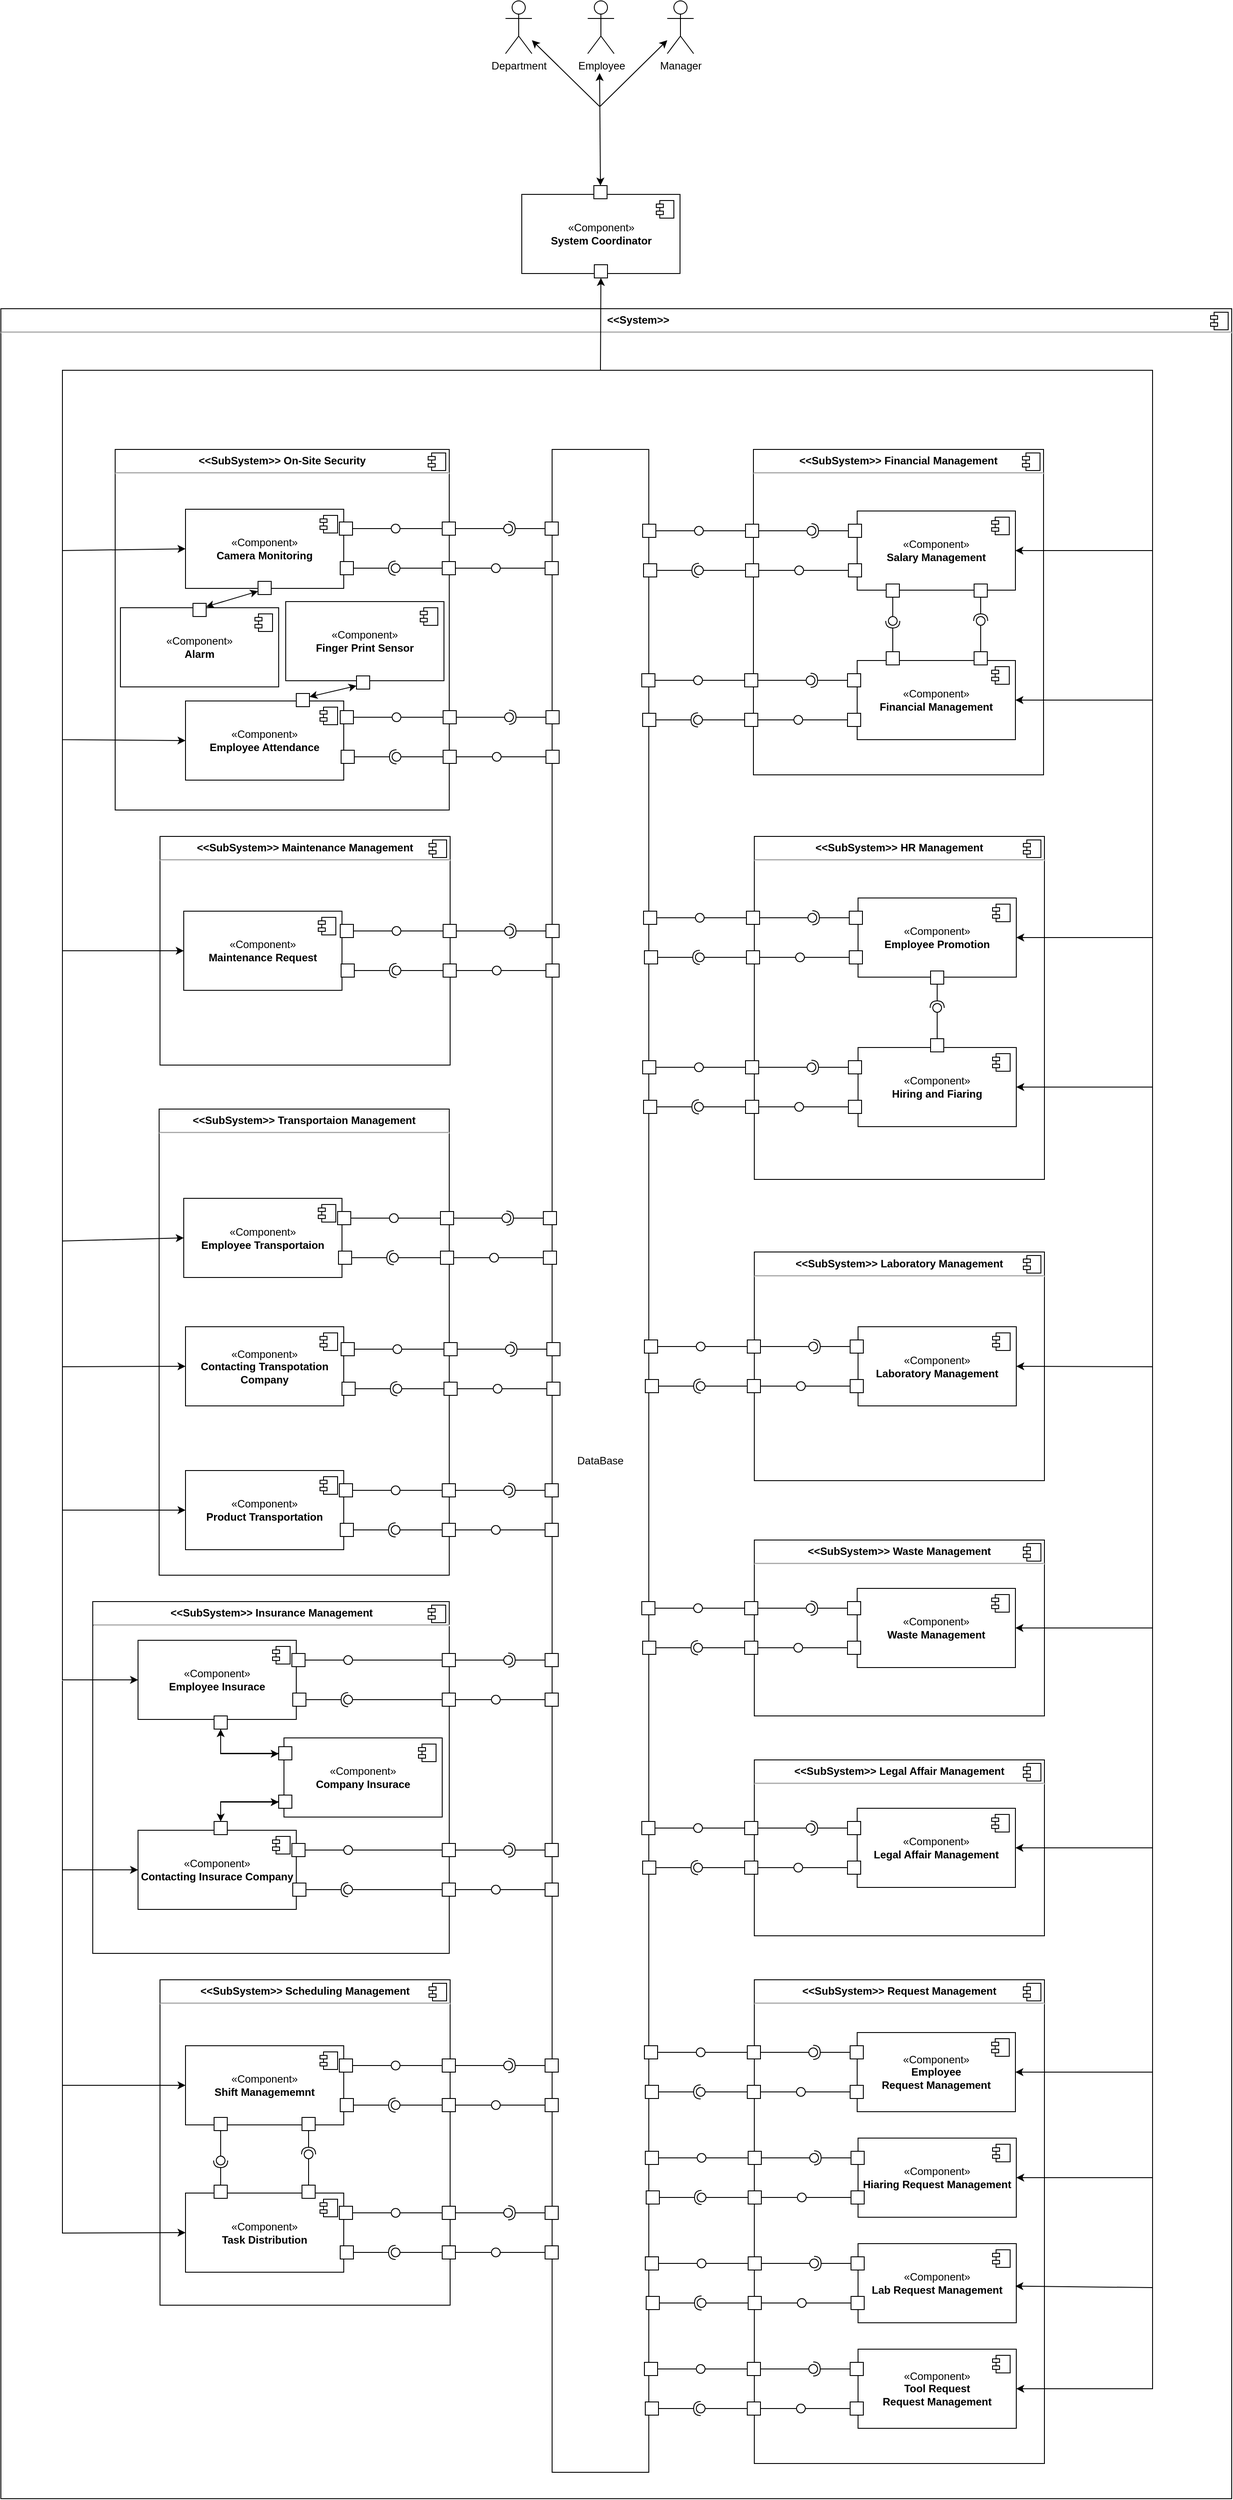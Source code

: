 <mxfile version="21.1.2" type="device">
  <diagram name="Page-1" id="Nons_f09TwBj20bWraOR">
    <mxGraphModel dx="2408" dy="1612" grid="1" gridSize="10" guides="1" tooltips="1" connect="1" arrows="1" fold="1" page="1" pageScale="1" pageWidth="5000" pageHeight="5000" math="0" shadow="0">
      <root>
        <mxCell id="0" />
        <mxCell id="1" parent="0" />
        <mxCell id="jyhcjFRo0degACT71_Zv-7" value="&lt;p style=&quot;margin:0px;margin-top:6px;text-align:center;&quot;&gt;&lt;b&gt;&amp;nbsp; &amp;nbsp; &amp;nbsp; &amp;nbsp; &amp;nbsp; &amp;nbsp; &amp;nbsp; &amp;nbsp; &amp;lt;&amp;lt;System&amp;gt;&amp;gt;&amp;nbsp;&lt;/b&gt;&lt;/p&gt;&lt;hr&gt;&lt;p style=&quot;margin:0px;margin-left:8px;&quot;&gt;&lt;br&gt;&lt;/p&gt;" style="align=left;overflow=fill;html=1;dropTarget=0;whiteSpace=wrap;" vertex="1" parent="1">
          <mxGeometry x="1730" y="1540" width="1400" height="2490" as="geometry" />
        </mxCell>
        <mxCell id="jyhcjFRo0degACT71_Zv-8" value="" style="shape=component;jettyWidth=8;jettyHeight=4;" vertex="1" parent="jyhcjFRo0degACT71_Zv-7">
          <mxGeometry x="1" width="20" height="20" relative="1" as="geometry">
            <mxPoint x="-24" y="4" as="offset" />
          </mxGeometry>
        </mxCell>
        <mxCell id="qQ9N42Zz9jeaZzvQYdQ--3" value="&lt;p style=&quot;margin:0px;margin-top:6px;text-align:center;&quot;&gt;&lt;b&gt;&amp;lt;&amp;lt;SubSystem&amp;gt;&amp;gt; On-Site Security&lt;/b&gt;&lt;/p&gt;&lt;hr&gt;&lt;p style=&quot;margin:0px;margin-left:8px;&quot;&gt;&lt;br&gt;&lt;/p&gt;" style="align=left;overflow=fill;html=1;dropTarget=0;whiteSpace=wrap;" parent="1" vertex="1">
          <mxGeometry x="1860" y="1700" width="380" height="410" as="geometry" />
        </mxCell>
        <mxCell id="qQ9N42Zz9jeaZzvQYdQ--4" value="" style="shape=component;jettyWidth=8;jettyHeight=4;" parent="qQ9N42Zz9jeaZzvQYdQ--3" vertex="1">
          <mxGeometry x="1" width="20" height="20" relative="1" as="geometry">
            <mxPoint x="-24" y="4" as="offset" />
          </mxGeometry>
        </mxCell>
        <mxCell id="qQ9N42Zz9jeaZzvQYdQ--5" value="DataBase" style="html=1;whiteSpace=wrap;" parent="1" vertex="1">
          <mxGeometry x="2357" y="1700" width="110" height="2300" as="geometry" />
        </mxCell>
        <mxCell id="qQ9N42Zz9jeaZzvQYdQ--6" value="«Component»&lt;br&gt;&lt;b&gt;Camera Monitoring&lt;/b&gt;" style="html=1;dropTarget=0;whiteSpace=wrap;" parent="1" vertex="1">
          <mxGeometry x="1940" y="1768" width="180" height="90" as="geometry" />
        </mxCell>
        <mxCell id="qQ9N42Zz9jeaZzvQYdQ--7" value="" style="shape=module;jettyWidth=8;jettyHeight=4;" parent="qQ9N42Zz9jeaZzvQYdQ--6" vertex="1">
          <mxGeometry x="1" width="20" height="20" relative="1" as="geometry">
            <mxPoint x="-27" y="7" as="offset" />
          </mxGeometry>
        </mxCell>
        <mxCell id="qQ9N42Zz9jeaZzvQYdQ--8" value="«Component»&lt;br&gt;&lt;b&gt;Employee Attendance&lt;/b&gt;" style="html=1;dropTarget=0;whiteSpace=wrap;" parent="1" vertex="1">
          <mxGeometry x="1940" y="1986" width="180" height="90" as="geometry" />
        </mxCell>
        <mxCell id="qQ9N42Zz9jeaZzvQYdQ--9" value="" style="shape=module;jettyWidth=8;jettyHeight=4;" parent="qQ9N42Zz9jeaZzvQYdQ--8" vertex="1">
          <mxGeometry x="1" width="20" height="20" relative="1" as="geometry">
            <mxPoint x="-27" y="7" as="offset" />
          </mxGeometry>
        </mxCell>
        <mxCell id="qQ9N42Zz9jeaZzvQYdQ--10" value="" style="whiteSpace=wrap;html=1;aspect=fixed;" parent="1" vertex="1">
          <mxGeometry x="2115" y="1782.5" width="15" height="15" as="geometry" />
        </mxCell>
        <mxCell id="qQ9N42Zz9jeaZzvQYdQ--11" value="" style="whiteSpace=wrap;html=1;aspect=fixed;" parent="1" vertex="1">
          <mxGeometry x="2232" y="1782.5" width="15" height="15" as="geometry" />
        </mxCell>
        <mxCell id="qQ9N42Zz9jeaZzvQYdQ--12" value="" style="rounded=0;orthogonalLoop=1;jettySize=auto;html=1;endArrow=none;endFill=0;sketch=0;sourcePerimeterSpacing=0;targetPerimeterSpacing=0;exitX=1;exitY=0.5;exitDx=0;exitDy=0;" parent="1" source="qQ9N42Zz9jeaZzvQYdQ--10" target="qQ9N42Zz9jeaZzvQYdQ--14" edge="1">
          <mxGeometry relative="1" as="geometry">
            <mxPoint x="2225" y="1840" as="sourcePoint" />
          </mxGeometry>
        </mxCell>
        <mxCell id="qQ9N42Zz9jeaZzvQYdQ--14" value="" style="ellipse;whiteSpace=wrap;html=1;align=center;aspect=fixed;resizable=0;points=[];outlineConnect=0;sketch=0;" parent="1" vertex="1">
          <mxGeometry x="2174" y="1785" width="10" height="10" as="geometry" />
        </mxCell>
        <mxCell id="qQ9N42Zz9jeaZzvQYdQ--15" value="" style="endArrow=none;html=1;rounded=0;entryX=0;entryY=0.5;entryDx=0;entryDy=0;" parent="1" source="qQ9N42Zz9jeaZzvQYdQ--14" target="qQ9N42Zz9jeaZzvQYdQ--11" edge="1">
          <mxGeometry width="50" height="50" relative="1" as="geometry">
            <mxPoint x="2185" y="1825" as="sourcePoint" />
            <mxPoint x="2235" y="1775" as="targetPoint" />
          </mxGeometry>
        </mxCell>
        <mxCell id="qQ9N42Zz9jeaZzvQYdQ--16" value="" style="whiteSpace=wrap;html=1;aspect=fixed;" parent="1" vertex="1">
          <mxGeometry x="2116" y="1827.5" width="15" height="15" as="geometry" />
        </mxCell>
        <mxCell id="qQ9N42Zz9jeaZzvQYdQ--17" value="" style="whiteSpace=wrap;html=1;aspect=fixed;" parent="1" vertex="1">
          <mxGeometry x="2232" y="1827.5" width="15" height="15" as="geometry" />
        </mxCell>
        <mxCell id="qQ9N42Zz9jeaZzvQYdQ--21" value="" style="rounded=0;orthogonalLoop=1;jettySize=auto;html=1;endArrow=none;endFill=0;sketch=0;sourcePerimeterSpacing=0;targetPerimeterSpacing=0;exitX=0;exitY=0.5;exitDx=0;exitDy=0;" parent="1" source="qQ9N42Zz9jeaZzvQYdQ--17" target="qQ9N42Zz9jeaZzvQYdQ--23" edge="1">
          <mxGeometry relative="1" as="geometry">
            <mxPoint x="2159" y="1836" as="sourcePoint" />
          </mxGeometry>
        </mxCell>
        <mxCell id="qQ9N42Zz9jeaZzvQYdQ--22" value="" style="rounded=0;orthogonalLoop=1;jettySize=auto;html=1;endArrow=halfCircle;endFill=0;entryX=0.5;entryY=0.5;endSize=6;strokeWidth=1;sketch=0;exitX=1;exitY=0.5;exitDx=0;exitDy=0;" parent="1" source="qQ9N42Zz9jeaZzvQYdQ--16" target="qQ9N42Zz9jeaZzvQYdQ--23" edge="1">
          <mxGeometry relative="1" as="geometry">
            <mxPoint x="2199" y="1836" as="sourcePoint" />
          </mxGeometry>
        </mxCell>
        <mxCell id="qQ9N42Zz9jeaZzvQYdQ--23" value="" style="ellipse;whiteSpace=wrap;html=1;align=center;aspect=fixed;resizable=0;points=[];outlineConnect=0;sketch=0;" parent="1" vertex="1">
          <mxGeometry x="2174" y="1830" width="10" height="10" as="geometry" />
        </mxCell>
        <mxCell id="qQ9N42Zz9jeaZzvQYdQ--25" value="" style="rounded=0;orthogonalLoop=1;jettySize=auto;html=1;endArrow=none;endFill=0;sketch=0;sourcePerimeterSpacing=0;targetPerimeterSpacing=0;" parent="1" target="qQ9N42Zz9jeaZzvQYdQ--27" edge="1">
          <mxGeometry relative="1" as="geometry">
            <mxPoint x="2287" y="1790" as="sourcePoint" />
          </mxGeometry>
        </mxCell>
        <mxCell id="qQ9N42Zz9jeaZzvQYdQ--26" value="" style="rounded=0;orthogonalLoop=1;jettySize=auto;html=1;endArrow=halfCircle;endFill=0;entryX=0.5;entryY=0.5;endSize=6;strokeWidth=1;sketch=0;" parent="1" target="qQ9N42Zz9jeaZzvQYdQ--27" edge="1">
          <mxGeometry relative="1" as="geometry">
            <mxPoint x="2327" y="1790" as="sourcePoint" />
          </mxGeometry>
        </mxCell>
        <mxCell id="qQ9N42Zz9jeaZzvQYdQ--27" value="" style="ellipse;whiteSpace=wrap;html=1;align=center;aspect=fixed;resizable=0;points=[];outlineConnect=0;sketch=0;" parent="1" vertex="1">
          <mxGeometry x="2302" y="1785" width="10" height="10" as="geometry" />
        </mxCell>
        <mxCell id="qQ9N42Zz9jeaZzvQYdQ--28" value="" style="endArrow=none;html=1;rounded=0;exitX=1;exitY=0.5;exitDx=0;exitDy=0;" parent="1" source="qQ9N42Zz9jeaZzvQYdQ--11" target="qQ9N42Zz9jeaZzvQYdQ--27" edge="1">
          <mxGeometry width="50" height="50" relative="1" as="geometry">
            <mxPoint x="2250" y="1798" as="sourcePoint" />
            <mxPoint x="2290" y="1788" as="targetPoint" />
          </mxGeometry>
        </mxCell>
        <mxCell id="qQ9N42Zz9jeaZzvQYdQ--30" value="" style="whiteSpace=wrap;html=1;aspect=fixed;" parent="1" vertex="1">
          <mxGeometry x="2349" y="1782.5" width="15" height="15" as="geometry" />
        </mxCell>
        <mxCell id="qQ9N42Zz9jeaZzvQYdQ--31" value="" style="endArrow=none;html=1;rounded=0;entryX=0;entryY=0.5;entryDx=0;entryDy=0;" parent="1" target="qQ9N42Zz9jeaZzvQYdQ--30" edge="1">
          <mxGeometry width="50" height="50" relative="1" as="geometry">
            <mxPoint x="2320" y="1790" as="sourcePoint" />
            <mxPoint x="2350" y="1768" as="targetPoint" />
          </mxGeometry>
        </mxCell>
        <mxCell id="qQ9N42Zz9jeaZzvQYdQ--32" value="" style="whiteSpace=wrap;html=1;aspect=fixed;" parent="1" vertex="1">
          <mxGeometry x="2349" y="1827.5" width="15" height="15" as="geometry" />
        </mxCell>
        <mxCell id="qQ9N42Zz9jeaZzvQYdQ--33" value="" style="rounded=0;orthogonalLoop=1;jettySize=auto;html=1;endArrow=none;endFill=0;sketch=0;sourcePerimeterSpacing=0;targetPerimeterSpacing=0;exitX=1;exitY=0.5;exitDx=0;exitDy=0;" parent="1" source="qQ9N42Zz9jeaZzvQYdQ--17" target="qQ9N42Zz9jeaZzvQYdQ--34" edge="1">
          <mxGeometry relative="1" as="geometry">
            <mxPoint x="2244" y="1835" as="sourcePoint" />
          </mxGeometry>
        </mxCell>
        <mxCell id="qQ9N42Zz9jeaZzvQYdQ--34" value="" style="ellipse;whiteSpace=wrap;html=1;align=center;aspect=fixed;resizable=0;points=[];outlineConnect=0;sketch=0;" parent="1" vertex="1">
          <mxGeometry x="2288" y="1830" width="10" height="10" as="geometry" />
        </mxCell>
        <mxCell id="qQ9N42Zz9jeaZzvQYdQ--35" value="" style="endArrow=none;html=1;rounded=0;entryX=0;entryY=0.5;entryDx=0;entryDy=0;" parent="1" source="qQ9N42Zz9jeaZzvQYdQ--34" target="qQ9N42Zz9jeaZzvQYdQ--32" edge="1">
          <mxGeometry width="50" height="50" relative="1" as="geometry">
            <mxPoint x="2299" y="1870" as="sourcePoint" />
            <mxPoint x="2349" y="1820" as="targetPoint" />
          </mxGeometry>
        </mxCell>
        <mxCell id="qQ9N42Zz9jeaZzvQYdQ--36" value="" style="whiteSpace=wrap;html=1;aspect=fixed;" parent="1" vertex="1">
          <mxGeometry x="2116" y="1997" width="15" height="15" as="geometry" />
        </mxCell>
        <mxCell id="qQ9N42Zz9jeaZzvQYdQ--37" value="" style="whiteSpace=wrap;html=1;aspect=fixed;" parent="1" vertex="1">
          <mxGeometry x="2233" y="1997" width="15" height="15" as="geometry" />
        </mxCell>
        <mxCell id="qQ9N42Zz9jeaZzvQYdQ--38" value="" style="rounded=0;orthogonalLoop=1;jettySize=auto;html=1;endArrow=none;endFill=0;sketch=0;sourcePerimeterSpacing=0;targetPerimeterSpacing=0;exitX=1;exitY=0.5;exitDx=0;exitDy=0;" parent="1" source="qQ9N42Zz9jeaZzvQYdQ--36" target="qQ9N42Zz9jeaZzvQYdQ--39" edge="1">
          <mxGeometry relative="1" as="geometry">
            <mxPoint x="2226" y="2054.5" as="sourcePoint" />
          </mxGeometry>
        </mxCell>
        <mxCell id="qQ9N42Zz9jeaZzvQYdQ--39" value="" style="ellipse;whiteSpace=wrap;html=1;align=center;aspect=fixed;resizable=0;points=[];outlineConnect=0;sketch=0;" parent="1" vertex="1">
          <mxGeometry x="2175" y="1999.5" width="10" height="10" as="geometry" />
        </mxCell>
        <mxCell id="qQ9N42Zz9jeaZzvQYdQ--40" value="" style="endArrow=none;html=1;rounded=0;entryX=0;entryY=0.5;entryDx=0;entryDy=0;" parent="1" source="qQ9N42Zz9jeaZzvQYdQ--39" target="qQ9N42Zz9jeaZzvQYdQ--37" edge="1">
          <mxGeometry width="50" height="50" relative="1" as="geometry">
            <mxPoint x="2186" y="2039.5" as="sourcePoint" />
            <mxPoint x="2236" y="1989.5" as="targetPoint" />
          </mxGeometry>
        </mxCell>
        <mxCell id="qQ9N42Zz9jeaZzvQYdQ--41" value="" style="whiteSpace=wrap;html=1;aspect=fixed;" parent="1" vertex="1">
          <mxGeometry x="2117" y="2042" width="15" height="15" as="geometry" />
        </mxCell>
        <mxCell id="qQ9N42Zz9jeaZzvQYdQ--42" value="" style="whiteSpace=wrap;html=1;aspect=fixed;" parent="1" vertex="1">
          <mxGeometry x="2233" y="2042" width="15" height="15" as="geometry" />
        </mxCell>
        <mxCell id="qQ9N42Zz9jeaZzvQYdQ--43" value="" style="rounded=0;orthogonalLoop=1;jettySize=auto;html=1;endArrow=none;endFill=0;sketch=0;sourcePerimeterSpacing=0;targetPerimeterSpacing=0;exitX=0;exitY=0.5;exitDx=0;exitDy=0;" parent="1" source="qQ9N42Zz9jeaZzvQYdQ--42" target="qQ9N42Zz9jeaZzvQYdQ--45" edge="1">
          <mxGeometry relative="1" as="geometry">
            <mxPoint x="2160" y="2050.5" as="sourcePoint" />
          </mxGeometry>
        </mxCell>
        <mxCell id="qQ9N42Zz9jeaZzvQYdQ--44" value="" style="rounded=0;orthogonalLoop=1;jettySize=auto;html=1;endArrow=halfCircle;endFill=0;entryX=0.5;entryY=0.5;endSize=6;strokeWidth=1;sketch=0;exitX=1;exitY=0.5;exitDx=0;exitDy=0;" parent="1" source="qQ9N42Zz9jeaZzvQYdQ--41" target="qQ9N42Zz9jeaZzvQYdQ--45" edge="1">
          <mxGeometry relative="1" as="geometry">
            <mxPoint x="2200" y="2050.5" as="sourcePoint" />
          </mxGeometry>
        </mxCell>
        <mxCell id="qQ9N42Zz9jeaZzvQYdQ--45" value="" style="ellipse;whiteSpace=wrap;html=1;align=center;aspect=fixed;resizable=0;points=[];outlineConnect=0;sketch=0;" parent="1" vertex="1">
          <mxGeometry x="2175" y="2044.5" width="10" height="10" as="geometry" />
        </mxCell>
        <mxCell id="qQ9N42Zz9jeaZzvQYdQ--46" value="" style="rounded=0;orthogonalLoop=1;jettySize=auto;html=1;endArrow=none;endFill=0;sketch=0;sourcePerimeterSpacing=0;targetPerimeterSpacing=0;" parent="1" target="qQ9N42Zz9jeaZzvQYdQ--48" edge="1">
          <mxGeometry relative="1" as="geometry">
            <mxPoint x="2288" y="2004.5" as="sourcePoint" />
          </mxGeometry>
        </mxCell>
        <mxCell id="qQ9N42Zz9jeaZzvQYdQ--47" value="" style="rounded=0;orthogonalLoop=1;jettySize=auto;html=1;endArrow=halfCircle;endFill=0;entryX=0.5;entryY=0.5;endSize=6;strokeWidth=1;sketch=0;" parent="1" target="qQ9N42Zz9jeaZzvQYdQ--48" edge="1">
          <mxGeometry relative="1" as="geometry">
            <mxPoint x="2328" y="2004.5" as="sourcePoint" />
          </mxGeometry>
        </mxCell>
        <mxCell id="qQ9N42Zz9jeaZzvQYdQ--48" value="" style="ellipse;whiteSpace=wrap;html=1;align=center;aspect=fixed;resizable=0;points=[];outlineConnect=0;sketch=0;" parent="1" vertex="1">
          <mxGeometry x="2303" y="1999.5" width="10" height="10" as="geometry" />
        </mxCell>
        <mxCell id="qQ9N42Zz9jeaZzvQYdQ--49" value="" style="endArrow=none;html=1;rounded=0;exitX=1;exitY=0.5;exitDx=0;exitDy=0;" parent="1" source="qQ9N42Zz9jeaZzvQYdQ--37" target="qQ9N42Zz9jeaZzvQYdQ--48" edge="1">
          <mxGeometry width="50" height="50" relative="1" as="geometry">
            <mxPoint x="2251" y="2012.5" as="sourcePoint" />
            <mxPoint x="2291" y="2002.5" as="targetPoint" />
          </mxGeometry>
        </mxCell>
        <mxCell id="qQ9N42Zz9jeaZzvQYdQ--50" value="" style="whiteSpace=wrap;html=1;aspect=fixed;" parent="1" vertex="1">
          <mxGeometry x="2350" y="1997" width="15" height="15" as="geometry" />
        </mxCell>
        <mxCell id="qQ9N42Zz9jeaZzvQYdQ--51" value="" style="endArrow=none;html=1;rounded=0;entryX=0;entryY=0.5;entryDx=0;entryDy=0;" parent="1" target="qQ9N42Zz9jeaZzvQYdQ--50" edge="1">
          <mxGeometry width="50" height="50" relative="1" as="geometry">
            <mxPoint x="2321" y="2004.5" as="sourcePoint" />
            <mxPoint x="2351" y="1982.5" as="targetPoint" />
          </mxGeometry>
        </mxCell>
        <mxCell id="qQ9N42Zz9jeaZzvQYdQ--52" value="" style="whiteSpace=wrap;html=1;aspect=fixed;" parent="1" vertex="1">
          <mxGeometry x="2350" y="2042" width="15" height="15" as="geometry" />
        </mxCell>
        <mxCell id="qQ9N42Zz9jeaZzvQYdQ--53" value="" style="rounded=0;orthogonalLoop=1;jettySize=auto;html=1;endArrow=none;endFill=0;sketch=0;sourcePerimeterSpacing=0;targetPerimeterSpacing=0;exitX=1;exitY=0.5;exitDx=0;exitDy=0;" parent="1" source="qQ9N42Zz9jeaZzvQYdQ--42" target="qQ9N42Zz9jeaZzvQYdQ--54" edge="1">
          <mxGeometry relative="1" as="geometry">
            <mxPoint x="2245" y="2049.5" as="sourcePoint" />
          </mxGeometry>
        </mxCell>
        <mxCell id="qQ9N42Zz9jeaZzvQYdQ--54" value="" style="ellipse;whiteSpace=wrap;html=1;align=center;aspect=fixed;resizable=0;points=[];outlineConnect=0;sketch=0;" parent="1" vertex="1">
          <mxGeometry x="2289" y="2044.5" width="10" height="10" as="geometry" />
        </mxCell>
        <mxCell id="qQ9N42Zz9jeaZzvQYdQ--55" value="" style="endArrow=none;html=1;rounded=0;entryX=0;entryY=0.5;entryDx=0;entryDy=0;" parent="1" source="qQ9N42Zz9jeaZzvQYdQ--54" target="qQ9N42Zz9jeaZzvQYdQ--52" edge="1">
          <mxGeometry width="50" height="50" relative="1" as="geometry">
            <mxPoint x="2300" y="2084.5" as="sourcePoint" />
            <mxPoint x="2350" y="2034.5" as="targetPoint" />
          </mxGeometry>
        </mxCell>
        <mxCell id="qQ9N42Zz9jeaZzvQYdQ--65" value="&lt;p style=&quot;margin:0px;margin-top:6px;text-align:center;&quot;&gt;&lt;b&gt;&amp;lt;&amp;lt;SubSystem&amp;gt;&amp;gt; Maintenance Management&lt;/b&gt;&lt;/p&gt;&lt;hr&gt;&lt;p style=&quot;margin:0px;margin-left:8px;&quot;&gt;&lt;br&gt;&lt;/p&gt;" style="align=left;overflow=fill;html=1;dropTarget=0;whiteSpace=wrap;" parent="1" vertex="1">
          <mxGeometry x="1911" y="2140" width="330" height="260" as="geometry" />
        </mxCell>
        <mxCell id="qQ9N42Zz9jeaZzvQYdQ--66" value="" style="shape=component;jettyWidth=8;jettyHeight=4;" parent="qQ9N42Zz9jeaZzvQYdQ--65" vertex="1">
          <mxGeometry x="1" width="20" height="20" relative="1" as="geometry">
            <mxPoint x="-24" y="4" as="offset" />
          </mxGeometry>
        </mxCell>
        <mxCell id="qQ9N42Zz9jeaZzvQYdQ--67" value="«Component»&lt;br&gt;&lt;b&gt;Maintenance Request&lt;/b&gt;" style="html=1;dropTarget=0;whiteSpace=wrap;" parent="1" vertex="1">
          <mxGeometry x="1938" y="2225" width="180" height="90" as="geometry" />
        </mxCell>
        <mxCell id="qQ9N42Zz9jeaZzvQYdQ--68" value="" style="shape=module;jettyWidth=8;jettyHeight=4;" parent="qQ9N42Zz9jeaZzvQYdQ--67" vertex="1">
          <mxGeometry x="1" width="20" height="20" relative="1" as="geometry">
            <mxPoint x="-27" y="7" as="offset" />
          </mxGeometry>
        </mxCell>
        <mxCell id="qQ9N42Zz9jeaZzvQYdQ--71" value="" style="whiteSpace=wrap;html=1;aspect=fixed;" parent="1" vertex="1">
          <mxGeometry x="2116" y="2240" width="15" height="15" as="geometry" />
        </mxCell>
        <mxCell id="qQ9N42Zz9jeaZzvQYdQ--72" value="" style="whiteSpace=wrap;html=1;aspect=fixed;" parent="1" vertex="1">
          <mxGeometry x="2233" y="2240" width="15" height="15" as="geometry" />
        </mxCell>
        <mxCell id="qQ9N42Zz9jeaZzvQYdQ--73" value="" style="rounded=0;orthogonalLoop=1;jettySize=auto;html=1;endArrow=none;endFill=0;sketch=0;sourcePerimeterSpacing=0;targetPerimeterSpacing=0;exitX=1;exitY=0.5;exitDx=0;exitDy=0;" parent="1" source="qQ9N42Zz9jeaZzvQYdQ--71" target="qQ9N42Zz9jeaZzvQYdQ--74" edge="1">
          <mxGeometry relative="1" as="geometry">
            <mxPoint x="2226" y="2297.5" as="sourcePoint" />
          </mxGeometry>
        </mxCell>
        <mxCell id="qQ9N42Zz9jeaZzvQYdQ--74" value="" style="ellipse;whiteSpace=wrap;html=1;align=center;aspect=fixed;resizable=0;points=[];outlineConnect=0;sketch=0;" parent="1" vertex="1">
          <mxGeometry x="2175" y="2242.5" width="10" height="10" as="geometry" />
        </mxCell>
        <mxCell id="qQ9N42Zz9jeaZzvQYdQ--75" value="" style="endArrow=none;html=1;rounded=0;entryX=0;entryY=0.5;entryDx=0;entryDy=0;" parent="1" source="qQ9N42Zz9jeaZzvQYdQ--74" target="qQ9N42Zz9jeaZzvQYdQ--72" edge="1">
          <mxGeometry width="50" height="50" relative="1" as="geometry">
            <mxPoint x="2186" y="2282.5" as="sourcePoint" />
            <mxPoint x="2236" y="2232.5" as="targetPoint" />
          </mxGeometry>
        </mxCell>
        <mxCell id="qQ9N42Zz9jeaZzvQYdQ--76" value="" style="whiteSpace=wrap;html=1;aspect=fixed;" parent="1" vertex="1">
          <mxGeometry x="2117" y="2285" width="15" height="15" as="geometry" />
        </mxCell>
        <mxCell id="qQ9N42Zz9jeaZzvQYdQ--77" value="" style="whiteSpace=wrap;html=1;aspect=fixed;" parent="1" vertex="1">
          <mxGeometry x="2233" y="2285" width="15" height="15" as="geometry" />
        </mxCell>
        <mxCell id="qQ9N42Zz9jeaZzvQYdQ--78" value="" style="rounded=0;orthogonalLoop=1;jettySize=auto;html=1;endArrow=none;endFill=0;sketch=0;sourcePerimeterSpacing=0;targetPerimeterSpacing=0;exitX=0;exitY=0.5;exitDx=0;exitDy=0;" parent="1" source="qQ9N42Zz9jeaZzvQYdQ--77" target="qQ9N42Zz9jeaZzvQYdQ--80" edge="1">
          <mxGeometry relative="1" as="geometry">
            <mxPoint x="2160" y="2293.5" as="sourcePoint" />
          </mxGeometry>
        </mxCell>
        <mxCell id="qQ9N42Zz9jeaZzvQYdQ--79" value="" style="rounded=0;orthogonalLoop=1;jettySize=auto;html=1;endArrow=halfCircle;endFill=0;entryX=0.5;entryY=0.5;endSize=6;strokeWidth=1;sketch=0;exitX=1;exitY=0.5;exitDx=0;exitDy=0;" parent="1" source="qQ9N42Zz9jeaZzvQYdQ--76" target="qQ9N42Zz9jeaZzvQYdQ--80" edge="1">
          <mxGeometry relative="1" as="geometry">
            <mxPoint x="2200" y="2293.5" as="sourcePoint" />
          </mxGeometry>
        </mxCell>
        <mxCell id="qQ9N42Zz9jeaZzvQYdQ--80" value="" style="ellipse;whiteSpace=wrap;html=1;align=center;aspect=fixed;resizable=0;points=[];outlineConnect=0;sketch=0;" parent="1" vertex="1">
          <mxGeometry x="2175" y="2287.5" width="10" height="10" as="geometry" />
        </mxCell>
        <mxCell id="qQ9N42Zz9jeaZzvQYdQ--81" value="" style="rounded=0;orthogonalLoop=1;jettySize=auto;html=1;endArrow=none;endFill=0;sketch=0;sourcePerimeterSpacing=0;targetPerimeterSpacing=0;" parent="1" target="qQ9N42Zz9jeaZzvQYdQ--83" edge="1">
          <mxGeometry relative="1" as="geometry">
            <mxPoint x="2288" y="2247.5" as="sourcePoint" />
          </mxGeometry>
        </mxCell>
        <mxCell id="qQ9N42Zz9jeaZzvQYdQ--82" value="" style="rounded=0;orthogonalLoop=1;jettySize=auto;html=1;endArrow=halfCircle;endFill=0;entryX=0.5;entryY=0.5;endSize=6;strokeWidth=1;sketch=0;" parent="1" target="qQ9N42Zz9jeaZzvQYdQ--83" edge="1">
          <mxGeometry relative="1" as="geometry">
            <mxPoint x="2328" y="2247.5" as="sourcePoint" />
          </mxGeometry>
        </mxCell>
        <mxCell id="qQ9N42Zz9jeaZzvQYdQ--83" value="" style="ellipse;whiteSpace=wrap;html=1;align=center;aspect=fixed;resizable=0;points=[];outlineConnect=0;sketch=0;" parent="1" vertex="1">
          <mxGeometry x="2303" y="2242.5" width="10" height="10" as="geometry" />
        </mxCell>
        <mxCell id="qQ9N42Zz9jeaZzvQYdQ--84" value="" style="endArrow=none;html=1;rounded=0;exitX=1;exitY=0.5;exitDx=0;exitDy=0;" parent="1" source="qQ9N42Zz9jeaZzvQYdQ--72" target="qQ9N42Zz9jeaZzvQYdQ--83" edge="1">
          <mxGeometry width="50" height="50" relative="1" as="geometry">
            <mxPoint x="2251" y="2255.5" as="sourcePoint" />
            <mxPoint x="2291" y="2245.5" as="targetPoint" />
          </mxGeometry>
        </mxCell>
        <mxCell id="qQ9N42Zz9jeaZzvQYdQ--85" value="" style="whiteSpace=wrap;html=1;aspect=fixed;" parent="1" vertex="1">
          <mxGeometry x="2350" y="2240" width="15" height="15" as="geometry" />
        </mxCell>
        <mxCell id="qQ9N42Zz9jeaZzvQYdQ--86" value="" style="endArrow=none;html=1;rounded=0;entryX=0;entryY=0.5;entryDx=0;entryDy=0;" parent="1" target="qQ9N42Zz9jeaZzvQYdQ--85" edge="1">
          <mxGeometry width="50" height="50" relative="1" as="geometry">
            <mxPoint x="2321" y="2247.5" as="sourcePoint" />
            <mxPoint x="2351" y="2225.5" as="targetPoint" />
          </mxGeometry>
        </mxCell>
        <mxCell id="qQ9N42Zz9jeaZzvQYdQ--87" value="" style="whiteSpace=wrap;html=1;aspect=fixed;" parent="1" vertex="1">
          <mxGeometry x="2350" y="2285" width="15" height="15" as="geometry" />
        </mxCell>
        <mxCell id="qQ9N42Zz9jeaZzvQYdQ--88" value="" style="rounded=0;orthogonalLoop=1;jettySize=auto;html=1;endArrow=none;endFill=0;sketch=0;sourcePerimeterSpacing=0;targetPerimeterSpacing=0;exitX=1;exitY=0.5;exitDx=0;exitDy=0;" parent="1" source="qQ9N42Zz9jeaZzvQYdQ--77" target="qQ9N42Zz9jeaZzvQYdQ--89" edge="1">
          <mxGeometry relative="1" as="geometry">
            <mxPoint x="2245" y="2292.5" as="sourcePoint" />
          </mxGeometry>
        </mxCell>
        <mxCell id="qQ9N42Zz9jeaZzvQYdQ--89" value="" style="ellipse;whiteSpace=wrap;html=1;align=center;aspect=fixed;resizable=0;points=[];outlineConnect=0;sketch=0;" parent="1" vertex="1">
          <mxGeometry x="2289" y="2287.5" width="10" height="10" as="geometry" />
        </mxCell>
        <mxCell id="qQ9N42Zz9jeaZzvQYdQ--90" value="" style="endArrow=none;html=1;rounded=0;entryX=0;entryY=0.5;entryDx=0;entryDy=0;" parent="1" source="qQ9N42Zz9jeaZzvQYdQ--89" target="qQ9N42Zz9jeaZzvQYdQ--87" edge="1">
          <mxGeometry width="50" height="50" relative="1" as="geometry">
            <mxPoint x="2300" y="2327.5" as="sourcePoint" />
            <mxPoint x="2350" y="2277.5" as="targetPoint" />
          </mxGeometry>
        </mxCell>
        <mxCell id="qQ9N42Zz9jeaZzvQYdQ--91" value="&lt;p style=&quot;margin:0px;margin-top:6px;text-align:center;&quot;&gt;&lt;b&gt;&amp;lt;&amp;lt;SubSystem&amp;gt;&amp;gt; Transportaion Management&lt;/b&gt;&lt;/p&gt;&lt;hr&gt;&lt;p style=&quot;margin:0px;margin-left:8px;&quot;&gt;&lt;br&gt;&lt;/p&gt;" style="align=left;overflow=fill;html=1;dropTarget=0;whiteSpace=wrap;" parent="1" vertex="1">
          <mxGeometry x="1910" y="2450" width="330" height="530" as="geometry" />
        </mxCell>
        <mxCell id="qQ9N42Zz9jeaZzvQYdQ--93" value="«Component»&lt;br&gt;&lt;b&gt;Employee Transportaion&lt;/b&gt;" style="html=1;dropTarget=0;whiteSpace=wrap;" parent="1" vertex="1">
          <mxGeometry x="1938" y="2551.5" width="180" height="90" as="geometry" />
        </mxCell>
        <mxCell id="qQ9N42Zz9jeaZzvQYdQ--94" value="" style="shape=module;jettyWidth=8;jettyHeight=4;" parent="qQ9N42Zz9jeaZzvQYdQ--93" vertex="1">
          <mxGeometry x="1" width="20" height="20" relative="1" as="geometry">
            <mxPoint x="-27" y="7" as="offset" />
          </mxGeometry>
        </mxCell>
        <mxCell id="qQ9N42Zz9jeaZzvQYdQ--97" value="«Component»&lt;br&gt;&lt;b&gt;Product Transportation&lt;/b&gt;" style="html=1;dropTarget=0;whiteSpace=wrap;" parent="1" vertex="1">
          <mxGeometry x="1940" y="2861" width="180" height="90" as="geometry" />
        </mxCell>
        <mxCell id="qQ9N42Zz9jeaZzvQYdQ--98" value="" style="shape=module;jettyWidth=8;jettyHeight=4;" parent="qQ9N42Zz9jeaZzvQYdQ--97" vertex="1">
          <mxGeometry x="1" width="20" height="20" relative="1" as="geometry">
            <mxPoint x="-27" y="7" as="offset" />
          </mxGeometry>
        </mxCell>
        <mxCell id="qQ9N42Zz9jeaZzvQYdQ--99" value="" style="whiteSpace=wrap;html=1;aspect=fixed;" parent="1" vertex="1">
          <mxGeometry x="2113" y="2566.5" width="15" height="15" as="geometry" />
        </mxCell>
        <mxCell id="qQ9N42Zz9jeaZzvQYdQ--100" value="" style="whiteSpace=wrap;html=1;aspect=fixed;" parent="1" vertex="1">
          <mxGeometry x="2230" y="2566.5" width="15" height="15" as="geometry" />
        </mxCell>
        <mxCell id="qQ9N42Zz9jeaZzvQYdQ--101" value="" style="rounded=0;orthogonalLoop=1;jettySize=auto;html=1;endArrow=none;endFill=0;sketch=0;sourcePerimeterSpacing=0;targetPerimeterSpacing=0;exitX=1;exitY=0.5;exitDx=0;exitDy=0;" parent="1" source="qQ9N42Zz9jeaZzvQYdQ--99" target="qQ9N42Zz9jeaZzvQYdQ--102" edge="1">
          <mxGeometry relative="1" as="geometry">
            <mxPoint x="2223" y="2624" as="sourcePoint" />
          </mxGeometry>
        </mxCell>
        <mxCell id="qQ9N42Zz9jeaZzvQYdQ--102" value="" style="ellipse;whiteSpace=wrap;html=1;align=center;aspect=fixed;resizable=0;points=[];outlineConnect=0;sketch=0;" parent="1" vertex="1">
          <mxGeometry x="2172" y="2569" width="10" height="10" as="geometry" />
        </mxCell>
        <mxCell id="qQ9N42Zz9jeaZzvQYdQ--103" value="" style="endArrow=none;html=1;rounded=0;entryX=0;entryY=0.5;entryDx=0;entryDy=0;" parent="1" source="qQ9N42Zz9jeaZzvQYdQ--102" target="qQ9N42Zz9jeaZzvQYdQ--100" edge="1">
          <mxGeometry width="50" height="50" relative="1" as="geometry">
            <mxPoint x="2183" y="2609" as="sourcePoint" />
            <mxPoint x="2233" y="2559" as="targetPoint" />
          </mxGeometry>
        </mxCell>
        <mxCell id="qQ9N42Zz9jeaZzvQYdQ--104" value="" style="whiteSpace=wrap;html=1;aspect=fixed;" parent="1" vertex="1">
          <mxGeometry x="2114" y="2611.5" width="15" height="15" as="geometry" />
        </mxCell>
        <mxCell id="qQ9N42Zz9jeaZzvQYdQ--105" value="" style="whiteSpace=wrap;html=1;aspect=fixed;" parent="1" vertex="1">
          <mxGeometry x="2230" y="2611.5" width="15" height="15" as="geometry" />
        </mxCell>
        <mxCell id="qQ9N42Zz9jeaZzvQYdQ--106" value="" style="rounded=0;orthogonalLoop=1;jettySize=auto;html=1;endArrow=none;endFill=0;sketch=0;sourcePerimeterSpacing=0;targetPerimeterSpacing=0;exitX=0;exitY=0.5;exitDx=0;exitDy=0;" parent="1" source="qQ9N42Zz9jeaZzvQYdQ--105" target="qQ9N42Zz9jeaZzvQYdQ--108" edge="1">
          <mxGeometry relative="1" as="geometry">
            <mxPoint x="2157" y="2620" as="sourcePoint" />
          </mxGeometry>
        </mxCell>
        <mxCell id="qQ9N42Zz9jeaZzvQYdQ--107" value="" style="rounded=0;orthogonalLoop=1;jettySize=auto;html=1;endArrow=halfCircle;endFill=0;entryX=0.5;entryY=0.5;endSize=6;strokeWidth=1;sketch=0;exitX=1;exitY=0.5;exitDx=0;exitDy=0;" parent="1" source="qQ9N42Zz9jeaZzvQYdQ--104" target="qQ9N42Zz9jeaZzvQYdQ--108" edge="1">
          <mxGeometry relative="1" as="geometry">
            <mxPoint x="2197" y="2620" as="sourcePoint" />
          </mxGeometry>
        </mxCell>
        <mxCell id="qQ9N42Zz9jeaZzvQYdQ--108" value="" style="ellipse;whiteSpace=wrap;html=1;align=center;aspect=fixed;resizable=0;points=[];outlineConnect=0;sketch=0;" parent="1" vertex="1">
          <mxGeometry x="2172" y="2614" width="10" height="10" as="geometry" />
        </mxCell>
        <mxCell id="qQ9N42Zz9jeaZzvQYdQ--109" value="" style="rounded=0;orthogonalLoop=1;jettySize=auto;html=1;endArrow=none;endFill=0;sketch=0;sourcePerimeterSpacing=0;targetPerimeterSpacing=0;" parent="1" target="qQ9N42Zz9jeaZzvQYdQ--111" edge="1">
          <mxGeometry relative="1" as="geometry">
            <mxPoint x="2285" y="2574" as="sourcePoint" />
          </mxGeometry>
        </mxCell>
        <mxCell id="qQ9N42Zz9jeaZzvQYdQ--110" value="" style="rounded=0;orthogonalLoop=1;jettySize=auto;html=1;endArrow=halfCircle;endFill=0;entryX=0.5;entryY=0.5;endSize=6;strokeWidth=1;sketch=0;" parent="1" target="qQ9N42Zz9jeaZzvQYdQ--111" edge="1">
          <mxGeometry relative="1" as="geometry">
            <mxPoint x="2325" y="2574" as="sourcePoint" />
          </mxGeometry>
        </mxCell>
        <mxCell id="qQ9N42Zz9jeaZzvQYdQ--111" value="" style="ellipse;whiteSpace=wrap;html=1;align=center;aspect=fixed;resizable=0;points=[];outlineConnect=0;sketch=0;" parent="1" vertex="1">
          <mxGeometry x="2300" y="2569" width="10" height="10" as="geometry" />
        </mxCell>
        <mxCell id="qQ9N42Zz9jeaZzvQYdQ--112" value="" style="endArrow=none;html=1;rounded=0;exitX=1;exitY=0.5;exitDx=0;exitDy=0;" parent="1" source="qQ9N42Zz9jeaZzvQYdQ--100" target="qQ9N42Zz9jeaZzvQYdQ--111" edge="1">
          <mxGeometry width="50" height="50" relative="1" as="geometry">
            <mxPoint x="2248" y="2582" as="sourcePoint" />
            <mxPoint x="2288" y="2572" as="targetPoint" />
          </mxGeometry>
        </mxCell>
        <mxCell id="qQ9N42Zz9jeaZzvQYdQ--113" value="" style="whiteSpace=wrap;html=1;aspect=fixed;" parent="1" vertex="1">
          <mxGeometry x="2347" y="2566.5" width="15" height="15" as="geometry" />
        </mxCell>
        <mxCell id="qQ9N42Zz9jeaZzvQYdQ--114" value="" style="endArrow=none;html=1;rounded=0;entryX=0;entryY=0.5;entryDx=0;entryDy=0;" parent="1" target="qQ9N42Zz9jeaZzvQYdQ--113" edge="1">
          <mxGeometry width="50" height="50" relative="1" as="geometry">
            <mxPoint x="2318" y="2574" as="sourcePoint" />
            <mxPoint x="2348" y="2552" as="targetPoint" />
          </mxGeometry>
        </mxCell>
        <mxCell id="qQ9N42Zz9jeaZzvQYdQ--115" value="" style="whiteSpace=wrap;html=1;aspect=fixed;" parent="1" vertex="1">
          <mxGeometry x="2347" y="2611.5" width="15" height="15" as="geometry" />
        </mxCell>
        <mxCell id="qQ9N42Zz9jeaZzvQYdQ--116" value="" style="rounded=0;orthogonalLoop=1;jettySize=auto;html=1;endArrow=none;endFill=0;sketch=0;sourcePerimeterSpacing=0;targetPerimeterSpacing=0;exitX=1;exitY=0.5;exitDx=0;exitDy=0;" parent="1" source="qQ9N42Zz9jeaZzvQYdQ--105" target="qQ9N42Zz9jeaZzvQYdQ--117" edge="1">
          <mxGeometry relative="1" as="geometry">
            <mxPoint x="2242" y="2619" as="sourcePoint" />
          </mxGeometry>
        </mxCell>
        <mxCell id="qQ9N42Zz9jeaZzvQYdQ--117" value="" style="ellipse;whiteSpace=wrap;html=1;align=center;aspect=fixed;resizable=0;points=[];outlineConnect=0;sketch=0;" parent="1" vertex="1">
          <mxGeometry x="2286" y="2614" width="10" height="10" as="geometry" />
        </mxCell>
        <mxCell id="qQ9N42Zz9jeaZzvQYdQ--118" value="" style="endArrow=none;html=1;rounded=0;entryX=0;entryY=0.5;entryDx=0;entryDy=0;" parent="1" source="qQ9N42Zz9jeaZzvQYdQ--117" target="qQ9N42Zz9jeaZzvQYdQ--115" edge="1">
          <mxGeometry width="50" height="50" relative="1" as="geometry">
            <mxPoint x="2297" y="2654" as="sourcePoint" />
            <mxPoint x="2347" y="2604" as="targetPoint" />
          </mxGeometry>
        </mxCell>
        <mxCell id="qQ9N42Zz9jeaZzvQYdQ--119" value="" style="whiteSpace=wrap;html=1;aspect=fixed;" parent="1" vertex="1">
          <mxGeometry x="2115" y="2876" width="15" height="15" as="geometry" />
        </mxCell>
        <mxCell id="qQ9N42Zz9jeaZzvQYdQ--120" value="" style="whiteSpace=wrap;html=1;aspect=fixed;" parent="1" vertex="1">
          <mxGeometry x="2232" y="2876" width="15" height="15" as="geometry" />
        </mxCell>
        <mxCell id="qQ9N42Zz9jeaZzvQYdQ--121" value="" style="rounded=0;orthogonalLoop=1;jettySize=auto;html=1;endArrow=none;endFill=0;sketch=0;sourcePerimeterSpacing=0;targetPerimeterSpacing=0;exitX=1;exitY=0.5;exitDx=0;exitDy=0;" parent="1" source="qQ9N42Zz9jeaZzvQYdQ--119" target="qQ9N42Zz9jeaZzvQYdQ--122" edge="1">
          <mxGeometry relative="1" as="geometry">
            <mxPoint x="2225" y="2933.5" as="sourcePoint" />
          </mxGeometry>
        </mxCell>
        <mxCell id="qQ9N42Zz9jeaZzvQYdQ--122" value="" style="ellipse;whiteSpace=wrap;html=1;align=center;aspect=fixed;resizable=0;points=[];outlineConnect=0;sketch=0;" parent="1" vertex="1">
          <mxGeometry x="2174" y="2878.5" width="10" height="10" as="geometry" />
        </mxCell>
        <mxCell id="qQ9N42Zz9jeaZzvQYdQ--123" value="" style="endArrow=none;html=1;rounded=0;entryX=0;entryY=0.5;entryDx=0;entryDy=0;" parent="1" source="qQ9N42Zz9jeaZzvQYdQ--122" target="qQ9N42Zz9jeaZzvQYdQ--120" edge="1">
          <mxGeometry width="50" height="50" relative="1" as="geometry">
            <mxPoint x="2185" y="2918.5" as="sourcePoint" />
            <mxPoint x="2235" y="2868.5" as="targetPoint" />
          </mxGeometry>
        </mxCell>
        <mxCell id="qQ9N42Zz9jeaZzvQYdQ--124" value="" style="whiteSpace=wrap;html=1;aspect=fixed;" parent="1" vertex="1">
          <mxGeometry x="2116" y="2921" width="15" height="15" as="geometry" />
        </mxCell>
        <mxCell id="qQ9N42Zz9jeaZzvQYdQ--125" value="" style="whiteSpace=wrap;html=1;aspect=fixed;" parent="1" vertex="1">
          <mxGeometry x="2232" y="2921" width="15" height="15" as="geometry" />
        </mxCell>
        <mxCell id="qQ9N42Zz9jeaZzvQYdQ--126" value="" style="rounded=0;orthogonalLoop=1;jettySize=auto;html=1;endArrow=none;endFill=0;sketch=0;sourcePerimeterSpacing=0;targetPerimeterSpacing=0;exitX=0;exitY=0.5;exitDx=0;exitDy=0;" parent="1" source="qQ9N42Zz9jeaZzvQYdQ--125" target="qQ9N42Zz9jeaZzvQYdQ--128" edge="1">
          <mxGeometry relative="1" as="geometry">
            <mxPoint x="2159" y="2929.5" as="sourcePoint" />
          </mxGeometry>
        </mxCell>
        <mxCell id="qQ9N42Zz9jeaZzvQYdQ--127" value="" style="rounded=0;orthogonalLoop=1;jettySize=auto;html=1;endArrow=halfCircle;endFill=0;entryX=0.5;entryY=0.5;endSize=6;strokeWidth=1;sketch=0;exitX=1;exitY=0.5;exitDx=0;exitDy=0;" parent="1" source="qQ9N42Zz9jeaZzvQYdQ--124" target="qQ9N42Zz9jeaZzvQYdQ--128" edge="1">
          <mxGeometry relative="1" as="geometry">
            <mxPoint x="2199" y="2929.5" as="sourcePoint" />
          </mxGeometry>
        </mxCell>
        <mxCell id="qQ9N42Zz9jeaZzvQYdQ--128" value="" style="ellipse;whiteSpace=wrap;html=1;align=center;aspect=fixed;resizable=0;points=[];outlineConnect=0;sketch=0;" parent="1" vertex="1">
          <mxGeometry x="2174" y="2923.5" width="10" height="10" as="geometry" />
        </mxCell>
        <mxCell id="qQ9N42Zz9jeaZzvQYdQ--129" value="" style="rounded=0;orthogonalLoop=1;jettySize=auto;html=1;endArrow=none;endFill=0;sketch=0;sourcePerimeterSpacing=0;targetPerimeterSpacing=0;" parent="1" target="qQ9N42Zz9jeaZzvQYdQ--131" edge="1">
          <mxGeometry relative="1" as="geometry">
            <mxPoint x="2287" y="2883.5" as="sourcePoint" />
          </mxGeometry>
        </mxCell>
        <mxCell id="qQ9N42Zz9jeaZzvQYdQ--130" value="" style="rounded=0;orthogonalLoop=1;jettySize=auto;html=1;endArrow=halfCircle;endFill=0;entryX=0.5;entryY=0.5;endSize=6;strokeWidth=1;sketch=0;" parent="1" target="qQ9N42Zz9jeaZzvQYdQ--131" edge="1">
          <mxGeometry relative="1" as="geometry">
            <mxPoint x="2327" y="2883.5" as="sourcePoint" />
          </mxGeometry>
        </mxCell>
        <mxCell id="qQ9N42Zz9jeaZzvQYdQ--131" value="" style="ellipse;whiteSpace=wrap;html=1;align=center;aspect=fixed;resizable=0;points=[];outlineConnect=0;sketch=0;" parent="1" vertex="1">
          <mxGeometry x="2302" y="2878.5" width="10" height="10" as="geometry" />
        </mxCell>
        <mxCell id="qQ9N42Zz9jeaZzvQYdQ--132" value="" style="endArrow=none;html=1;rounded=0;exitX=1;exitY=0.5;exitDx=0;exitDy=0;" parent="1" source="qQ9N42Zz9jeaZzvQYdQ--120" target="qQ9N42Zz9jeaZzvQYdQ--131" edge="1">
          <mxGeometry width="50" height="50" relative="1" as="geometry">
            <mxPoint x="2250" y="2891.5" as="sourcePoint" />
            <mxPoint x="2290" y="2881.5" as="targetPoint" />
          </mxGeometry>
        </mxCell>
        <mxCell id="qQ9N42Zz9jeaZzvQYdQ--133" value="" style="whiteSpace=wrap;html=1;aspect=fixed;" parent="1" vertex="1">
          <mxGeometry x="2349" y="2876" width="15" height="15" as="geometry" />
        </mxCell>
        <mxCell id="qQ9N42Zz9jeaZzvQYdQ--134" value="" style="endArrow=none;html=1;rounded=0;entryX=0;entryY=0.5;entryDx=0;entryDy=0;" parent="1" target="qQ9N42Zz9jeaZzvQYdQ--133" edge="1">
          <mxGeometry width="50" height="50" relative="1" as="geometry">
            <mxPoint x="2320" y="2883.5" as="sourcePoint" />
            <mxPoint x="2350" y="2861.5" as="targetPoint" />
          </mxGeometry>
        </mxCell>
        <mxCell id="qQ9N42Zz9jeaZzvQYdQ--135" value="" style="whiteSpace=wrap;html=1;aspect=fixed;" parent="1" vertex="1">
          <mxGeometry x="2349" y="2921" width="15" height="15" as="geometry" />
        </mxCell>
        <mxCell id="qQ9N42Zz9jeaZzvQYdQ--136" value="" style="rounded=0;orthogonalLoop=1;jettySize=auto;html=1;endArrow=none;endFill=0;sketch=0;sourcePerimeterSpacing=0;targetPerimeterSpacing=0;exitX=1;exitY=0.5;exitDx=0;exitDy=0;" parent="1" source="qQ9N42Zz9jeaZzvQYdQ--125" target="qQ9N42Zz9jeaZzvQYdQ--137" edge="1">
          <mxGeometry relative="1" as="geometry">
            <mxPoint x="2244" y="2928.5" as="sourcePoint" />
          </mxGeometry>
        </mxCell>
        <mxCell id="qQ9N42Zz9jeaZzvQYdQ--137" value="" style="ellipse;whiteSpace=wrap;html=1;align=center;aspect=fixed;resizable=0;points=[];outlineConnect=0;sketch=0;" parent="1" vertex="1">
          <mxGeometry x="2288" y="2923.5" width="10" height="10" as="geometry" />
        </mxCell>
        <mxCell id="qQ9N42Zz9jeaZzvQYdQ--138" value="" style="endArrow=none;html=1;rounded=0;entryX=0;entryY=0.5;entryDx=0;entryDy=0;" parent="1" source="qQ9N42Zz9jeaZzvQYdQ--137" target="qQ9N42Zz9jeaZzvQYdQ--135" edge="1">
          <mxGeometry width="50" height="50" relative="1" as="geometry">
            <mxPoint x="2299" y="2963.5" as="sourcePoint" />
            <mxPoint x="2349" y="2913.5" as="targetPoint" />
          </mxGeometry>
        </mxCell>
        <mxCell id="qQ9N42Zz9jeaZzvQYdQ--139" value="&lt;p style=&quot;margin:0px;margin-top:6px;text-align:center;&quot;&gt;&lt;b&gt;&amp;lt;&amp;lt;SubSystem&amp;gt;&amp;gt; Financial Management&lt;/b&gt;&lt;/p&gt;&lt;hr&gt;&lt;p style=&quot;margin:0px;margin-left:8px;&quot;&gt;&lt;br&gt;&lt;/p&gt;" style="align=left;overflow=fill;html=1;dropTarget=0;whiteSpace=wrap;" parent="1" vertex="1">
          <mxGeometry x="2586" y="1700" width="330" height="370" as="geometry" />
        </mxCell>
        <mxCell id="qQ9N42Zz9jeaZzvQYdQ--140" value="" style="shape=component;jettyWidth=8;jettyHeight=4;" parent="qQ9N42Zz9jeaZzvQYdQ--139" vertex="1">
          <mxGeometry x="1" width="20" height="20" relative="1" as="geometry">
            <mxPoint x="-24" y="4" as="offset" />
          </mxGeometry>
        </mxCell>
        <mxCell id="qQ9N42Zz9jeaZzvQYdQ--141" value="«Component»&lt;br&gt;&lt;b&gt;Salary Management&lt;/b&gt;" style="html=1;dropTarget=0;whiteSpace=wrap;" parent="1" vertex="1">
          <mxGeometry x="2704" y="1770" width="180" height="90" as="geometry" />
        </mxCell>
        <mxCell id="qQ9N42Zz9jeaZzvQYdQ--142" value="" style="shape=module;jettyWidth=8;jettyHeight=4;" parent="qQ9N42Zz9jeaZzvQYdQ--141" vertex="1">
          <mxGeometry x="1" width="20" height="20" relative="1" as="geometry">
            <mxPoint x="-27" y="7" as="offset" />
          </mxGeometry>
        </mxCell>
        <mxCell id="qQ9N42Zz9jeaZzvQYdQ--143" value="«Component»&lt;br&gt;&lt;b&gt;Financial Management&lt;/b&gt;" style="html=1;dropTarget=0;whiteSpace=wrap;" parent="1" vertex="1">
          <mxGeometry x="2704" y="1940" width="180" height="90" as="geometry" />
        </mxCell>
        <mxCell id="qQ9N42Zz9jeaZzvQYdQ--144" value="" style="shape=module;jettyWidth=8;jettyHeight=4;" parent="qQ9N42Zz9jeaZzvQYdQ--143" vertex="1">
          <mxGeometry x="1" width="20" height="20" relative="1" as="geometry">
            <mxPoint x="-27" y="7" as="offset" />
          </mxGeometry>
        </mxCell>
        <mxCell id="qQ9N42Zz9jeaZzvQYdQ--145" value="" style="whiteSpace=wrap;html=1;aspect=fixed;" parent="1" vertex="1">
          <mxGeometry x="2459" y="1955" width="15" height="15" as="geometry" />
        </mxCell>
        <mxCell id="qQ9N42Zz9jeaZzvQYdQ--146" value="" style="whiteSpace=wrap;html=1;aspect=fixed;" parent="1" vertex="1">
          <mxGeometry x="2576" y="1955" width="15" height="15" as="geometry" />
        </mxCell>
        <mxCell id="qQ9N42Zz9jeaZzvQYdQ--147" value="" style="rounded=0;orthogonalLoop=1;jettySize=auto;html=1;endArrow=none;endFill=0;sketch=0;sourcePerimeterSpacing=0;targetPerimeterSpacing=0;exitX=1;exitY=0.5;exitDx=0;exitDy=0;" parent="1" source="qQ9N42Zz9jeaZzvQYdQ--145" target="qQ9N42Zz9jeaZzvQYdQ--148" edge="1">
          <mxGeometry relative="1" as="geometry">
            <mxPoint x="2569" y="2012.5" as="sourcePoint" />
          </mxGeometry>
        </mxCell>
        <mxCell id="qQ9N42Zz9jeaZzvQYdQ--148" value="" style="ellipse;whiteSpace=wrap;html=1;align=center;aspect=fixed;resizable=0;points=[];outlineConnect=0;sketch=0;" parent="1" vertex="1">
          <mxGeometry x="2518" y="1957.5" width="10" height="10" as="geometry" />
        </mxCell>
        <mxCell id="qQ9N42Zz9jeaZzvQYdQ--149" value="" style="endArrow=none;html=1;rounded=0;entryX=0;entryY=0.5;entryDx=0;entryDy=0;" parent="1" source="qQ9N42Zz9jeaZzvQYdQ--148" target="qQ9N42Zz9jeaZzvQYdQ--146" edge="1">
          <mxGeometry width="50" height="50" relative="1" as="geometry">
            <mxPoint x="2529" y="1997.5" as="sourcePoint" />
            <mxPoint x="2579" y="1947.5" as="targetPoint" />
          </mxGeometry>
        </mxCell>
        <mxCell id="qQ9N42Zz9jeaZzvQYdQ--150" value="" style="whiteSpace=wrap;html=1;aspect=fixed;" parent="1" vertex="1">
          <mxGeometry x="2460" y="2000" width="15" height="15" as="geometry" />
        </mxCell>
        <mxCell id="qQ9N42Zz9jeaZzvQYdQ--151" value="" style="whiteSpace=wrap;html=1;aspect=fixed;" parent="1" vertex="1">
          <mxGeometry x="2576" y="2000" width="15" height="15" as="geometry" />
        </mxCell>
        <mxCell id="qQ9N42Zz9jeaZzvQYdQ--152" value="" style="rounded=0;orthogonalLoop=1;jettySize=auto;html=1;endArrow=none;endFill=0;sketch=0;sourcePerimeterSpacing=0;targetPerimeterSpacing=0;exitX=0;exitY=0.5;exitDx=0;exitDy=0;" parent="1" source="qQ9N42Zz9jeaZzvQYdQ--151" target="qQ9N42Zz9jeaZzvQYdQ--154" edge="1">
          <mxGeometry relative="1" as="geometry">
            <mxPoint x="2503" y="2008.5" as="sourcePoint" />
          </mxGeometry>
        </mxCell>
        <mxCell id="qQ9N42Zz9jeaZzvQYdQ--153" value="" style="rounded=0;orthogonalLoop=1;jettySize=auto;html=1;endArrow=halfCircle;endFill=0;entryX=0.5;entryY=0.5;endSize=6;strokeWidth=1;sketch=0;exitX=1;exitY=0.5;exitDx=0;exitDy=0;" parent="1" source="qQ9N42Zz9jeaZzvQYdQ--150" target="qQ9N42Zz9jeaZzvQYdQ--154" edge="1">
          <mxGeometry relative="1" as="geometry">
            <mxPoint x="2543" y="2008.5" as="sourcePoint" />
          </mxGeometry>
        </mxCell>
        <mxCell id="qQ9N42Zz9jeaZzvQYdQ--154" value="" style="ellipse;whiteSpace=wrap;html=1;align=center;aspect=fixed;resizable=0;points=[];outlineConnect=0;sketch=0;" parent="1" vertex="1">
          <mxGeometry x="2518" y="2002.5" width="10" height="10" as="geometry" />
        </mxCell>
        <mxCell id="qQ9N42Zz9jeaZzvQYdQ--155" value="" style="rounded=0;orthogonalLoop=1;jettySize=auto;html=1;endArrow=none;endFill=0;sketch=0;sourcePerimeterSpacing=0;targetPerimeterSpacing=0;" parent="1" target="qQ9N42Zz9jeaZzvQYdQ--157" edge="1">
          <mxGeometry relative="1" as="geometry">
            <mxPoint x="2631" y="1962.5" as="sourcePoint" />
          </mxGeometry>
        </mxCell>
        <mxCell id="qQ9N42Zz9jeaZzvQYdQ--156" value="" style="rounded=0;orthogonalLoop=1;jettySize=auto;html=1;endArrow=halfCircle;endFill=0;entryX=0.5;entryY=0.5;endSize=6;strokeWidth=1;sketch=0;" parent="1" target="qQ9N42Zz9jeaZzvQYdQ--157" edge="1">
          <mxGeometry relative="1" as="geometry">
            <mxPoint x="2671" y="1962.5" as="sourcePoint" />
          </mxGeometry>
        </mxCell>
        <mxCell id="qQ9N42Zz9jeaZzvQYdQ--157" value="" style="ellipse;whiteSpace=wrap;html=1;align=center;aspect=fixed;resizable=0;points=[];outlineConnect=0;sketch=0;" parent="1" vertex="1">
          <mxGeometry x="2646" y="1957.5" width="10" height="10" as="geometry" />
        </mxCell>
        <mxCell id="qQ9N42Zz9jeaZzvQYdQ--158" value="" style="endArrow=none;html=1;rounded=0;exitX=1;exitY=0.5;exitDx=0;exitDy=0;" parent="1" source="qQ9N42Zz9jeaZzvQYdQ--146" target="qQ9N42Zz9jeaZzvQYdQ--157" edge="1">
          <mxGeometry width="50" height="50" relative="1" as="geometry">
            <mxPoint x="2594" y="1970.5" as="sourcePoint" />
            <mxPoint x="2634" y="1960.5" as="targetPoint" />
          </mxGeometry>
        </mxCell>
        <mxCell id="qQ9N42Zz9jeaZzvQYdQ--159" value="" style="whiteSpace=wrap;html=1;aspect=fixed;" parent="1" vertex="1">
          <mxGeometry x="2693" y="1955" width="15" height="15" as="geometry" />
        </mxCell>
        <mxCell id="qQ9N42Zz9jeaZzvQYdQ--160" value="" style="endArrow=none;html=1;rounded=0;entryX=0;entryY=0.5;entryDx=0;entryDy=0;" parent="1" target="qQ9N42Zz9jeaZzvQYdQ--159" edge="1">
          <mxGeometry width="50" height="50" relative="1" as="geometry">
            <mxPoint x="2664" y="1962.5" as="sourcePoint" />
            <mxPoint x="2694" y="1940.5" as="targetPoint" />
          </mxGeometry>
        </mxCell>
        <mxCell id="qQ9N42Zz9jeaZzvQYdQ--161" value="" style="whiteSpace=wrap;html=1;aspect=fixed;" parent="1" vertex="1">
          <mxGeometry x="2693" y="2000" width="15" height="15" as="geometry" />
        </mxCell>
        <mxCell id="qQ9N42Zz9jeaZzvQYdQ--162" value="" style="rounded=0;orthogonalLoop=1;jettySize=auto;html=1;endArrow=none;endFill=0;sketch=0;sourcePerimeterSpacing=0;targetPerimeterSpacing=0;exitX=1;exitY=0.5;exitDx=0;exitDy=0;" parent="1" source="qQ9N42Zz9jeaZzvQYdQ--151" target="qQ9N42Zz9jeaZzvQYdQ--163" edge="1">
          <mxGeometry relative="1" as="geometry">
            <mxPoint x="2588" y="2007.5" as="sourcePoint" />
          </mxGeometry>
        </mxCell>
        <mxCell id="qQ9N42Zz9jeaZzvQYdQ--163" value="" style="ellipse;whiteSpace=wrap;html=1;align=center;aspect=fixed;resizable=0;points=[];outlineConnect=0;sketch=0;" parent="1" vertex="1">
          <mxGeometry x="2632" y="2002.5" width="10" height="10" as="geometry" />
        </mxCell>
        <mxCell id="qQ9N42Zz9jeaZzvQYdQ--164" value="" style="endArrow=none;html=1;rounded=0;entryX=0;entryY=0.5;entryDx=0;entryDy=0;" parent="1" source="qQ9N42Zz9jeaZzvQYdQ--163" target="qQ9N42Zz9jeaZzvQYdQ--161" edge="1">
          <mxGeometry width="50" height="50" relative="1" as="geometry">
            <mxPoint x="2643" y="2042.5" as="sourcePoint" />
            <mxPoint x="2693" y="1992.5" as="targetPoint" />
          </mxGeometry>
        </mxCell>
        <mxCell id="qQ9N42Zz9jeaZzvQYdQ--165" value="" style="whiteSpace=wrap;html=1;aspect=fixed;" parent="1" vertex="1">
          <mxGeometry x="2460" y="1785" width="15" height="15" as="geometry" />
        </mxCell>
        <mxCell id="qQ9N42Zz9jeaZzvQYdQ--166" value="" style="whiteSpace=wrap;html=1;aspect=fixed;" parent="1" vertex="1">
          <mxGeometry x="2577" y="1785" width="15" height="15" as="geometry" />
        </mxCell>
        <mxCell id="qQ9N42Zz9jeaZzvQYdQ--167" value="" style="rounded=0;orthogonalLoop=1;jettySize=auto;html=1;endArrow=none;endFill=0;sketch=0;sourcePerimeterSpacing=0;targetPerimeterSpacing=0;exitX=1;exitY=0.5;exitDx=0;exitDy=0;" parent="1" source="qQ9N42Zz9jeaZzvQYdQ--165" target="qQ9N42Zz9jeaZzvQYdQ--168" edge="1">
          <mxGeometry relative="1" as="geometry">
            <mxPoint x="2570" y="1842.5" as="sourcePoint" />
          </mxGeometry>
        </mxCell>
        <mxCell id="qQ9N42Zz9jeaZzvQYdQ--168" value="" style="ellipse;whiteSpace=wrap;html=1;align=center;aspect=fixed;resizable=0;points=[];outlineConnect=0;sketch=0;" parent="1" vertex="1">
          <mxGeometry x="2519" y="1787.5" width="10" height="10" as="geometry" />
        </mxCell>
        <mxCell id="qQ9N42Zz9jeaZzvQYdQ--169" value="" style="endArrow=none;html=1;rounded=0;entryX=0;entryY=0.5;entryDx=0;entryDy=0;" parent="1" source="qQ9N42Zz9jeaZzvQYdQ--168" target="qQ9N42Zz9jeaZzvQYdQ--166" edge="1">
          <mxGeometry width="50" height="50" relative="1" as="geometry">
            <mxPoint x="2530" y="1827.5" as="sourcePoint" />
            <mxPoint x="2580" y="1777.5" as="targetPoint" />
          </mxGeometry>
        </mxCell>
        <mxCell id="qQ9N42Zz9jeaZzvQYdQ--170" value="" style="whiteSpace=wrap;html=1;aspect=fixed;" parent="1" vertex="1">
          <mxGeometry x="2461" y="1830" width="15" height="15" as="geometry" />
        </mxCell>
        <mxCell id="qQ9N42Zz9jeaZzvQYdQ--171" value="" style="whiteSpace=wrap;html=1;aspect=fixed;" parent="1" vertex="1">
          <mxGeometry x="2577" y="1830" width="15" height="15" as="geometry" />
        </mxCell>
        <mxCell id="qQ9N42Zz9jeaZzvQYdQ--172" value="" style="rounded=0;orthogonalLoop=1;jettySize=auto;html=1;endArrow=none;endFill=0;sketch=0;sourcePerimeterSpacing=0;targetPerimeterSpacing=0;exitX=0;exitY=0.5;exitDx=0;exitDy=0;" parent="1" source="qQ9N42Zz9jeaZzvQYdQ--171" target="qQ9N42Zz9jeaZzvQYdQ--174" edge="1">
          <mxGeometry relative="1" as="geometry">
            <mxPoint x="2504" y="1838.5" as="sourcePoint" />
          </mxGeometry>
        </mxCell>
        <mxCell id="qQ9N42Zz9jeaZzvQYdQ--173" value="" style="rounded=0;orthogonalLoop=1;jettySize=auto;html=1;endArrow=halfCircle;endFill=0;entryX=0.5;entryY=0.5;endSize=6;strokeWidth=1;sketch=0;exitX=1;exitY=0.5;exitDx=0;exitDy=0;" parent="1" source="qQ9N42Zz9jeaZzvQYdQ--170" target="qQ9N42Zz9jeaZzvQYdQ--174" edge="1">
          <mxGeometry relative="1" as="geometry">
            <mxPoint x="2544" y="1838.5" as="sourcePoint" />
          </mxGeometry>
        </mxCell>
        <mxCell id="qQ9N42Zz9jeaZzvQYdQ--174" value="" style="ellipse;whiteSpace=wrap;html=1;align=center;aspect=fixed;resizable=0;points=[];outlineConnect=0;sketch=0;" parent="1" vertex="1">
          <mxGeometry x="2519" y="1832.5" width="10" height="10" as="geometry" />
        </mxCell>
        <mxCell id="qQ9N42Zz9jeaZzvQYdQ--175" value="" style="rounded=0;orthogonalLoop=1;jettySize=auto;html=1;endArrow=none;endFill=0;sketch=0;sourcePerimeterSpacing=0;targetPerimeterSpacing=0;" parent="1" target="qQ9N42Zz9jeaZzvQYdQ--177" edge="1">
          <mxGeometry relative="1" as="geometry">
            <mxPoint x="2632" y="1792.5" as="sourcePoint" />
          </mxGeometry>
        </mxCell>
        <mxCell id="qQ9N42Zz9jeaZzvQYdQ--176" value="" style="rounded=0;orthogonalLoop=1;jettySize=auto;html=1;endArrow=halfCircle;endFill=0;entryX=0.5;entryY=0.5;endSize=6;strokeWidth=1;sketch=0;" parent="1" target="qQ9N42Zz9jeaZzvQYdQ--177" edge="1">
          <mxGeometry relative="1" as="geometry">
            <mxPoint x="2672" y="1792.5" as="sourcePoint" />
          </mxGeometry>
        </mxCell>
        <mxCell id="qQ9N42Zz9jeaZzvQYdQ--177" value="" style="ellipse;whiteSpace=wrap;html=1;align=center;aspect=fixed;resizable=0;points=[];outlineConnect=0;sketch=0;" parent="1" vertex="1">
          <mxGeometry x="2647" y="1787.5" width="10" height="10" as="geometry" />
        </mxCell>
        <mxCell id="qQ9N42Zz9jeaZzvQYdQ--178" value="" style="endArrow=none;html=1;rounded=0;exitX=1;exitY=0.5;exitDx=0;exitDy=0;" parent="1" source="qQ9N42Zz9jeaZzvQYdQ--166" target="qQ9N42Zz9jeaZzvQYdQ--177" edge="1">
          <mxGeometry width="50" height="50" relative="1" as="geometry">
            <mxPoint x="2595" y="1800.5" as="sourcePoint" />
            <mxPoint x="2635" y="1790.5" as="targetPoint" />
          </mxGeometry>
        </mxCell>
        <mxCell id="qQ9N42Zz9jeaZzvQYdQ--179" value="" style="whiteSpace=wrap;html=1;aspect=fixed;" parent="1" vertex="1">
          <mxGeometry x="2694" y="1785" width="15" height="15" as="geometry" />
        </mxCell>
        <mxCell id="qQ9N42Zz9jeaZzvQYdQ--180" value="" style="endArrow=none;html=1;rounded=0;entryX=0;entryY=0.5;entryDx=0;entryDy=0;" parent="1" target="qQ9N42Zz9jeaZzvQYdQ--179" edge="1">
          <mxGeometry width="50" height="50" relative="1" as="geometry">
            <mxPoint x="2665" y="1792.5" as="sourcePoint" />
            <mxPoint x="2695" y="1770.5" as="targetPoint" />
          </mxGeometry>
        </mxCell>
        <mxCell id="qQ9N42Zz9jeaZzvQYdQ--181" value="" style="whiteSpace=wrap;html=1;aspect=fixed;" parent="1" vertex="1">
          <mxGeometry x="2694" y="1830" width="15" height="15" as="geometry" />
        </mxCell>
        <mxCell id="qQ9N42Zz9jeaZzvQYdQ--182" value="" style="rounded=0;orthogonalLoop=1;jettySize=auto;html=1;endArrow=none;endFill=0;sketch=0;sourcePerimeterSpacing=0;targetPerimeterSpacing=0;exitX=1;exitY=0.5;exitDx=0;exitDy=0;" parent="1" source="qQ9N42Zz9jeaZzvQYdQ--171" target="qQ9N42Zz9jeaZzvQYdQ--183" edge="1">
          <mxGeometry relative="1" as="geometry">
            <mxPoint x="2589" y="1837.5" as="sourcePoint" />
          </mxGeometry>
        </mxCell>
        <mxCell id="qQ9N42Zz9jeaZzvQYdQ--183" value="" style="ellipse;whiteSpace=wrap;html=1;align=center;aspect=fixed;resizable=0;points=[];outlineConnect=0;sketch=0;" parent="1" vertex="1">
          <mxGeometry x="2633" y="1832.5" width="10" height="10" as="geometry" />
        </mxCell>
        <mxCell id="qQ9N42Zz9jeaZzvQYdQ--184" value="" style="endArrow=none;html=1;rounded=0;entryX=0;entryY=0.5;entryDx=0;entryDy=0;" parent="1" source="qQ9N42Zz9jeaZzvQYdQ--183" target="qQ9N42Zz9jeaZzvQYdQ--181" edge="1">
          <mxGeometry width="50" height="50" relative="1" as="geometry">
            <mxPoint x="2644" y="1872.5" as="sourcePoint" />
            <mxPoint x="2694" y="1822.5" as="targetPoint" />
          </mxGeometry>
        </mxCell>
        <mxCell id="qQ9N42Zz9jeaZzvQYdQ--185" value="" style="rounded=0;orthogonalLoop=1;jettySize=auto;html=1;endArrow=none;endFill=0;sketch=0;sourcePerimeterSpacing=0;targetPerimeterSpacing=0;exitX=0.5;exitY=0;exitDx=0;exitDy=0;" parent="1" target="qQ9N42Zz9jeaZzvQYdQ--187" edge="1">
          <mxGeometry relative="1" as="geometry">
            <mxPoint x="2844.5" y="1940" as="sourcePoint" />
          </mxGeometry>
        </mxCell>
        <mxCell id="qQ9N42Zz9jeaZzvQYdQ--186" value="" style="rounded=0;orthogonalLoop=1;jettySize=auto;html=1;endArrow=halfCircle;endFill=0;entryX=0.5;entryY=0.5;endSize=6;strokeWidth=1;sketch=0;exitX=0.5;exitY=1;exitDx=0;exitDy=0;" parent="1" target="qQ9N42Zz9jeaZzvQYdQ--187" edge="1">
          <mxGeometry relative="1" as="geometry">
            <mxPoint x="2844.5" y="1860" as="sourcePoint" />
          </mxGeometry>
        </mxCell>
        <mxCell id="qQ9N42Zz9jeaZzvQYdQ--187" value="" style="ellipse;whiteSpace=wrap;html=1;align=center;aspect=fixed;resizable=0;points=[];outlineConnect=0;sketch=0;" parent="1" vertex="1">
          <mxGeometry x="2839.5" y="1890" width="10" height="10" as="geometry" />
        </mxCell>
        <mxCell id="qQ9N42Zz9jeaZzvQYdQ--188" value="" style="whiteSpace=wrap;html=1;aspect=fixed;" parent="1" vertex="1">
          <mxGeometry x="2837" y="1853" width="15" height="15" as="geometry" />
        </mxCell>
        <mxCell id="qQ9N42Zz9jeaZzvQYdQ--189" value="" style="whiteSpace=wrap;html=1;aspect=fixed;" parent="1" vertex="1">
          <mxGeometry x="2837" y="1930" width="15" height="15" as="geometry" />
        </mxCell>
        <mxCell id="qQ9N42Zz9jeaZzvQYdQ--190" value="&lt;p style=&quot;margin:0px;margin-top:6px;text-align:center;&quot;&gt;&lt;b&gt;&amp;lt;&amp;lt;SubSystem&amp;gt;&amp;gt; HR Management&lt;/b&gt;&lt;/p&gt;&lt;hr&gt;&lt;p style=&quot;margin:0px;margin-left:8px;&quot;&gt;&lt;br&gt;&lt;/p&gt;" style="align=left;overflow=fill;html=1;dropTarget=0;whiteSpace=wrap;" parent="1" vertex="1">
          <mxGeometry x="2587" y="2140" width="330" height="390" as="geometry" />
        </mxCell>
        <mxCell id="qQ9N42Zz9jeaZzvQYdQ--191" value="" style="shape=component;jettyWidth=8;jettyHeight=4;" parent="qQ9N42Zz9jeaZzvQYdQ--190" vertex="1">
          <mxGeometry x="1" width="20" height="20" relative="1" as="geometry">
            <mxPoint x="-24" y="4" as="offset" />
          </mxGeometry>
        </mxCell>
        <mxCell id="qQ9N42Zz9jeaZzvQYdQ--192" value="«Component»&lt;br&gt;&lt;b&gt;Employee Promotion&lt;/b&gt;" style="html=1;dropTarget=0;whiteSpace=wrap;" parent="1" vertex="1">
          <mxGeometry x="2705" y="2210" width="180" height="90" as="geometry" />
        </mxCell>
        <mxCell id="qQ9N42Zz9jeaZzvQYdQ--193" value="" style="shape=module;jettyWidth=8;jettyHeight=4;" parent="qQ9N42Zz9jeaZzvQYdQ--192" vertex="1">
          <mxGeometry x="1" width="20" height="20" relative="1" as="geometry">
            <mxPoint x="-27" y="7" as="offset" />
          </mxGeometry>
        </mxCell>
        <mxCell id="qQ9N42Zz9jeaZzvQYdQ--194" value="«Component»&lt;br&gt;&lt;b&gt;Hiring and Fiaring&lt;/b&gt;" style="html=1;dropTarget=0;whiteSpace=wrap;" parent="1" vertex="1">
          <mxGeometry x="2705" y="2380" width="180" height="90" as="geometry" />
        </mxCell>
        <mxCell id="qQ9N42Zz9jeaZzvQYdQ--195" value="" style="shape=module;jettyWidth=8;jettyHeight=4;" parent="qQ9N42Zz9jeaZzvQYdQ--194" vertex="1">
          <mxGeometry x="1" width="20" height="20" relative="1" as="geometry">
            <mxPoint x="-27" y="7" as="offset" />
          </mxGeometry>
        </mxCell>
        <mxCell id="qQ9N42Zz9jeaZzvQYdQ--196" value="" style="whiteSpace=wrap;html=1;aspect=fixed;" parent="1" vertex="1">
          <mxGeometry x="2460" y="2395" width="15" height="15" as="geometry" />
        </mxCell>
        <mxCell id="qQ9N42Zz9jeaZzvQYdQ--197" value="" style="whiteSpace=wrap;html=1;aspect=fixed;" parent="1" vertex="1">
          <mxGeometry x="2577" y="2395" width="15" height="15" as="geometry" />
        </mxCell>
        <mxCell id="qQ9N42Zz9jeaZzvQYdQ--198" value="" style="rounded=0;orthogonalLoop=1;jettySize=auto;html=1;endArrow=none;endFill=0;sketch=0;sourcePerimeterSpacing=0;targetPerimeterSpacing=0;exitX=1;exitY=0.5;exitDx=0;exitDy=0;" parent="1" source="qQ9N42Zz9jeaZzvQYdQ--196" target="qQ9N42Zz9jeaZzvQYdQ--199" edge="1">
          <mxGeometry relative="1" as="geometry">
            <mxPoint x="2570" y="2452.5" as="sourcePoint" />
          </mxGeometry>
        </mxCell>
        <mxCell id="qQ9N42Zz9jeaZzvQYdQ--199" value="" style="ellipse;whiteSpace=wrap;html=1;align=center;aspect=fixed;resizable=0;points=[];outlineConnect=0;sketch=0;" parent="1" vertex="1">
          <mxGeometry x="2519" y="2397.5" width="10" height="10" as="geometry" />
        </mxCell>
        <mxCell id="qQ9N42Zz9jeaZzvQYdQ--200" value="" style="endArrow=none;html=1;rounded=0;entryX=0;entryY=0.5;entryDx=0;entryDy=0;" parent="1" source="qQ9N42Zz9jeaZzvQYdQ--199" target="qQ9N42Zz9jeaZzvQYdQ--197" edge="1">
          <mxGeometry width="50" height="50" relative="1" as="geometry">
            <mxPoint x="2530" y="2437.5" as="sourcePoint" />
            <mxPoint x="2580" y="2387.5" as="targetPoint" />
          </mxGeometry>
        </mxCell>
        <mxCell id="qQ9N42Zz9jeaZzvQYdQ--201" value="" style="whiteSpace=wrap;html=1;aspect=fixed;" parent="1" vertex="1">
          <mxGeometry x="2461" y="2440" width="15" height="15" as="geometry" />
        </mxCell>
        <mxCell id="qQ9N42Zz9jeaZzvQYdQ--202" value="" style="whiteSpace=wrap;html=1;aspect=fixed;" parent="1" vertex="1">
          <mxGeometry x="2577" y="2440" width="15" height="15" as="geometry" />
        </mxCell>
        <mxCell id="qQ9N42Zz9jeaZzvQYdQ--203" value="" style="rounded=0;orthogonalLoop=1;jettySize=auto;html=1;endArrow=none;endFill=0;sketch=0;sourcePerimeterSpacing=0;targetPerimeterSpacing=0;exitX=0;exitY=0.5;exitDx=0;exitDy=0;" parent="1" source="qQ9N42Zz9jeaZzvQYdQ--202" target="qQ9N42Zz9jeaZzvQYdQ--205" edge="1">
          <mxGeometry relative="1" as="geometry">
            <mxPoint x="2504" y="2448.5" as="sourcePoint" />
          </mxGeometry>
        </mxCell>
        <mxCell id="qQ9N42Zz9jeaZzvQYdQ--204" value="" style="rounded=0;orthogonalLoop=1;jettySize=auto;html=1;endArrow=halfCircle;endFill=0;entryX=0.5;entryY=0.5;endSize=6;strokeWidth=1;sketch=0;exitX=1;exitY=0.5;exitDx=0;exitDy=0;" parent="1" source="qQ9N42Zz9jeaZzvQYdQ--201" target="qQ9N42Zz9jeaZzvQYdQ--205" edge="1">
          <mxGeometry relative="1" as="geometry">
            <mxPoint x="2544" y="2448.5" as="sourcePoint" />
          </mxGeometry>
        </mxCell>
        <mxCell id="qQ9N42Zz9jeaZzvQYdQ--205" value="" style="ellipse;whiteSpace=wrap;html=1;align=center;aspect=fixed;resizable=0;points=[];outlineConnect=0;sketch=0;" parent="1" vertex="1">
          <mxGeometry x="2519" y="2442.5" width="10" height="10" as="geometry" />
        </mxCell>
        <mxCell id="qQ9N42Zz9jeaZzvQYdQ--206" value="" style="rounded=0;orthogonalLoop=1;jettySize=auto;html=1;endArrow=none;endFill=0;sketch=0;sourcePerimeterSpacing=0;targetPerimeterSpacing=0;" parent="1" target="qQ9N42Zz9jeaZzvQYdQ--208" edge="1">
          <mxGeometry relative="1" as="geometry">
            <mxPoint x="2632" y="2402.5" as="sourcePoint" />
          </mxGeometry>
        </mxCell>
        <mxCell id="qQ9N42Zz9jeaZzvQYdQ--207" value="" style="rounded=0;orthogonalLoop=1;jettySize=auto;html=1;endArrow=halfCircle;endFill=0;entryX=0.5;entryY=0.5;endSize=6;strokeWidth=1;sketch=0;" parent="1" target="qQ9N42Zz9jeaZzvQYdQ--208" edge="1">
          <mxGeometry relative="1" as="geometry">
            <mxPoint x="2672" y="2402.5" as="sourcePoint" />
          </mxGeometry>
        </mxCell>
        <mxCell id="qQ9N42Zz9jeaZzvQYdQ--208" value="" style="ellipse;whiteSpace=wrap;html=1;align=center;aspect=fixed;resizable=0;points=[];outlineConnect=0;sketch=0;" parent="1" vertex="1">
          <mxGeometry x="2647" y="2397.5" width="10" height="10" as="geometry" />
        </mxCell>
        <mxCell id="qQ9N42Zz9jeaZzvQYdQ--209" value="" style="endArrow=none;html=1;rounded=0;exitX=1;exitY=0.5;exitDx=0;exitDy=0;" parent="1" source="qQ9N42Zz9jeaZzvQYdQ--197" target="qQ9N42Zz9jeaZzvQYdQ--208" edge="1">
          <mxGeometry width="50" height="50" relative="1" as="geometry">
            <mxPoint x="2595" y="2410.5" as="sourcePoint" />
            <mxPoint x="2635" y="2400.5" as="targetPoint" />
          </mxGeometry>
        </mxCell>
        <mxCell id="qQ9N42Zz9jeaZzvQYdQ--210" value="" style="whiteSpace=wrap;html=1;aspect=fixed;" parent="1" vertex="1">
          <mxGeometry x="2694" y="2395" width="15" height="15" as="geometry" />
        </mxCell>
        <mxCell id="qQ9N42Zz9jeaZzvQYdQ--211" value="" style="endArrow=none;html=1;rounded=0;entryX=0;entryY=0.5;entryDx=0;entryDy=0;" parent="1" target="qQ9N42Zz9jeaZzvQYdQ--210" edge="1">
          <mxGeometry width="50" height="50" relative="1" as="geometry">
            <mxPoint x="2665" y="2402.5" as="sourcePoint" />
            <mxPoint x="2695" y="2380.5" as="targetPoint" />
          </mxGeometry>
        </mxCell>
        <mxCell id="qQ9N42Zz9jeaZzvQYdQ--212" value="" style="whiteSpace=wrap;html=1;aspect=fixed;" parent="1" vertex="1">
          <mxGeometry x="2694" y="2440" width="15" height="15" as="geometry" />
        </mxCell>
        <mxCell id="qQ9N42Zz9jeaZzvQYdQ--213" value="" style="rounded=0;orthogonalLoop=1;jettySize=auto;html=1;endArrow=none;endFill=0;sketch=0;sourcePerimeterSpacing=0;targetPerimeterSpacing=0;exitX=1;exitY=0.5;exitDx=0;exitDy=0;" parent="1" source="qQ9N42Zz9jeaZzvQYdQ--202" target="qQ9N42Zz9jeaZzvQYdQ--214" edge="1">
          <mxGeometry relative="1" as="geometry">
            <mxPoint x="2589" y="2447.5" as="sourcePoint" />
          </mxGeometry>
        </mxCell>
        <mxCell id="qQ9N42Zz9jeaZzvQYdQ--214" value="" style="ellipse;whiteSpace=wrap;html=1;align=center;aspect=fixed;resizable=0;points=[];outlineConnect=0;sketch=0;" parent="1" vertex="1">
          <mxGeometry x="2633" y="2442.5" width="10" height="10" as="geometry" />
        </mxCell>
        <mxCell id="qQ9N42Zz9jeaZzvQYdQ--215" value="" style="endArrow=none;html=1;rounded=0;entryX=0;entryY=0.5;entryDx=0;entryDy=0;" parent="1" source="qQ9N42Zz9jeaZzvQYdQ--214" target="qQ9N42Zz9jeaZzvQYdQ--212" edge="1">
          <mxGeometry width="50" height="50" relative="1" as="geometry">
            <mxPoint x="2644" y="2482.5" as="sourcePoint" />
            <mxPoint x="2694" y="2432.5" as="targetPoint" />
          </mxGeometry>
        </mxCell>
        <mxCell id="qQ9N42Zz9jeaZzvQYdQ--216" value="" style="whiteSpace=wrap;html=1;aspect=fixed;" parent="1" vertex="1">
          <mxGeometry x="2461" y="2225" width="15" height="15" as="geometry" />
        </mxCell>
        <mxCell id="qQ9N42Zz9jeaZzvQYdQ--217" value="" style="whiteSpace=wrap;html=1;aspect=fixed;" parent="1" vertex="1">
          <mxGeometry x="2578" y="2225" width="15" height="15" as="geometry" />
        </mxCell>
        <mxCell id="qQ9N42Zz9jeaZzvQYdQ--218" value="" style="rounded=0;orthogonalLoop=1;jettySize=auto;html=1;endArrow=none;endFill=0;sketch=0;sourcePerimeterSpacing=0;targetPerimeterSpacing=0;exitX=1;exitY=0.5;exitDx=0;exitDy=0;" parent="1" source="qQ9N42Zz9jeaZzvQYdQ--216" target="qQ9N42Zz9jeaZzvQYdQ--219" edge="1">
          <mxGeometry relative="1" as="geometry">
            <mxPoint x="2571" y="2282.5" as="sourcePoint" />
          </mxGeometry>
        </mxCell>
        <mxCell id="qQ9N42Zz9jeaZzvQYdQ--219" value="" style="ellipse;whiteSpace=wrap;html=1;align=center;aspect=fixed;resizable=0;points=[];outlineConnect=0;sketch=0;" parent="1" vertex="1">
          <mxGeometry x="2520" y="2227.5" width="10" height="10" as="geometry" />
        </mxCell>
        <mxCell id="qQ9N42Zz9jeaZzvQYdQ--220" value="" style="endArrow=none;html=1;rounded=0;entryX=0;entryY=0.5;entryDx=0;entryDy=0;" parent="1" source="qQ9N42Zz9jeaZzvQYdQ--219" target="qQ9N42Zz9jeaZzvQYdQ--217" edge="1">
          <mxGeometry width="50" height="50" relative="1" as="geometry">
            <mxPoint x="2531" y="2267.5" as="sourcePoint" />
            <mxPoint x="2581" y="2217.5" as="targetPoint" />
          </mxGeometry>
        </mxCell>
        <mxCell id="qQ9N42Zz9jeaZzvQYdQ--221" value="" style="whiteSpace=wrap;html=1;aspect=fixed;" parent="1" vertex="1">
          <mxGeometry x="2462" y="2270" width="15" height="15" as="geometry" />
        </mxCell>
        <mxCell id="qQ9N42Zz9jeaZzvQYdQ--222" value="" style="whiteSpace=wrap;html=1;aspect=fixed;" parent="1" vertex="1">
          <mxGeometry x="2578" y="2270" width="15" height="15" as="geometry" />
        </mxCell>
        <mxCell id="qQ9N42Zz9jeaZzvQYdQ--223" value="" style="rounded=0;orthogonalLoop=1;jettySize=auto;html=1;endArrow=none;endFill=0;sketch=0;sourcePerimeterSpacing=0;targetPerimeterSpacing=0;exitX=0;exitY=0.5;exitDx=0;exitDy=0;" parent="1" source="qQ9N42Zz9jeaZzvQYdQ--222" target="qQ9N42Zz9jeaZzvQYdQ--225" edge="1">
          <mxGeometry relative="1" as="geometry">
            <mxPoint x="2505" y="2278.5" as="sourcePoint" />
          </mxGeometry>
        </mxCell>
        <mxCell id="qQ9N42Zz9jeaZzvQYdQ--224" value="" style="rounded=0;orthogonalLoop=1;jettySize=auto;html=1;endArrow=halfCircle;endFill=0;entryX=0.5;entryY=0.5;endSize=6;strokeWidth=1;sketch=0;exitX=1;exitY=0.5;exitDx=0;exitDy=0;" parent="1" source="qQ9N42Zz9jeaZzvQYdQ--221" target="qQ9N42Zz9jeaZzvQYdQ--225" edge="1">
          <mxGeometry relative="1" as="geometry">
            <mxPoint x="2545" y="2278.5" as="sourcePoint" />
          </mxGeometry>
        </mxCell>
        <mxCell id="qQ9N42Zz9jeaZzvQYdQ--225" value="" style="ellipse;whiteSpace=wrap;html=1;align=center;aspect=fixed;resizable=0;points=[];outlineConnect=0;sketch=0;" parent="1" vertex="1">
          <mxGeometry x="2520" y="2272.5" width="10" height="10" as="geometry" />
        </mxCell>
        <mxCell id="qQ9N42Zz9jeaZzvQYdQ--226" value="" style="rounded=0;orthogonalLoop=1;jettySize=auto;html=1;endArrow=none;endFill=0;sketch=0;sourcePerimeterSpacing=0;targetPerimeterSpacing=0;" parent="1" target="qQ9N42Zz9jeaZzvQYdQ--228" edge="1">
          <mxGeometry relative="1" as="geometry">
            <mxPoint x="2633" y="2232.5" as="sourcePoint" />
          </mxGeometry>
        </mxCell>
        <mxCell id="qQ9N42Zz9jeaZzvQYdQ--227" value="" style="rounded=0;orthogonalLoop=1;jettySize=auto;html=1;endArrow=halfCircle;endFill=0;entryX=0.5;entryY=0.5;endSize=6;strokeWidth=1;sketch=0;" parent="1" target="qQ9N42Zz9jeaZzvQYdQ--228" edge="1">
          <mxGeometry relative="1" as="geometry">
            <mxPoint x="2673" y="2232.5" as="sourcePoint" />
          </mxGeometry>
        </mxCell>
        <mxCell id="qQ9N42Zz9jeaZzvQYdQ--228" value="" style="ellipse;whiteSpace=wrap;html=1;align=center;aspect=fixed;resizable=0;points=[];outlineConnect=0;sketch=0;" parent="1" vertex="1">
          <mxGeometry x="2648" y="2227.5" width="10" height="10" as="geometry" />
        </mxCell>
        <mxCell id="qQ9N42Zz9jeaZzvQYdQ--229" value="" style="endArrow=none;html=1;rounded=0;exitX=1;exitY=0.5;exitDx=0;exitDy=0;" parent="1" source="qQ9N42Zz9jeaZzvQYdQ--217" target="qQ9N42Zz9jeaZzvQYdQ--228" edge="1">
          <mxGeometry width="50" height="50" relative="1" as="geometry">
            <mxPoint x="2596" y="2240.5" as="sourcePoint" />
            <mxPoint x="2636" y="2230.5" as="targetPoint" />
          </mxGeometry>
        </mxCell>
        <mxCell id="qQ9N42Zz9jeaZzvQYdQ--230" value="" style="whiteSpace=wrap;html=1;aspect=fixed;" parent="1" vertex="1">
          <mxGeometry x="2695" y="2225" width="15" height="15" as="geometry" />
        </mxCell>
        <mxCell id="qQ9N42Zz9jeaZzvQYdQ--231" value="" style="endArrow=none;html=1;rounded=0;entryX=0;entryY=0.5;entryDx=0;entryDy=0;" parent="1" target="qQ9N42Zz9jeaZzvQYdQ--230" edge="1">
          <mxGeometry width="50" height="50" relative="1" as="geometry">
            <mxPoint x="2666" y="2232.5" as="sourcePoint" />
            <mxPoint x="2696" y="2210.5" as="targetPoint" />
          </mxGeometry>
        </mxCell>
        <mxCell id="qQ9N42Zz9jeaZzvQYdQ--232" value="" style="whiteSpace=wrap;html=1;aspect=fixed;" parent="1" vertex="1">
          <mxGeometry x="2695" y="2270" width="15" height="15" as="geometry" />
        </mxCell>
        <mxCell id="qQ9N42Zz9jeaZzvQYdQ--233" value="" style="rounded=0;orthogonalLoop=1;jettySize=auto;html=1;endArrow=none;endFill=0;sketch=0;sourcePerimeterSpacing=0;targetPerimeterSpacing=0;exitX=1;exitY=0.5;exitDx=0;exitDy=0;" parent="1" source="qQ9N42Zz9jeaZzvQYdQ--222" target="qQ9N42Zz9jeaZzvQYdQ--234" edge="1">
          <mxGeometry relative="1" as="geometry">
            <mxPoint x="2590" y="2277.5" as="sourcePoint" />
          </mxGeometry>
        </mxCell>
        <mxCell id="qQ9N42Zz9jeaZzvQYdQ--234" value="" style="ellipse;whiteSpace=wrap;html=1;align=center;aspect=fixed;resizable=0;points=[];outlineConnect=0;sketch=0;" parent="1" vertex="1">
          <mxGeometry x="2634" y="2272.5" width="10" height="10" as="geometry" />
        </mxCell>
        <mxCell id="qQ9N42Zz9jeaZzvQYdQ--235" value="" style="endArrow=none;html=1;rounded=0;entryX=0;entryY=0.5;entryDx=0;entryDy=0;" parent="1" source="qQ9N42Zz9jeaZzvQYdQ--234" target="qQ9N42Zz9jeaZzvQYdQ--232" edge="1">
          <mxGeometry width="50" height="50" relative="1" as="geometry">
            <mxPoint x="2645" y="2312.5" as="sourcePoint" />
            <mxPoint x="2695" y="2262.5" as="targetPoint" />
          </mxGeometry>
        </mxCell>
        <mxCell id="qQ9N42Zz9jeaZzvQYdQ--236" value="" style="rounded=0;orthogonalLoop=1;jettySize=auto;html=1;endArrow=none;endFill=0;sketch=0;sourcePerimeterSpacing=0;targetPerimeterSpacing=0;exitX=0.5;exitY=0;exitDx=0;exitDy=0;" parent="1" source="qQ9N42Zz9jeaZzvQYdQ--194" target="qQ9N42Zz9jeaZzvQYdQ--238" edge="1">
          <mxGeometry relative="1" as="geometry">
            <mxPoint x="2830.0" y="2410" as="sourcePoint" />
          </mxGeometry>
        </mxCell>
        <mxCell id="qQ9N42Zz9jeaZzvQYdQ--237" value="" style="rounded=0;orthogonalLoop=1;jettySize=auto;html=1;endArrow=halfCircle;endFill=0;entryX=0.5;entryY=0.5;endSize=6;strokeWidth=1;sketch=0;exitX=0.5;exitY=1;exitDx=0;exitDy=0;" parent="1" source="qQ9N42Zz9jeaZzvQYdQ--192" target="qQ9N42Zz9jeaZzvQYdQ--238" edge="1">
          <mxGeometry relative="1" as="geometry">
            <mxPoint x="2830.0" y="2330" as="sourcePoint" />
          </mxGeometry>
        </mxCell>
        <mxCell id="qQ9N42Zz9jeaZzvQYdQ--238" value="" style="ellipse;whiteSpace=wrap;html=1;align=center;aspect=fixed;resizable=0;points=[];outlineConnect=0;sketch=0;" parent="1" vertex="1">
          <mxGeometry x="2790" y="2330" width="10" height="10" as="geometry" />
        </mxCell>
        <mxCell id="qQ9N42Zz9jeaZzvQYdQ--239" value="" style="whiteSpace=wrap;html=1;aspect=fixed;" parent="1" vertex="1">
          <mxGeometry x="2787.5" y="2293" width="15" height="15" as="geometry" />
        </mxCell>
        <mxCell id="qQ9N42Zz9jeaZzvQYdQ--240" value="" style="whiteSpace=wrap;html=1;aspect=fixed;" parent="1" vertex="1">
          <mxGeometry x="2787.5" y="2370" width="15" height="15" as="geometry" />
        </mxCell>
        <mxCell id="qQ9N42Zz9jeaZzvQYdQ--268" value="&lt;p style=&quot;margin:0px;margin-top:6px;text-align:center;&quot;&gt;&lt;b&gt;&amp;lt;&amp;lt;SubSystem&amp;gt;&amp;gt;&amp;nbsp;&lt;/b&gt;&lt;b style=&quot;background-color: initial;&quot;&gt;Laboratory Management&lt;/b&gt;&lt;/p&gt;&lt;hr&gt;&lt;p style=&quot;margin:0px;margin-left:8px;&quot;&gt;&lt;br&gt;&lt;/p&gt;" style="align=left;overflow=fill;html=1;dropTarget=0;whiteSpace=wrap;" parent="1" vertex="1">
          <mxGeometry x="2587" y="2612.5" width="330" height="260" as="geometry" />
        </mxCell>
        <mxCell id="qQ9N42Zz9jeaZzvQYdQ--269" value="" style="shape=component;jettyWidth=8;jettyHeight=4;" parent="qQ9N42Zz9jeaZzvQYdQ--268" vertex="1">
          <mxGeometry x="1" width="20" height="20" relative="1" as="geometry">
            <mxPoint x="-24" y="4" as="offset" />
          </mxGeometry>
        </mxCell>
        <mxCell id="qQ9N42Zz9jeaZzvQYdQ--270" value="«Component»&lt;br&gt;&lt;b style=&quot;border-color: var(--border-color); background-color: initial;&quot;&gt;Laboratory Management&lt;/b&gt;" style="html=1;dropTarget=0;whiteSpace=wrap;" parent="1" vertex="1">
          <mxGeometry x="2705" y="2697.5" width="180" height="90" as="geometry" />
        </mxCell>
        <mxCell id="qQ9N42Zz9jeaZzvQYdQ--271" value="" style="shape=module;jettyWidth=8;jettyHeight=4;" parent="qQ9N42Zz9jeaZzvQYdQ--270" vertex="1">
          <mxGeometry x="1" width="20" height="20" relative="1" as="geometry">
            <mxPoint x="-27" y="7" as="offset" />
          </mxGeometry>
        </mxCell>
        <mxCell id="qQ9N42Zz9jeaZzvQYdQ--272" value="" style="whiteSpace=wrap;html=1;aspect=fixed;" parent="1" vertex="1">
          <mxGeometry x="2462" y="2712.5" width="15" height="15" as="geometry" />
        </mxCell>
        <mxCell id="qQ9N42Zz9jeaZzvQYdQ--273" value="" style="whiteSpace=wrap;html=1;aspect=fixed;" parent="1" vertex="1">
          <mxGeometry x="2579" y="2712.5" width="15" height="15" as="geometry" />
        </mxCell>
        <mxCell id="qQ9N42Zz9jeaZzvQYdQ--274" value="" style="rounded=0;orthogonalLoop=1;jettySize=auto;html=1;endArrow=none;endFill=0;sketch=0;sourcePerimeterSpacing=0;targetPerimeterSpacing=0;exitX=1;exitY=0.5;exitDx=0;exitDy=0;" parent="1" source="qQ9N42Zz9jeaZzvQYdQ--272" target="qQ9N42Zz9jeaZzvQYdQ--275" edge="1">
          <mxGeometry relative="1" as="geometry">
            <mxPoint x="2572" y="2770" as="sourcePoint" />
          </mxGeometry>
        </mxCell>
        <mxCell id="qQ9N42Zz9jeaZzvQYdQ--275" value="" style="ellipse;whiteSpace=wrap;html=1;align=center;aspect=fixed;resizable=0;points=[];outlineConnect=0;sketch=0;" parent="1" vertex="1">
          <mxGeometry x="2521" y="2715" width="10" height="10" as="geometry" />
        </mxCell>
        <mxCell id="qQ9N42Zz9jeaZzvQYdQ--276" value="" style="endArrow=none;html=1;rounded=0;entryX=0;entryY=0.5;entryDx=0;entryDy=0;" parent="1" source="qQ9N42Zz9jeaZzvQYdQ--275" target="qQ9N42Zz9jeaZzvQYdQ--273" edge="1">
          <mxGeometry width="50" height="50" relative="1" as="geometry">
            <mxPoint x="2532" y="2755" as="sourcePoint" />
            <mxPoint x="2582" y="2705" as="targetPoint" />
          </mxGeometry>
        </mxCell>
        <mxCell id="qQ9N42Zz9jeaZzvQYdQ--277" value="" style="whiteSpace=wrap;html=1;aspect=fixed;" parent="1" vertex="1">
          <mxGeometry x="2463" y="2757.5" width="15" height="15" as="geometry" />
        </mxCell>
        <mxCell id="qQ9N42Zz9jeaZzvQYdQ--278" value="" style="whiteSpace=wrap;html=1;aspect=fixed;" parent="1" vertex="1">
          <mxGeometry x="2579" y="2757.5" width="15" height="15" as="geometry" />
        </mxCell>
        <mxCell id="qQ9N42Zz9jeaZzvQYdQ--279" value="" style="rounded=0;orthogonalLoop=1;jettySize=auto;html=1;endArrow=none;endFill=0;sketch=0;sourcePerimeterSpacing=0;targetPerimeterSpacing=0;exitX=0;exitY=0.5;exitDx=0;exitDy=0;" parent="1" source="qQ9N42Zz9jeaZzvQYdQ--278" target="qQ9N42Zz9jeaZzvQYdQ--281" edge="1">
          <mxGeometry relative="1" as="geometry">
            <mxPoint x="2506" y="2766" as="sourcePoint" />
          </mxGeometry>
        </mxCell>
        <mxCell id="qQ9N42Zz9jeaZzvQYdQ--280" value="" style="rounded=0;orthogonalLoop=1;jettySize=auto;html=1;endArrow=halfCircle;endFill=0;entryX=0.5;entryY=0.5;endSize=6;strokeWidth=1;sketch=0;exitX=1;exitY=0.5;exitDx=0;exitDy=0;" parent="1" source="qQ9N42Zz9jeaZzvQYdQ--277" target="qQ9N42Zz9jeaZzvQYdQ--281" edge="1">
          <mxGeometry relative="1" as="geometry">
            <mxPoint x="2546" y="2766" as="sourcePoint" />
          </mxGeometry>
        </mxCell>
        <mxCell id="qQ9N42Zz9jeaZzvQYdQ--281" value="" style="ellipse;whiteSpace=wrap;html=1;align=center;aspect=fixed;resizable=0;points=[];outlineConnect=0;sketch=0;" parent="1" vertex="1">
          <mxGeometry x="2521" y="2760" width="10" height="10" as="geometry" />
        </mxCell>
        <mxCell id="qQ9N42Zz9jeaZzvQYdQ--282" value="" style="rounded=0;orthogonalLoop=1;jettySize=auto;html=1;endArrow=none;endFill=0;sketch=0;sourcePerimeterSpacing=0;targetPerimeterSpacing=0;" parent="1" target="qQ9N42Zz9jeaZzvQYdQ--284" edge="1">
          <mxGeometry relative="1" as="geometry">
            <mxPoint x="2634" y="2720" as="sourcePoint" />
          </mxGeometry>
        </mxCell>
        <mxCell id="qQ9N42Zz9jeaZzvQYdQ--283" value="" style="rounded=0;orthogonalLoop=1;jettySize=auto;html=1;endArrow=halfCircle;endFill=0;entryX=0.5;entryY=0.5;endSize=6;strokeWidth=1;sketch=0;" parent="1" target="qQ9N42Zz9jeaZzvQYdQ--284" edge="1">
          <mxGeometry relative="1" as="geometry">
            <mxPoint x="2674" y="2720" as="sourcePoint" />
          </mxGeometry>
        </mxCell>
        <mxCell id="qQ9N42Zz9jeaZzvQYdQ--284" value="" style="ellipse;whiteSpace=wrap;html=1;align=center;aspect=fixed;resizable=0;points=[];outlineConnect=0;sketch=0;" parent="1" vertex="1">
          <mxGeometry x="2649" y="2715" width="10" height="10" as="geometry" />
        </mxCell>
        <mxCell id="qQ9N42Zz9jeaZzvQYdQ--285" value="" style="endArrow=none;html=1;rounded=0;exitX=1;exitY=0.5;exitDx=0;exitDy=0;" parent="1" source="qQ9N42Zz9jeaZzvQYdQ--273" target="qQ9N42Zz9jeaZzvQYdQ--284" edge="1">
          <mxGeometry width="50" height="50" relative="1" as="geometry">
            <mxPoint x="2597" y="2728" as="sourcePoint" />
            <mxPoint x="2637" y="2718" as="targetPoint" />
          </mxGeometry>
        </mxCell>
        <mxCell id="qQ9N42Zz9jeaZzvQYdQ--286" value="" style="whiteSpace=wrap;html=1;aspect=fixed;" parent="1" vertex="1">
          <mxGeometry x="2696" y="2712.5" width="15" height="15" as="geometry" />
        </mxCell>
        <mxCell id="qQ9N42Zz9jeaZzvQYdQ--287" value="" style="endArrow=none;html=1;rounded=0;entryX=0;entryY=0.5;entryDx=0;entryDy=0;" parent="1" target="qQ9N42Zz9jeaZzvQYdQ--286" edge="1">
          <mxGeometry width="50" height="50" relative="1" as="geometry">
            <mxPoint x="2667" y="2720" as="sourcePoint" />
            <mxPoint x="2697" y="2698" as="targetPoint" />
          </mxGeometry>
        </mxCell>
        <mxCell id="qQ9N42Zz9jeaZzvQYdQ--288" value="" style="whiteSpace=wrap;html=1;aspect=fixed;" parent="1" vertex="1">
          <mxGeometry x="2696" y="2757.5" width="15" height="15" as="geometry" />
        </mxCell>
        <mxCell id="qQ9N42Zz9jeaZzvQYdQ--289" value="" style="rounded=0;orthogonalLoop=1;jettySize=auto;html=1;endArrow=none;endFill=0;sketch=0;sourcePerimeterSpacing=0;targetPerimeterSpacing=0;exitX=1;exitY=0.5;exitDx=0;exitDy=0;" parent="1" source="qQ9N42Zz9jeaZzvQYdQ--278" target="qQ9N42Zz9jeaZzvQYdQ--290" edge="1">
          <mxGeometry relative="1" as="geometry">
            <mxPoint x="2591" y="2765" as="sourcePoint" />
          </mxGeometry>
        </mxCell>
        <mxCell id="qQ9N42Zz9jeaZzvQYdQ--290" value="" style="ellipse;whiteSpace=wrap;html=1;align=center;aspect=fixed;resizable=0;points=[];outlineConnect=0;sketch=0;" parent="1" vertex="1">
          <mxGeometry x="2635" y="2760" width="10" height="10" as="geometry" />
        </mxCell>
        <mxCell id="qQ9N42Zz9jeaZzvQYdQ--291" value="" style="endArrow=none;html=1;rounded=0;entryX=0;entryY=0.5;entryDx=0;entryDy=0;" parent="1" source="qQ9N42Zz9jeaZzvQYdQ--290" target="qQ9N42Zz9jeaZzvQYdQ--288" edge="1">
          <mxGeometry width="50" height="50" relative="1" as="geometry">
            <mxPoint x="2646" y="2800" as="sourcePoint" />
            <mxPoint x="2696" y="2750" as="targetPoint" />
          </mxGeometry>
        </mxCell>
        <mxCell id="qQ9N42Zz9jeaZzvQYdQ--292" value="&lt;p style=&quot;margin:0px;margin-top:6px;text-align:center;&quot;&gt;&lt;b&gt;&amp;lt;&amp;lt;SubSystem&amp;gt;&amp;gt; Insurance Management&lt;/b&gt;&lt;/p&gt;&lt;hr&gt;&lt;p style=&quot;margin:0px;margin-left:8px;&quot;&gt;&lt;br&gt;&lt;/p&gt;" style="align=left;overflow=fill;html=1;dropTarget=0;whiteSpace=wrap;" parent="1" vertex="1">
          <mxGeometry x="1834.5" y="3010" width="405.5" height="400" as="geometry" />
        </mxCell>
        <mxCell id="qQ9N42Zz9jeaZzvQYdQ--293" value="" style="shape=component;jettyWidth=8;jettyHeight=4;" parent="qQ9N42Zz9jeaZzvQYdQ--292" vertex="1">
          <mxGeometry x="1" width="20" height="20" relative="1" as="geometry">
            <mxPoint x="-24" y="4" as="offset" />
          </mxGeometry>
        </mxCell>
        <mxCell id="qQ9N42Zz9jeaZzvQYdQ--294" value="«Component»&lt;br&gt;&lt;b&gt;Employee Insurace&lt;/b&gt;" style="html=1;dropTarget=0;whiteSpace=wrap;" parent="1" vertex="1">
          <mxGeometry x="1886" y="3054" width="180" height="90" as="geometry" />
        </mxCell>
        <mxCell id="qQ9N42Zz9jeaZzvQYdQ--295" value="" style="shape=module;jettyWidth=8;jettyHeight=4;" parent="qQ9N42Zz9jeaZzvQYdQ--294" vertex="1">
          <mxGeometry x="1" width="20" height="20" relative="1" as="geometry">
            <mxPoint x="-27" y="7" as="offset" />
          </mxGeometry>
        </mxCell>
        <mxCell id="qQ9N42Zz9jeaZzvQYdQ--296" value="«Component»&lt;br&gt;&lt;b&gt;Contacting Insurace Company&lt;/b&gt;" style="html=1;dropTarget=0;whiteSpace=wrap;" parent="1" vertex="1">
          <mxGeometry x="1886" y="3270" width="180" height="90" as="geometry" />
        </mxCell>
        <mxCell id="qQ9N42Zz9jeaZzvQYdQ--297" value="" style="shape=module;jettyWidth=8;jettyHeight=4;" parent="qQ9N42Zz9jeaZzvQYdQ--296" vertex="1">
          <mxGeometry x="1" width="20" height="20" relative="1" as="geometry">
            <mxPoint x="-27" y="7" as="offset" />
          </mxGeometry>
        </mxCell>
        <mxCell id="qQ9N42Zz9jeaZzvQYdQ--298" value="" style="whiteSpace=wrap;html=1;aspect=fixed;" parent="1" vertex="1">
          <mxGeometry x="2061" y="3069" width="15" height="15" as="geometry" />
        </mxCell>
        <mxCell id="qQ9N42Zz9jeaZzvQYdQ--299" value="" style="whiteSpace=wrap;html=1;aspect=fixed;" parent="1" vertex="1">
          <mxGeometry x="2232" y="3069" width="15" height="15" as="geometry" />
        </mxCell>
        <mxCell id="qQ9N42Zz9jeaZzvQYdQ--300" value="" style="rounded=0;orthogonalLoop=1;jettySize=auto;html=1;endArrow=none;endFill=0;sketch=0;sourcePerimeterSpacing=0;targetPerimeterSpacing=0;exitX=1;exitY=0.5;exitDx=0;exitDy=0;" parent="1" source="qQ9N42Zz9jeaZzvQYdQ--298" target="qQ9N42Zz9jeaZzvQYdQ--301" edge="1">
          <mxGeometry relative="1" as="geometry">
            <mxPoint x="2171" y="3126.5" as="sourcePoint" />
          </mxGeometry>
        </mxCell>
        <mxCell id="qQ9N42Zz9jeaZzvQYdQ--301" value="" style="ellipse;whiteSpace=wrap;html=1;align=center;aspect=fixed;resizable=0;points=[];outlineConnect=0;sketch=0;" parent="1" vertex="1">
          <mxGeometry x="2120" y="3071.5" width="10" height="10" as="geometry" />
        </mxCell>
        <mxCell id="qQ9N42Zz9jeaZzvQYdQ--302" value="" style="endArrow=none;html=1;rounded=0;entryX=0;entryY=0.5;entryDx=0;entryDy=0;" parent="1" source="qQ9N42Zz9jeaZzvQYdQ--301" target="qQ9N42Zz9jeaZzvQYdQ--299" edge="1">
          <mxGeometry width="50" height="50" relative="1" as="geometry">
            <mxPoint x="2185" y="3111.5" as="sourcePoint" />
            <mxPoint x="2235" y="3061.5" as="targetPoint" />
          </mxGeometry>
        </mxCell>
        <mxCell id="qQ9N42Zz9jeaZzvQYdQ--303" value="" style="whiteSpace=wrap;html=1;aspect=fixed;" parent="1" vertex="1">
          <mxGeometry x="2062" y="3114" width="15" height="15" as="geometry" />
        </mxCell>
        <mxCell id="qQ9N42Zz9jeaZzvQYdQ--304" value="" style="whiteSpace=wrap;html=1;aspect=fixed;" parent="1" vertex="1">
          <mxGeometry x="2232" y="3114" width="15" height="15" as="geometry" />
        </mxCell>
        <mxCell id="qQ9N42Zz9jeaZzvQYdQ--305" value="" style="rounded=0;orthogonalLoop=1;jettySize=auto;html=1;endArrow=none;endFill=0;sketch=0;sourcePerimeterSpacing=0;targetPerimeterSpacing=0;exitX=0;exitY=0.5;exitDx=0;exitDy=0;" parent="1" source="qQ9N42Zz9jeaZzvQYdQ--304" target="qQ9N42Zz9jeaZzvQYdQ--307" edge="1">
          <mxGeometry relative="1" as="geometry">
            <mxPoint x="2159" y="3122.5" as="sourcePoint" />
          </mxGeometry>
        </mxCell>
        <mxCell id="qQ9N42Zz9jeaZzvQYdQ--306" value="" style="rounded=0;orthogonalLoop=1;jettySize=auto;html=1;endArrow=halfCircle;endFill=0;entryX=0.5;entryY=0.5;endSize=6;strokeWidth=1;sketch=0;exitX=1;exitY=0.5;exitDx=0;exitDy=0;" parent="1" source="qQ9N42Zz9jeaZzvQYdQ--303" target="qQ9N42Zz9jeaZzvQYdQ--307" edge="1">
          <mxGeometry relative="1" as="geometry">
            <mxPoint x="2145" y="3122.5" as="sourcePoint" />
          </mxGeometry>
        </mxCell>
        <mxCell id="qQ9N42Zz9jeaZzvQYdQ--307" value="" style="ellipse;whiteSpace=wrap;html=1;align=center;aspect=fixed;resizable=0;points=[];outlineConnect=0;sketch=0;" parent="1" vertex="1">
          <mxGeometry x="2120" y="3116.5" width="10" height="10" as="geometry" />
        </mxCell>
        <mxCell id="qQ9N42Zz9jeaZzvQYdQ--308" value="" style="rounded=0;orthogonalLoop=1;jettySize=auto;html=1;endArrow=none;endFill=0;sketch=0;sourcePerimeterSpacing=0;targetPerimeterSpacing=0;" parent="1" target="qQ9N42Zz9jeaZzvQYdQ--310" edge="1">
          <mxGeometry relative="1" as="geometry">
            <mxPoint x="2287" y="3076.5" as="sourcePoint" />
          </mxGeometry>
        </mxCell>
        <mxCell id="qQ9N42Zz9jeaZzvQYdQ--309" value="" style="rounded=0;orthogonalLoop=1;jettySize=auto;html=1;endArrow=halfCircle;endFill=0;entryX=0.5;entryY=0.5;endSize=6;strokeWidth=1;sketch=0;" parent="1" target="qQ9N42Zz9jeaZzvQYdQ--310" edge="1">
          <mxGeometry relative="1" as="geometry">
            <mxPoint x="2327" y="3076.5" as="sourcePoint" />
          </mxGeometry>
        </mxCell>
        <mxCell id="qQ9N42Zz9jeaZzvQYdQ--310" value="" style="ellipse;whiteSpace=wrap;html=1;align=center;aspect=fixed;resizable=0;points=[];outlineConnect=0;sketch=0;" parent="1" vertex="1">
          <mxGeometry x="2302" y="3071.5" width="10" height="10" as="geometry" />
        </mxCell>
        <mxCell id="qQ9N42Zz9jeaZzvQYdQ--311" value="" style="endArrow=none;html=1;rounded=0;exitX=1;exitY=0.5;exitDx=0;exitDy=0;" parent="1" source="qQ9N42Zz9jeaZzvQYdQ--299" target="qQ9N42Zz9jeaZzvQYdQ--310" edge="1">
          <mxGeometry width="50" height="50" relative="1" as="geometry">
            <mxPoint x="2250" y="3084.5" as="sourcePoint" />
            <mxPoint x="2290" y="3074.5" as="targetPoint" />
          </mxGeometry>
        </mxCell>
        <mxCell id="qQ9N42Zz9jeaZzvQYdQ--312" value="" style="whiteSpace=wrap;html=1;aspect=fixed;" parent="1" vertex="1">
          <mxGeometry x="2349" y="3069" width="15" height="15" as="geometry" />
        </mxCell>
        <mxCell id="qQ9N42Zz9jeaZzvQYdQ--313" value="" style="endArrow=none;html=1;rounded=0;entryX=0;entryY=0.5;entryDx=0;entryDy=0;" parent="1" target="qQ9N42Zz9jeaZzvQYdQ--312" edge="1">
          <mxGeometry width="50" height="50" relative="1" as="geometry">
            <mxPoint x="2320" y="3076.5" as="sourcePoint" />
            <mxPoint x="2350" y="3054.5" as="targetPoint" />
          </mxGeometry>
        </mxCell>
        <mxCell id="qQ9N42Zz9jeaZzvQYdQ--314" value="" style="whiteSpace=wrap;html=1;aspect=fixed;" parent="1" vertex="1">
          <mxGeometry x="2349" y="3114" width="15" height="15" as="geometry" />
        </mxCell>
        <mxCell id="qQ9N42Zz9jeaZzvQYdQ--315" value="" style="rounded=0;orthogonalLoop=1;jettySize=auto;html=1;endArrow=none;endFill=0;sketch=0;sourcePerimeterSpacing=0;targetPerimeterSpacing=0;exitX=1;exitY=0.5;exitDx=0;exitDy=0;" parent="1" source="qQ9N42Zz9jeaZzvQYdQ--304" target="qQ9N42Zz9jeaZzvQYdQ--316" edge="1">
          <mxGeometry relative="1" as="geometry">
            <mxPoint x="2244" y="3121.5" as="sourcePoint" />
          </mxGeometry>
        </mxCell>
        <mxCell id="qQ9N42Zz9jeaZzvQYdQ--316" value="" style="ellipse;whiteSpace=wrap;html=1;align=center;aspect=fixed;resizable=0;points=[];outlineConnect=0;sketch=0;" parent="1" vertex="1">
          <mxGeometry x="2288" y="3116.5" width="10" height="10" as="geometry" />
        </mxCell>
        <mxCell id="qQ9N42Zz9jeaZzvQYdQ--317" value="" style="endArrow=none;html=1;rounded=0;entryX=0;entryY=0.5;entryDx=0;entryDy=0;" parent="1" source="qQ9N42Zz9jeaZzvQYdQ--316" target="qQ9N42Zz9jeaZzvQYdQ--314" edge="1">
          <mxGeometry width="50" height="50" relative="1" as="geometry">
            <mxPoint x="2299" y="3156.5" as="sourcePoint" />
            <mxPoint x="2349" y="3106.5" as="targetPoint" />
          </mxGeometry>
        </mxCell>
        <mxCell id="qQ9N42Zz9jeaZzvQYdQ--318" value="" style="whiteSpace=wrap;html=1;aspect=fixed;" parent="1" vertex="1">
          <mxGeometry x="2061" y="3285" width="15" height="15" as="geometry" />
        </mxCell>
        <mxCell id="qQ9N42Zz9jeaZzvQYdQ--319" value="" style="whiteSpace=wrap;html=1;aspect=fixed;" parent="1" vertex="1">
          <mxGeometry x="2232" y="3285" width="15" height="15" as="geometry" />
        </mxCell>
        <mxCell id="qQ9N42Zz9jeaZzvQYdQ--320" value="" style="rounded=0;orthogonalLoop=1;jettySize=auto;html=1;endArrow=none;endFill=0;sketch=0;sourcePerimeterSpacing=0;targetPerimeterSpacing=0;exitX=1;exitY=0.5;exitDx=0;exitDy=0;" parent="1" source="qQ9N42Zz9jeaZzvQYdQ--318" target="qQ9N42Zz9jeaZzvQYdQ--321" edge="1">
          <mxGeometry relative="1" as="geometry">
            <mxPoint x="2171" y="3342.5" as="sourcePoint" />
          </mxGeometry>
        </mxCell>
        <mxCell id="qQ9N42Zz9jeaZzvQYdQ--321" value="" style="ellipse;whiteSpace=wrap;html=1;align=center;aspect=fixed;resizable=0;points=[];outlineConnect=0;sketch=0;" parent="1" vertex="1">
          <mxGeometry x="2120" y="3287.5" width="10" height="10" as="geometry" />
        </mxCell>
        <mxCell id="qQ9N42Zz9jeaZzvQYdQ--322" value="" style="endArrow=none;html=1;rounded=0;entryX=0;entryY=0.5;entryDx=0;entryDy=0;" parent="1" source="qQ9N42Zz9jeaZzvQYdQ--321" target="qQ9N42Zz9jeaZzvQYdQ--319" edge="1">
          <mxGeometry width="50" height="50" relative="1" as="geometry">
            <mxPoint x="2185" y="3327.5" as="sourcePoint" />
            <mxPoint x="2235" y="3277.5" as="targetPoint" />
          </mxGeometry>
        </mxCell>
        <mxCell id="qQ9N42Zz9jeaZzvQYdQ--323" value="" style="whiteSpace=wrap;html=1;aspect=fixed;" parent="1" vertex="1">
          <mxGeometry x="2062" y="3330" width="15" height="15" as="geometry" />
        </mxCell>
        <mxCell id="qQ9N42Zz9jeaZzvQYdQ--324" value="" style="whiteSpace=wrap;html=1;aspect=fixed;" parent="1" vertex="1">
          <mxGeometry x="2232" y="3330" width="15" height="15" as="geometry" />
        </mxCell>
        <mxCell id="qQ9N42Zz9jeaZzvQYdQ--325" value="" style="rounded=0;orthogonalLoop=1;jettySize=auto;html=1;endArrow=none;endFill=0;sketch=0;sourcePerimeterSpacing=0;targetPerimeterSpacing=0;exitX=0;exitY=0.5;exitDx=0;exitDy=0;" parent="1" source="qQ9N42Zz9jeaZzvQYdQ--324" target="qQ9N42Zz9jeaZzvQYdQ--327" edge="1">
          <mxGeometry relative="1" as="geometry">
            <mxPoint x="2159" y="3338.5" as="sourcePoint" />
          </mxGeometry>
        </mxCell>
        <mxCell id="qQ9N42Zz9jeaZzvQYdQ--326" value="" style="rounded=0;orthogonalLoop=1;jettySize=auto;html=1;endArrow=halfCircle;endFill=0;entryX=0.5;entryY=0.5;endSize=6;strokeWidth=1;sketch=0;exitX=1;exitY=0.5;exitDx=0;exitDy=0;" parent="1" source="qQ9N42Zz9jeaZzvQYdQ--323" target="qQ9N42Zz9jeaZzvQYdQ--327" edge="1">
          <mxGeometry relative="1" as="geometry">
            <mxPoint x="2145" y="3338.5" as="sourcePoint" />
          </mxGeometry>
        </mxCell>
        <mxCell id="qQ9N42Zz9jeaZzvQYdQ--327" value="" style="ellipse;whiteSpace=wrap;html=1;align=center;aspect=fixed;resizable=0;points=[];outlineConnect=0;sketch=0;" parent="1" vertex="1">
          <mxGeometry x="2120" y="3332.5" width="10" height="10" as="geometry" />
        </mxCell>
        <mxCell id="qQ9N42Zz9jeaZzvQYdQ--328" value="" style="rounded=0;orthogonalLoop=1;jettySize=auto;html=1;endArrow=none;endFill=0;sketch=0;sourcePerimeterSpacing=0;targetPerimeterSpacing=0;" parent="1" target="qQ9N42Zz9jeaZzvQYdQ--330" edge="1">
          <mxGeometry relative="1" as="geometry">
            <mxPoint x="2287" y="3292.5" as="sourcePoint" />
          </mxGeometry>
        </mxCell>
        <mxCell id="qQ9N42Zz9jeaZzvQYdQ--329" value="" style="rounded=0;orthogonalLoop=1;jettySize=auto;html=1;endArrow=halfCircle;endFill=0;entryX=0.5;entryY=0.5;endSize=6;strokeWidth=1;sketch=0;" parent="1" target="qQ9N42Zz9jeaZzvQYdQ--330" edge="1">
          <mxGeometry relative="1" as="geometry">
            <mxPoint x="2327" y="3292.5" as="sourcePoint" />
          </mxGeometry>
        </mxCell>
        <mxCell id="qQ9N42Zz9jeaZzvQYdQ--330" value="" style="ellipse;whiteSpace=wrap;html=1;align=center;aspect=fixed;resizable=0;points=[];outlineConnect=0;sketch=0;" parent="1" vertex="1">
          <mxGeometry x="2302" y="3287.5" width="10" height="10" as="geometry" />
        </mxCell>
        <mxCell id="qQ9N42Zz9jeaZzvQYdQ--331" value="" style="endArrow=none;html=1;rounded=0;exitX=1;exitY=0.5;exitDx=0;exitDy=0;" parent="1" source="qQ9N42Zz9jeaZzvQYdQ--319" target="qQ9N42Zz9jeaZzvQYdQ--330" edge="1">
          <mxGeometry width="50" height="50" relative="1" as="geometry">
            <mxPoint x="2250" y="3300.5" as="sourcePoint" />
            <mxPoint x="2290" y="3290.5" as="targetPoint" />
          </mxGeometry>
        </mxCell>
        <mxCell id="qQ9N42Zz9jeaZzvQYdQ--332" value="" style="whiteSpace=wrap;html=1;aspect=fixed;" parent="1" vertex="1">
          <mxGeometry x="2349" y="3285" width="15" height="15" as="geometry" />
        </mxCell>
        <mxCell id="qQ9N42Zz9jeaZzvQYdQ--333" value="" style="endArrow=none;html=1;rounded=0;entryX=0;entryY=0.5;entryDx=0;entryDy=0;" parent="1" target="qQ9N42Zz9jeaZzvQYdQ--332" edge="1">
          <mxGeometry width="50" height="50" relative="1" as="geometry">
            <mxPoint x="2320" y="3292.5" as="sourcePoint" />
            <mxPoint x="2350" y="3270.5" as="targetPoint" />
          </mxGeometry>
        </mxCell>
        <mxCell id="qQ9N42Zz9jeaZzvQYdQ--334" value="" style="whiteSpace=wrap;html=1;aspect=fixed;" parent="1" vertex="1">
          <mxGeometry x="2349" y="3330" width="15" height="15" as="geometry" />
        </mxCell>
        <mxCell id="qQ9N42Zz9jeaZzvQYdQ--335" value="" style="rounded=0;orthogonalLoop=1;jettySize=auto;html=1;endArrow=none;endFill=0;sketch=0;sourcePerimeterSpacing=0;targetPerimeterSpacing=0;exitX=1;exitY=0.5;exitDx=0;exitDy=0;" parent="1" source="qQ9N42Zz9jeaZzvQYdQ--324" target="qQ9N42Zz9jeaZzvQYdQ--336" edge="1">
          <mxGeometry relative="1" as="geometry">
            <mxPoint x="2244" y="3337.5" as="sourcePoint" />
          </mxGeometry>
        </mxCell>
        <mxCell id="qQ9N42Zz9jeaZzvQYdQ--336" value="" style="ellipse;whiteSpace=wrap;html=1;align=center;aspect=fixed;resizable=0;points=[];outlineConnect=0;sketch=0;" parent="1" vertex="1">
          <mxGeometry x="2288" y="3332.5" width="10" height="10" as="geometry" />
        </mxCell>
        <mxCell id="qQ9N42Zz9jeaZzvQYdQ--337" value="" style="endArrow=none;html=1;rounded=0;entryX=0;entryY=0.5;entryDx=0;entryDy=0;" parent="1" source="qQ9N42Zz9jeaZzvQYdQ--336" target="qQ9N42Zz9jeaZzvQYdQ--334" edge="1">
          <mxGeometry width="50" height="50" relative="1" as="geometry">
            <mxPoint x="2299" y="3372.5" as="sourcePoint" />
            <mxPoint x="2349" y="3322.5" as="targetPoint" />
          </mxGeometry>
        </mxCell>
        <mxCell id="qQ9N42Zz9jeaZzvQYdQ--338" value="&lt;p style=&quot;margin:0px;margin-top:6px;text-align:center;&quot;&gt;&lt;b&gt;&amp;lt;&amp;lt;SubSystem&amp;gt;&amp;gt; Waste Management&lt;/b&gt;&lt;/p&gt;&lt;hr&gt;&lt;p style=&quot;margin:0px;margin-left:8px;&quot;&gt;&lt;br&gt;&lt;/p&gt;" style="align=left;overflow=fill;html=1;dropTarget=0;whiteSpace=wrap;" parent="1" vertex="1">
          <mxGeometry x="2587" y="2940" width="330" height="200" as="geometry" />
        </mxCell>
        <mxCell id="qQ9N42Zz9jeaZzvQYdQ--339" value="" style="shape=component;jettyWidth=8;jettyHeight=4;" parent="qQ9N42Zz9jeaZzvQYdQ--338" vertex="1">
          <mxGeometry x="1" width="20" height="20" relative="1" as="geometry">
            <mxPoint x="-24" y="4" as="offset" />
          </mxGeometry>
        </mxCell>
        <mxCell id="qQ9N42Zz9jeaZzvQYdQ--340" value="«Component»&lt;br&gt;&lt;b&gt;Contacting Transpotation Company&lt;/b&gt;" style="html=1;dropTarget=0;whiteSpace=wrap;" parent="1" vertex="1">
          <mxGeometry x="1940" y="2697.5" width="180" height="90" as="geometry" />
        </mxCell>
        <mxCell id="qQ9N42Zz9jeaZzvQYdQ--341" value="" style="shape=module;jettyWidth=8;jettyHeight=4;" parent="qQ9N42Zz9jeaZzvQYdQ--340" vertex="1">
          <mxGeometry x="1" width="20" height="20" relative="1" as="geometry">
            <mxPoint x="-27" y="7" as="offset" />
          </mxGeometry>
        </mxCell>
        <mxCell id="qQ9N42Zz9jeaZzvQYdQ--363" value="" style="whiteSpace=wrap;html=1;aspect=fixed;" parent="1" vertex="1">
          <mxGeometry x="2117" y="2715.5" width="15" height="15" as="geometry" />
        </mxCell>
        <mxCell id="qQ9N42Zz9jeaZzvQYdQ--364" value="" style="whiteSpace=wrap;html=1;aspect=fixed;" parent="1" vertex="1">
          <mxGeometry x="2234" y="2715.5" width="15" height="15" as="geometry" />
        </mxCell>
        <mxCell id="qQ9N42Zz9jeaZzvQYdQ--365" value="" style="rounded=0;orthogonalLoop=1;jettySize=auto;html=1;endArrow=none;endFill=0;sketch=0;sourcePerimeterSpacing=0;targetPerimeterSpacing=0;exitX=1;exitY=0.5;exitDx=0;exitDy=0;" parent="1" source="qQ9N42Zz9jeaZzvQYdQ--363" target="qQ9N42Zz9jeaZzvQYdQ--366" edge="1">
          <mxGeometry relative="1" as="geometry">
            <mxPoint x="2227" y="2773" as="sourcePoint" />
          </mxGeometry>
        </mxCell>
        <mxCell id="qQ9N42Zz9jeaZzvQYdQ--366" value="" style="ellipse;whiteSpace=wrap;html=1;align=center;aspect=fixed;resizable=0;points=[];outlineConnect=0;sketch=0;" parent="1" vertex="1">
          <mxGeometry x="2176" y="2718" width="10" height="10" as="geometry" />
        </mxCell>
        <mxCell id="qQ9N42Zz9jeaZzvQYdQ--367" value="" style="endArrow=none;html=1;rounded=0;entryX=0;entryY=0.5;entryDx=0;entryDy=0;" parent="1" source="qQ9N42Zz9jeaZzvQYdQ--366" target="qQ9N42Zz9jeaZzvQYdQ--364" edge="1">
          <mxGeometry width="50" height="50" relative="1" as="geometry">
            <mxPoint x="2187" y="2758" as="sourcePoint" />
            <mxPoint x="2237" y="2708" as="targetPoint" />
          </mxGeometry>
        </mxCell>
        <mxCell id="qQ9N42Zz9jeaZzvQYdQ--368" value="" style="whiteSpace=wrap;html=1;aspect=fixed;" parent="1" vertex="1">
          <mxGeometry x="2118" y="2760.5" width="15" height="15" as="geometry" />
        </mxCell>
        <mxCell id="qQ9N42Zz9jeaZzvQYdQ--369" value="" style="whiteSpace=wrap;html=1;aspect=fixed;" parent="1" vertex="1">
          <mxGeometry x="2234" y="2760.5" width="15" height="15" as="geometry" />
        </mxCell>
        <mxCell id="qQ9N42Zz9jeaZzvQYdQ--370" value="" style="rounded=0;orthogonalLoop=1;jettySize=auto;html=1;endArrow=none;endFill=0;sketch=0;sourcePerimeterSpacing=0;targetPerimeterSpacing=0;exitX=0;exitY=0.5;exitDx=0;exitDy=0;" parent="1" source="qQ9N42Zz9jeaZzvQYdQ--369" target="qQ9N42Zz9jeaZzvQYdQ--372" edge="1">
          <mxGeometry relative="1" as="geometry">
            <mxPoint x="2161" y="2769" as="sourcePoint" />
          </mxGeometry>
        </mxCell>
        <mxCell id="qQ9N42Zz9jeaZzvQYdQ--371" value="" style="rounded=0;orthogonalLoop=1;jettySize=auto;html=1;endArrow=halfCircle;endFill=0;entryX=0.5;entryY=0.5;endSize=6;strokeWidth=1;sketch=0;exitX=1;exitY=0.5;exitDx=0;exitDy=0;" parent="1" source="qQ9N42Zz9jeaZzvQYdQ--368" target="qQ9N42Zz9jeaZzvQYdQ--372" edge="1">
          <mxGeometry relative="1" as="geometry">
            <mxPoint x="2201" y="2769" as="sourcePoint" />
          </mxGeometry>
        </mxCell>
        <mxCell id="qQ9N42Zz9jeaZzvQYdQ--372" value="" style="ellipse;whiteSpace=wrap;html=1;align=center;aspect=fixed;resizable=0;points=[];outlineConnect=0;sketch=0;" parent="1" vertex="1">
          <mxGeometry x="2176" y="2763" width="10" height="10" as="geometry" />
        </mxCell>
        <mxCell id="qQ9N42Zz9jeaZzvQYdQ--373" value="" style="rounded=0;orthogonalLoop=1;jettySize=auto;html=1;endArrow=none;endFill=0;sketch=0;sourcePerimeterSpacing=0;targetPerimeterSpacing=0;" parent="1" target="qQ9N42Zz9jeaZzvQYdQ--375" edge="1">
          <mxGeometry relative="1" as="geometry">
            <mxPoint x="2289" y="2723" as="sourcePoint" />
          </mxGeometry>
        </mxCell>
        <mxCell id="qQ9N42Zz9jeaZzvQYdQ--374" value="" style="rounded=0;orthogonalLoop=1;jettySize=auto;html=1;endArrow=halfCircle;endFill=0;entryX=0.5;entryY=0.5;endSize=6;strokeWidth=1;sketch=0;" parent="1" target="qQ9N42Zz9jeaZzvQYdQ--375" edge="1">
          <mxGeometry relative="1" as="geometry">
            <mxPoint x="2329" y="2723" as="sourcePoint" />
          </mxGeometry>
        </mxCell>
        <mxCell id="qQ9N42Zz9jeaZzvQYdQ--375" value="" style="ellipse;whiteSpace=wrap;html=1;align=center;aspect=fixed;resizable=0;points=[];outlineConnect=0;sketch=0;" parent="1" vertex="1">
          <mxGeometry x="2304" y="2718" width="10" height="10" as="geometry" />
        </mxCell>
        <mxCell id="qQ9N42Zz9jeaZzvQYdQ--376" value="" style="endArrow=none;html=1;rounded=0;exitX=1;exitY=0.5;exitDx=0;exitDy=0;" parent="1" source="qQ9N42Zz9jeaZzvQYdQ--364" target="qQ9N42Zz9jeaZzvQYdQ--375" edge="1">
          <mxGeometry width="50" height="50" relative="1" as="geometry">
            <mxPoint x="2252" y="2731" as="sourcePoint" />
            <mxPoint x="2292" y="2721" as="targetPoint" />
          </mxGeometry>
        </mxCell>
        <mxCell id="qQ9N42Zz9jeaZzvQYdQ--377" value="" style="whiteSpace=wrap;html=1;aspect=fixed;" parent="1" vertex="1">
          <mxGeometry x="2351" y="2715.5" width="15" height="15" as="geometry" />
        </mxCell>
        <mxCell id="qQ9N42Zz9jeaZzvQYdQ--378" value="" style="endArrow=none;html=1;rounded=0;entryX=0;entryY=0.5;entryDx=0;entryDy=0;" parent="1" target="qQ9N42Zz9jeaZzvQYdQ--377" edge="1">
          <mxGeometry width="50" height="50" relative="1" as="geometry">
            <mxPoint x="2322" y="2723" as="sourcePoint" />
            <mxPoint x="2352" y="2701" as="targetPoint" />
          </mxGeometry>
        </mxCell>
        <mxCell id="qQ9N42Zz9jeaZzvQYdQ--379" value="" style="whiteSpace=wrap;html=1;aspect=fixed;" parent="1" vertex="1">
          <mxGeometry x="2351" y="2760.5" width="15" height="15" as="geometry" />
        </mxCell>
        <mxCell id="qQ9N42Zz9jeaZzvQYdQ--380" value="" style="rounded=0;orthogonalLoop=1;jettySize=auto;html=1;endArrow=none;endFill=0;sketch=0;sourcePerimeterSpacing=0;targetPerimeterSpacing=0;exitX=1;exitY=0.5;exitDx=0;exitDy=0;" parent="1" source="qQ9N42Zz9jeaZzvQYdQ--369" target="qQ9N42Zz9jeaZzvQYdQ--381" edge="1">
          <mxGeometry relative="1" as="geometry">
            <mxPoint x="2246" y="2768" as="sourcePoint" />
          </mxGeometry>
        </mxCell>
        <mxCell id="qQ9N42Zz9jeaZzvQYdQ--381" value="" style="ellipse;whiteSpace=wrap;html=1;align=center;aspect=fixed;resizable=0;points=[];outlineConnect=0;sketch=0;" parent="1" vertex="1">
          <mxGeometry x="2290" y="2763" width="10" height="10" as="geometry" />
        </mxCell>
        <mxCell id="qQ9N42Zz9jeaZzvQYdQ--382" value="" style="endArrow=none;html=1;rounded=0;entryX=0;entryY=0.5;entryDx=0;entryDy=0;" parent="1" source="qQ9N42Zz9jeaZzvQYdQ--381" target="qQ9N42Zz9jeaZzvQYdQ--379" edge="1">
          <mxGeometry width="50" height="50" relative="1" as="geometry">
            <mxPoint x="2301" y="2803" as="sourcePoint" />
            <mxPoint x="2351" y="2753" as="targetPoint" />
          </mxGeometry>
        </mxCell>
        <mxCell id="qQ9N42Zz9jeaZzvQYdQ--383" value="" style="rounded=0;orthogonalLoop=1;jettySize=auto;html=1;endArrow=none;endFill=0;sketch=0;sourcePerimeterSpacing=0;targetPerimeterSpacing=0;exitX=0.5;exitY=1;exitDx=0;exitDy=0;" parent="1" source="qQ9N42Zz9jeaZzvQYdQ--387" target="qQ9N42Zz9jeaZzvQYdQ--385" edge="1">
          <mxGeometry relative="1" as="geometry">
            <mxPoint x="2744.5" y="1947" as="sourcePoint" />
          </mxGeometry>
        </mxCell>
        <mxCell id="qQ9N42Zz9jeaZzvQYdQ--384" value="" style="rounded=0;orthogonalLoop=1;jettySize=auto;html=1;endArrow=halfCircle;endFill=0;entryX=0.5;entryY=0.5;endSize=6;strokeWidth=1;sketch=0;" parent="1" source="qQ9N42Zz9jeaZzvQYdQ--386" target="qQ9N42Zz9jeaZzvQYdQ--385" edge="1">
          <mxGeometry relative="1" as="geometry">
            <mxPoint x="2744.5" y="1867" as="sourcePoint" />
          </mxGeometry>
        </mxCell>
        <mxCell id="qQ9N42Zz9jeaZzvQYdQ--385" value="" style="ellipse;whiteSpace=wrap;html=1;align=center;aspect=fixed;resizable=0;points=[];outlineConnect=0;sketch=0;" parent="1" vertex="1">
          <mxGeometry x="2739.5" y="1890" width="10" height="10" as="geometry" />
        </mxCell>
        <mxCell id="qQ9N42Zz9jeaZzvQYdQ--386" value="" style="whiteSpace=wrap;html=1;aspect=fixed;" parent="1" vertex="1">
          <mxGeometry x="2737" y="1930" width="15" height="15" as="geometry" />
        </mxCell>
        <mxCell id="qQ9N42Zz9jeaZzvQYdQ--387" value="" style="whiteSpace=wrap;html=1;aspect=fixed;" parent="1" vertex="1">
          <mxGeometry x="2737" y="1853" width="15" height="15" as="geometry" />
        </mxCell>
        <mxCell id="qQ9N42Zz9jeaZzvQYdQ--388" value="«Component»&lt;br&gt;&lt;b&gt;Waste Management&lt;/b&gt;" style="html=1;dropTarget=0;whiteSpace=wrap;" parent="1" vertex="1">
          <mxGeometry x="2704" y="2995" width="180" height="90" as="geometry" />
        </mxCell>
        <mxCell id="qQ9N42Zz9jeaZzvQYdQ--389" value="" style="shape=module;jettyWidth=8;jettyHeight=4;" parent="qQ9N42Zz9jeaZzvQYdQ--388" vertex="1">
          <mxGeometry x="1" width="20" height="20" relative="1" as="geometry">
            <mxPoint x="-27" y="7" as="offset" />
          </mxGeometry>
        </mxCell>
        <mxCell id="qQ9N42Zz9jeaZzvQYdQ--390" value="" style="whiteSpace=wrap;html=1;aspect=fixed;" parent="1" vertex="1">
          <mxGeometry x="2459" y="3010" width="15" height="15" as="geometry" />
        </mxCell>
        <mxCell id="qQ9N42Zz9jeaZzvQYdQ--391" value="" style="whiteSpace=wrap;html=1;aspect=fixed;" parent="1" vertex="1">
          <mxGeometry x="2576" y="3010" width="15" height="15" as="geometry" />
        </mxCell>
        <mxCell id="qQ9N42Zz9jeaZzvQYdQ--392" value="" style="rounded=0;orthogonalLoop=1;jettySize=auto;html=1;endArrow=none;endFill=0;sketch=0;sourcePerimeterSpacing=0;targetPerimeterSpacing=0;exitX=1;exitY=0.5;exitDx=0;exitDy=0;" parent="1" source="qQ9N42Zz9jeaZzvQYdQ--390" target="qQ9N42Zz9jeaZzvQYdQ--393" edge="1">
          <mxGeometry relative="1" as="geometry">
            <mxPoint x="2569" y="3067.5" as="sourcePoint" />
          </mxGeometry>
        </mxCell>
        <mxCell id="qQ9N42Zz9jeaZzvQYdQ--393" value="" style="ellipse;whiteSpace=wrap;html=1;align=center;aspect=fixed;resizable=0;points=[];outlineConnect=0;sketch=0;" parent="1" vertex="1">
          <mxGeometry x="2518" y="3012.5" width="10" height="10" as="geometry" />
        </mxCell>
        <mxCell id="qQ9N42Zz9jeaZzvQYdQ--394" value="" style="endArrow=none;html=1;rounded=0;entryX=0;entryY=0.5;entryDx=0;entryDy=0;" parent="1" source="qQ9N42Zz9jeaZzvQYdQ--393" target="qQ9N42Zz9jeaZzvQYdQ--391" edge="1">
          <mxGeometry width="50" height="50" relative="1" as="geometry">
            <mxPoint x="2529" y="3052.5" as="sourcePoint" />
            <mxPoint x="2579" y="3002.5" as="targetPoint" />
          </mxGeometry>
        </mxCell>
        <mxCell id="qQ9N42Zz9jeaZzvQYdQ--395" value="" style="whiteSpace=wrap;html=1;aspect=fixed;" parent="1" vertex="1">
          <mxGeometry x="2460" y="3055" width="15" height="15" as="geometry" />
        </mxCell>
        <mxCell id="qQ9N42Zz9jeaZzvQYdQ--396" value="" style="whiteSpace=wrap;html=1;aspect=fixed;" parent="1" vertex="1">
          <mxGeometry x="2576" y="3055" width="15" height="15" as="geometry" />
        </mxCell>
        <mxCell id="qQ9N42Zz9jeaZzvQYdQ--397" value="" style="rounded=0;orthogonalLoop=1;jettySize=auto;html=1;endArrow=none;endFill=0;sketch=0;sourcePerimeterSpacing=0;targetPerimeterSpacing=0;exitX=0;exitY=0.5;exitDx=0;exitDy=0;" parent="1" source="qQ9N42Zz9jeaZzvQYdQ--396" target="qQ9N42Zz9jeaZzvQYdQ--399" edge="1">
          <mxGeometry relative="1" as="geometry">
            <mxPoint x="2503" y="3063.5" as="sourcePoint" />
          </mxGeometry>
        </mxCell>
        <mxCell id="qQ9N42Zz9jeaZzvQYdQ--398" value="" style="rounded=0;orthogonalLoop=1;jettySize=auto;html=1;endArrow=halfCircle;endFill=0;entryX=0.5;entryY=0.5;endSize=6;strokeWidth=1;sketch=0;exitX=1;exitY=0.5;exitDx=0;exitDy=0;" parent="1" source="qQ9N42Zz9jeaZzvQYdQ--395" target="qQ9N42Zz9jeaZzvQYdQ--399" edge="1">
          <mxGeometry relative="1" as="geometry">
            <mxPoint x="2543" y="3063.5" as="sourcePoint" />
          </mxGeometry>
        </mxCell>
        <mxCell id="qQ9N42Zz9jeaZzvQYdQ--399" value="" style="ellipse;whiteSpace=wrap;html=1;align=center;aspect=fixed;resizable=0;points=[];outlineConnect=0;sketch=0;" parent="1" vertex="1">
          <mxGeometry x="2518" y="3057.5" width="10" height="10" as="geometry" />
        </mxCell>
        <mxCell id="qQ9N42Zz9jeaZzvQYdQ--400" value="" style="rounded=0;orthogonalLoop=1;jettySize=auto;html=1;endArrow=none;endFill=0;sketch=0;sourcePerimeterSpacing=0;targetPerimeterSpacing=0;" parent="1" target="qQ9N42Zz9jeaZzvQYdQ--402" edge="1">
          <mxGeometry relative="1" as="geometry">
            <mxPoint x="2631" y="3017.5" as="sourcePoint" />
          </mxGeometry>
        </mxCell>
        <mxCell id="qQ9N42Zz9jeaZzvQYdQ--401" value="" style="rounded=0;orthogonalLoop=1;jettySize=auto;html=1;endArrow=halfCircle;endFill=0;entryX=0.5;entryY=0.5;endSize=6;strokeWidth=1;sketch=0;" parent="1" target="qQ9N42Zz9jeaZzvQYdQ--402" edge="1">
          <mxGeometry relative="1" as="geometry">
            <mxPoint x="2671" y="3017.5" as="sourcePoint" />
          </mxGeometry>
        </mxCell>
        <mxCell id="qQ9N42Zz9jeaZzvQYdQ--402" value="" style="ellipse;whiteSpace=wrap;html=1;align=center;aspect=fixed;resizable=0;points=[];outlineConnect=0;sketch=0;" parent="1" vertex="1">
          <mxGeometry x="2646" y="3012.5" width="10" height="10" as="geometry" />
        </mxCell>
        <mxCell id="qQ9N42Zz9jeaZzvQYdQ--403" value="" style="endArrow=none;html=1;rounded=0;exitX=1;exitY=0.5;exitDx=0;exitDy=0;" parent="1" source="qQ9N42Zz9jeaZzvQYdQ--391" target="qQ9N42Zz9jeaZzvQYdQ--402" edge="1">
          <mxGeometry width="50" height="50" relative="1" as="geometry">
            <mxPoint x="2594" y="3025.5" as="sourcePoint" />
            <mxPoint x="2634" y="3015.5" as="targetPoint" />
          </mxGeometry>
        </mxCell>
        <mxCell id="qQ9N42Zz9jeaZzvQYdQ--404" value="" style="whiteSpace=wrap;html=1;aspect=fixed;" parent="1" vertex="1">
          <mxGeometry x="2693" y="3010" width="15" height="15" as="geometry" />
        </mxCell>
        <mxCell id="qQ9N42Zz9jeaZzvQYdQ--405" value="" style="endArrow=none;html=1;rounded=0;entryX=0;entryY=0.5;entryDx=0;entryDy=0;" parent="1" target="qQ9N42Zz9jeaZzvQYdQ--404" edge="1">
          <mxGeometry width="50" height="50" relative="1" as="geometry">
            <mxPoint x="2664" y="3017.5" as="sourcePoint" />
            <mxPoint x="2694" y="2995.5" as="targetPoint" />
          </mxGeometry>
        </mxCell>
        <mxCell id="qQ9N42Zz9jeaZzvQYdQ--406" value="" style="whiteSpace=wrap;html=1;aspect=fixed;" parent="1" vertex="1">
          <mxGeometry x="2693" y="3055" width="15" height="15" as="geometry" />
        </mxCell>
        <mxCell id="qQ9N42Zz9jeaZzvQYdQ--407" value="" style="rounded=0;orthogonalLoop=1;jettySize=auto;html=1;endArrow=none;endFill=0;sketch=0;sourcePerimeterSpacing=0;targetPerimeterSpacing=0;exitX=1;exitY=0.5;exitDx=0;exitDy=0;" parent="1" source="qQ9N42Zz9jeaZzvQYdQ--396" target="qQ9N42Zz9jeaZzvQYdQ--408" edge="1">
          <mxGeometry relative="1" as="geometry">
            <mxPoint x="2588" y="3062.5" as="sourcePoint" />
          </mxGeometry>
        </mxCell>
        <mxCell id="qQ9N42Zz9jeaZzvQYdQ--408" value="" style="ellipse;whiteSpace=wrap;html=1;align=center;aspect=fixed;resizable=0;points=[];outlineConnect=0;sketch=0;" parent="1" vertex="1">
          <mxGeometry x="2632" y="3057.5" width="10" height="10" as="geometry" />
        </mxCell>
        <mxCell id="qQ9N42Zz9jeaZzvQYdQ--409" value="" style="endArrow=none;html=1;rounded=0;entryX=0;entryY=0.5;entryDx=0;entryDy=0;" parent="1" source="qQ9N42Zz9jeaZzvQYdQ--408" target="qQ9N42Zz9jeaZzvQYdQ--406" edge="1">
          <mxGeometry width="50" height="50" relative="1" as="geometry">
            <mxPoint x="2643" y="3097.5" as="sourcePoint" />
            <mxPoint x="2693" y="3047.5" as="targetPoint" />
          </mxGeometry>
        </mxCell>
        <mxCell id="qQ9N42Zz9jeaZzvQYdQ--410" value="&lt;p style=&quot;margin:0px;margin-top:6px;text-align:center;&quot;&gt;&lt;b&gt;&amp;lt;&amp;lt;SubSystem&amp;gt;&amp;gt; Legal Affair Management&lt;/b&gt;&lt;/p&gt;&lt;hr&gt;&lt;p style=&quot;margin:0px;margin-left:8px;&quot;&gt;&lt;br&gt;&lt;/p&gt;" style="align=left;overflow=fill;html=1;dropTarget=0;whiteSpace=wrap;" parent="1" vertex="1">
          <mxGeometry x="2587" y="3190" width="330" height="200" as="geometry" />
        </mxCell>
        <mxCell id="qQ9N42Zz9jeaZzvQYdQ--411" value="" style="shape=component;jettyWidth=8;jettyHeight=4;" parent="qQ9N42Zz9jeaZzvQYdQ--410" vertex="1">
          <mxGeometry x="1" width="20" height="20" relative="1" as="geometry">
            <mxPoint x="-24" y="4" as="offset" />
          </mxGeometry>
        </mxCell>
        <mxCell id="qQ9N42Zz9jeaZzvQYdQ--412" value="«Component»&lt;br&gt;&lt;b&gt;Legal Affair Management&lt;/b&gt;" style="html=1;dropTarget=0;whiteSpace=wrap;" parent="1" vertex="1">
          <mxGeometry x="2704" y="3245" width="180" height="90" as="geometry" />
        </mxCell>
        <mxCell id="qQ9N42Zz9jeaZzvQYdQ--413" value="" style="shape=module;jettyWidth=8;jettyHeight=4;" parent="qQ9N42Zz9jeaZzvQYdQ--412" vertex="1">
          <mxGeometry x="1" width="20" height="20" relative="1" as="geometry">
            <mxPoint x="-27" y="7" as="offset" />
          </mxGeometry>
        </mxCell>
        <mxCell id="qQ9N42Zz9jeaZzvQYdQ--414" value="" style="whiteSpace=wrap;html=1;aspect=fixed;" parent="1" vertex="1">
          <mxGeometry x="2459" y="3260" width="15" height="15" as="geometry" />
        </mxCell>
        <mxCell id="qQ9N42Zz9jeaZzvQYdQ--415" value="" style="whiteSpace=wrap;html=1;aspect=fixed;" parent="1" vertex="1">
          <mxGeometry x="2576" y="3260" width="15" height="15" as="geometry" />
        </mxCell>
        <mxCell id="qQ9N42Zz9jeaZzvQYdQ--416" value="" style="rounded=0;orthogonalLoop=1;jettySize=auto;html=1;endArrow=none;endFill=0;sketch=0;sourcePerimeterSpacing=0;targetPerimeterSpacing=0;exitX=1;exitY=0.5;exitDx=0;exitDy=0;" parent="1" source="qQ9N42Zz9jeaZzvQYdQ--414" target="qQ9N42Zz9jeaZzvQYdQ--417" edge="1">
          <mxGeometry relative="1" as="geometry">
            <mxPoint x="2569" y="3317.5" as="sourcePoint" />
          </mxGeometry>
        </mxCell>
        <mxCell id="qQ9N42Zz9jeaZzvQYdQ--417" value="" style="ellipse;whiteSpace=wrap;html=1;align=center;aspect=fixed;resizable=0;points=[];outlineConnect=0;sketch=0;" parent="1" vertex="1">
          <mxGeometry x="2518" y="3262.5" width="10" height="10" as="geometry" />
        </mxCell>
        <mxCell id="qQ9N42Zz9jeaZzvQYdQ--418" value="" style="endArrow=none;html=1;rounded=0;entryX=0;entryY=0.5;entryDx=0;entryDy=0;" parent="1" source="qQ9N42Zz9jeaZzvQYdQ--417" target="qQ9N42Zz9jeaZzvQYdQ--415" edge="1">
          <mxGeometry width="50" height="50" relative="1" as="geometry">
            <mxPoint x="2529" y="3302.5" as="sourcePoint" />
            <mxPoint x="2579" y="3252.5" as="targetPoint" />
          </mxGeometry>
        </mxCell>
        <mxCell id="qQ9N42Zz9jeaZzvQYdQ--419" value="" style="whiteSpace=wrap;html=1;aspect=fixed;" parent="1" vertex="1">
          <mxGeometry x="2460" y="3305" width="15" height="15" as="geometry" />
        </mxCell>
        <mxCell id="qQ9N42Zz9jeaZzvQYdQ--420" value="" style="whiteSpace=wrap;html=1;aspect=fixed;" parent="1" vertex="1">
          <mxGeometry x="2576" y="3305" width="15" height="15" as="geometry" />
        </mxCell>
        <mxCell id="qQ9N42Zz9jeaZzvQYdQ--421" value="" style="rounded=0;orthogonalLoop=1;jettySize=auto;html=1;endArrow=none;endFill=0;sketch=0;sourcePerimeterSpacing=0;targetPerimeterSpacing=0;exitX=0;exitY=0.5;exitDx=0;exitDy=0;" parent="1" source="qQ9N42Zz9jeaZzvQYdQ--420" target="qQ9N42Zz9jeaZzvQYdQ--423" edge="1">
          <mxGeometry relative="1" as="geometry">
            <mxPoint x="2503" y="3313.5" as="sourcePoint" />
          </mxGeometry>
        </mxCell>
        <mxCell id="qQ9N42Zz9jeaZzvQYdQ--422" value="" style="rounded=0;orthogonalLoop=1;jettySize=auto;html=1;endArrow=halfCircle;endFill=0;entryX=0.5;entryY=0.5;endSize=6;strokeWidth=1;sketch=0;exitX=1;exitY=0.5;exitDx=0;exitDy=0;" parent="1" source="qQ9N42Zz9jeaZzvQYdQ--419" target="qQ9N42Zz9jeaZzvQYdQ--423" edge="1">
          <mxGeometry relative="1" as="geometry">
            <mxPoint x="2543" y="3313.5" as="sourcePoint" />
          </mxGeometry>
        </mxCell>
        <mxCell id="qQ9N42Zz9jeaZzvQYdQ--423" value="" style="ellipse;whiteSpace=wrap;html=1;align=center;aspect=fixed;resizable=0;points=[];outlineConnect=0;sketch=0;" parent="1" vertex="1">
          <mxGeometry x="2518" y="3307.5" width="10" height="10" as="geometry" />
        </mxCell>
        <mxCell id="qQ9N42Zz9jeaZzvQYdQ--424" value="" style="rounded=0;orthogonalLoop=1;jettySize=auto;html=1;endArrow=none;endFill=0;sketch=0;sourcePerimeterSpacing=0;targetPerimeterSpacing=0;" parent="1" target="qQ9N42Zz9jeaZzvQYdQ--426" edge="1">
          <mxGeometry relative="1" as="geometry">
            <mxPoint x="2631" y="3267.5" as="sourcePoint" />
          </mxGeometry>
        </mxCell>
        <mxCell id="qQ9N42Zz9jeaZzvQYdQ--425" value="" style="rounded=0;orthogonalLoop=1;jettySize=auto;html=1;endArrow=halfCircle;endFill=0;entryX=0.5;entryY=0.5;endSize=6;strokeWidth=1;sketch=0;" parent="1" target="qQ9N42Zz9jeaZzvQYdQ--426" edge="1">
          <mxGeometry relative="1" as="geometry">
            <mxPoint x="2671" y="3267.5" as="sourcePoint" />
          </mxGeometry>
        </mxCell>
        <mxCell id="qQ9N42Zz9jeaZzvQYdQ--426" value="" style="ellipse;whiteSpace=wrap;html=1;align=center;aspect=fixed;resizable=0;points=[];outlineConnect=0;sketch=0;" parent="1" vertex="1">
          <mxGeometry x="2646" y="3262.5" width="10" height="10" as="geometry" />
        </mxCell>
        <mxCell id="qQ9N42Zz9jeaZzvQYdQ--427" value="" style="endArrow=none;html=1;rounded=0;exitX=1;exitY=0.5;exitDx=0;exitDy=0;" parent="1" source="qQ9N42Zz9jeaZzvQYdQ--415" target="qQ9N42Zz9jeaZzvQYdQ--426" edge="1">
          <mxGeometry width="50" height="50" relative="1" as="geometry">
            <mxPoint x="2594" y="3275.5" as="sourcePoint" />
            <mxPoint x="2634" y="3265.5" as="targetPoint" />
          </mxGeometry>
        </mxCell>
        <mxCell id="qQ9N42Zz9jeaZzvQYdQ--428" value="" style="whiteSpace=wrap;html=1;aspect=fixed;" parent="1" vertex="1">
          <mxGeometry x="2693" y="3260" width="15" height="15" as="geometry" />
        </mxCell>
        <mxCell id="qQ9N42Zz9jeaZzvQYdQ--429" value="" style="endArrow=none;html=1;rounded=0;entryX=0;entryY=0.5;entryDx=0;entryDy=0;" parent="1" target="qQ9N42Zz9jeaZzvQYdQ--428" edge="1">
          <mxGeometry width="50" height="50" relative="1" as="geometry">
            <mxPoint x="2664" y="3267.5" as="sourcePoint" />
            <mxPoint x="2694" y="3245.5" as="targetPoint" />
          </mxGeometry>
        </mxCell>
        <mxCell id="qQ9N42Zz9jeaZzvQYdQ--430" value="" style="whiteSpace=wrap;html=1;aspect=fixed;" parent="1" vertex="1">
          <mxGeometry x="2693" y="3305" width="15" height="15" as="geometry" />
        </mxCell>
        <mxCell id="qQ9N42Zz9jeaZzvQYdQ--431" value="" style="rounded=0;orthogonalLoop=1;jettySize=auto;html=1;endArrow=none;endFill=0;sketch=0;sourcePerimeterSpacing=0;targetPerimeterSpacing=0;exitX=1;exitY=0.5;exitDx=0;exitDy=0;" parent="1" source="qQ9N42Zz9jeaZzvQYdQ--420" target="qQ9N42Zz9jeaZzvQYdQ--432" edge="1">
          <mxGeometry relative="1" as="geometry">
            <mxPoint x="2588" y="3312.5" as="sourcePoint" />
          </mxGeometry>
        </mxCell>
        <mxCell id="qQ9N42Zz9jeaZzvQYdQ--432" value="" style="ellipse;whiteSpace=wrap;html=1;align=center;aspect=fixed;resizable=0;points=[];outlineConnect=0;sketch=0;" parent="1" vertex="1">
          <mxGeometry x="2632" y="3307.5" width="10" height="10" as="geometry" />
        </mxCell>
        <mxCell id="qQ9N42Zz9jeaZzvQYdQ--433" value="" style="endArrow=none;html=1;rounded=0;entryX=0;entryY=0.5;entryDx=0;entryDy=0;" parent="1" source="qQ9N42Zz9jeaZzvQYdQ--432" target="qQ9N42Zz9jeaZzvQYdQ--430" edge="1">
          <mxGeometry width="50" height="50" relative="1" as="geometry">
            <mxPoint x="2643" y="3347.5" as="sourcePoint" />
            <mxPoint x="2693" y="3297.5" as="targetPoint" />
          </mxGeometry>
        </mxCell>
        <mxCell id="qQ9N42Zz9jeaZzvQYdQ--434" value="&lt;p style=&quot;margin:0px;margin-top:6px;text-align:center;&quot;&gt;&lt;b&gt;&amp;lt;&amp;lt;SubSystem&amp;gt;&amp;gt; Request Management&lt;/b&gt;&lt;/p&gt;&lt;hr&gt;&lt;p style=&quot;margin:0px;margin-left:8px;&quot;&gt;&lt;br&gt;&lt;/p&gt;" style="align=left;overflow=fill;html=1;dropTarget=0;whiteSpace=wrap;" parent="1" vertex="1">
          <mxGeometry x="2587" y="3440" width="330" height="550" as="geometry" />
        </mxCell>
        <mxCell id="qQ9N42Zz9jeaZzvQYdQ--435" value="" style="shape=component;jettyWidth=8;jettyHeight=4;" parent="qQ9N42Zz9jeaZzvQYdQ--434" vertex="1">
          <mxGeometry x="1" width="20" height="20" relative="1" as="geometry">
            <mxPoint x="-24" y="4" as="offset" />
          </mxGeometry>
        </mxCell>
        <mxCell id="qQ9N42Zz9jeaZzvQYdQ--436" value="«Component»&lt;br&gt;&lt;b&gt;Employee &lt;br&gt;Request Management&lt;/b&gt;" style="html=1;dropTarget=0;whiteSpace=wrap;" parent="1" vertex="1">
          <mxGeometry x="2704" y="3500" width="180" height="90" as="geometry" />
        </mxCell>
        <mxCell id="qQ9N42Zz9jeaZzvQYdQ--437" value="" style="shape=module;jettyWidth=8;jettyHeight=4;" parent="qQ9N42Zz9jeaZzvQYdQ--436" vertex="1">
          <mxGeometry x="1" width="20" height="20" relative="1" as="geometry">
            <mxPoint x="-27" y="7" as="offset" />
          </mxGeometry>
        </mxCell>
        <mxCell id="qQ9N42Zz9jeaZzvQYdQ--438" value="«Component»&lt;br&gt;&lt;b style=&quot;border-color: var(--border-color);&quot;&gt;Hiaring Request&amp;nbsp;&lt;/b&gt;&lt;b&gt;Management&lt;/b&gt;" style="html=1;dropTarget=0;whiteSpace=wrap;" parent="1" vertex="1">
          <mxGeometry x="2705" y="3620" width="180" height="90" as="geometry" />
        </mxCell>
        <mxCell id="qQ9N42Zz9jeaZzvQYdQ--439" value="" style="shape=module;jettyWidth=8;jettyHeight=4;" parent="qQ9N42Zz9jeaZzvQYdQ--438" vertex="1">
          <mxGeometry x="1" width="20" height="20" relative="1" as="geometry">
            <mxPoint x="-27" y="7" as="offset" />
          </mxGeometry>
        </mxCell>
        <mxCell id="qQ9N42Zz9jeaZzvQYdQ--440" value="«Component»&lt;br&gt;&lt;b style=&quot;border-color: var(--border-color);&quot;&gt;Lab Request&lt;/b&gt;&lt;b&gt;&amp;nbsp;Management&lt;/b&gt;" style="html=1;dropTarget=0;whiteSpace=wrap;" parent="1" vertex="1">
          <mxGeometry x="2705" y="3740" width="180" height="90" as="geometry" />
        </mxCell>
        <mxCell id="qQ9N42Zz9jeaZzvQYdQ--441" value="" style="shape=module;jettyWidth=8;jettyHeight=4;" parent="qQ9N42Zz9jeaZzvQYdQ--440" vertex="1">
          <mxGeometry x="1" width="20" height="20" relative="1" as="geometry">
            <mxPoint x="-27" y="7" as="offset" />
          </mxGeometry>
        </mxCell>
        <mxCell id="qQ9N42Zz9jeaZzvQYdQ--442" value="«Component»&lt;br&gt;&lt;b style=&quot;border-color: var(--border-color);&quot;&gt;Tool Request Request&lt;/b&gt;&lt;b&gt;&amp;nbsp;Management&lt;/b&gt;" style="html=1;dropTarget=0;whiteSpace=wrap;" parent="1" vertex="1">
          <mxGeometry x="2705" y="3860" width="180" height="90" as="geometry" />
        </mxCell>
        <mxCell id="qQ9N42Zz9jeaZzvQYdQ--443" value="" style="shape=module;jettyWidth=8;jettyHeight=4;" parent="qQ9N42Zz9jeaZzvQYdQ--442" vertex="1">
          <mxGeometry x="1" width="20" height="20" relative="1" as="geometry">
            <mxPoint x="-27" y="7" as="offset" />
          </mxGeometry>
        </mxCell>
        <mxCell id="qQ9N42Zz9jeaZzvQYdQ--444" value="" style="whiteSpace=wrap;html=1;aspect=fixed;" parent="1" vertex="1">
          <mxGeometry x="2462" y="3515" width="15" height="15" as="geometry" />
        </mxCell>
        <mxCell id="qQ9N42Zz9jeaZzvQYdQ--445" value="" style="whiteSpace=wrap;html=1;aspect=fixed;" parent="1" vertex="1">
          <mxGeometry x="2579" y="3515" width="15" height="15" as="geometry" />
        </mxCell>
        <mxCell id="qQ9N42Zz9jeaZzvQYdQ--446" value="" style="rounded=0;orthogonalLoop=1;jettySize=auto;html=1;endArrow=none;endFill=0;sketch=0;sourcePerimeterSpacing=0;targetPerimeterSpacing=0;exitX=1;exitY=0.5;exitDx=0;exitDy=0;" parent="1" source="qQ9N42Zz9jeaZzvQYdQ--444" target="qQ9N42Zz9jeaZzvQYdQ--447" edge="1">
          <mxGeometry relative="1" as="geometry">
            <mxPoint x="2572" y="3572.5" as="sourcePoint" />
          </mxGeometry>
        </mxCell>
        <mxCell id="qQ9N42Zz9jeaZzvQYdQ--447" value="" style="ellipse;whiteSpace=wrap;html=1;align=center;aspect=fixed;resizable=0;points=[];outlineConnect=0;sketch=0;" parent="1" vertex="1">
          <mxGeometry x="2521" y="3517.5" width="10" height="10" as="geometry" />
        </mxCell>
        <mxCell id="qQ9N42Zz9jeaZzvQYdQ--448" value="" style="endArrow=none;html=1;rounded=0;entryX=0;entryY=0.5;entryDx=0;entryDy=0;" parent="1" source="qQ9N42Zz9jeaZzvQYdQ--447" target="qQ9N42Zz9jeaZzvQYdQ--445" edge="1">
          <mxGeometry width="50" height="50" relative="1" as="geometry">
            <mxPoint x="2532" y="3557.5" as="sourcePoint" />
            <mxPoint x="2582" y="3507.5" as="targetPoint" />
          </mxGeometry>
        </mxCell>
        <mxCell id="qQ9N42Zz9jeaZzvQYdQ--449" value="" style="whiteSpace=wrap;html=1;aspect=fixed;" parent="1" vertex="1">
          <mxGeometry x="2463" y="3560" width="15" height="15" as="geometry" />
        </mxCell>
        <mxCell id="qQ9N42Zz9jeaZzvQYdQ--450" value="" style="whiteSpace=wrap;html=1;aspect=fixed;" parent="1" vertex="1">
          <mxGeometry x="2579" y="3560" width="15" height="15" as="geometry" />
        </mxCell>
        <mxCell id="qQ9N42Zz9jeaZzvQYdQ--451" value="" style="rounded=0;orthogonalLoop=1;jettySize=auto;html=1;endArrow=none;endFill=0;sketch=0;sourcePerimeterSpacing=0;targetPerimeterSpacing=0;exitX=0;exitY=0.5;exitDx=0;exitDy=0;" parent="1" source="qQ9N42Zz9jeaZzvQYdQ--450" target="qQ9N42Zz9jeaZzvQYdQ--453" edge="1">
          <mxGeometry relative="1" as="geometry">
            <mxPoint x="2506" y="3568.5" as="sourcePoint" />
          </mxGeometry>
        </mxCell>
        <mxCell id="qQ9N42Zz9jeaZzvQYdQ--452" value="" style="rounded=0;orthogonalLoop=1;jettySize=auto;html=1;endArrow=halfCircle;endFill=0;entryX=0.5;entryY=0.5;endSize=6;strokeWidth=1;sketch=0;exitX=1;exitY=0.5;exitDx=0;exitDy=0;" parent="1" source="qQ9N42Zz9jeaZzvQYdQ--449" target="qQ9N42Zz9jeaZzvQYdQ--453" edge="1">
          <mxGeometry relative="1" as="geometry">
            <mxPoint x="2546" y="3568.5" as="sourcePoint" />
          </mxGeometry>
        </mxCell>
        <mxCell id="qQ9N42Zz9jeaZzvQYdQ--453" value="" style="ellipse;whiteSpace=wrap;html=1;align=center;aspect=fixed;resizable=0;points=[];outlineConnect=0;sketch=0;" parent="1" vertex="1">
          <mxGeometry x="2521" y="3562.5" width="10" height="10" as="geometry" />
        </mxCell>
        <mxCell id="qQ9N42Zz9jeaZzvQYdQ--454" value="" style="rounded=0;orthogonalLoop=1;jettySize=auto;html=1;endArrow=none;endFill=0;sketch=0;sourcePerimeterSpacing=0;targetPerimeterSpacing=0;" parent="1" target="qQ9N42Zz9jeaZzvQYdQ--456" edge="1">
          <mxGeometry relative="1" as="geometry">
            <mxPoint x="2634" y="3522.5" as="sourcePoint" />
          </mxGeometry>
        </mxCell>
        <mxCell id="qQ9N42Zz9jeaZzvQYdQ--455" value="" style="rounded=0;orthogonalLoop=1;jettySize=auto;html=1;endArrow=halfCircle;endFill=0;entryX=0.5;entryY=0.5;endSize=6;strokeWidth=1;sketch=0;" parent="1" target="qQ9N42Zz9jeaZzvQYdQ--456" edge="1">
          <mxGeometry relative="1" as="geometry">
            <mxPoint x="2674" y="3522.5" as="sourcePoint" />
          </mxGeometry>
        </mxCell>
        <mxCell id="qQ9N42Zz9jeaZzvQYdQ--456" value="" style="ellipse;whiteSpace=wrap;html=1;align=center;aspect=fixed;resizable=0;points=[];outlineConnect=0;sketch=0;" parent="1" vertex="1">
          <mxGeometry x="2649" y="3517.5" width="10" height="10" as="geometry" />
        </mxCell>
        <mxCell id="qQ9N42Zz9jeaZzvQYdQ--457" value="" style="endArrow=none;html=1;rounded=0;exitX=1;exitY=0.5;exitDx=0;exitDy=0;" parent="1" source="qQ9N42Zz9jeaZzvQYdQ--445" target="qQ9N42Zz9jeaZzvQYdQ--456" edge="1">
          <mxGeometry width="50" height="50" relative="1" as="geometry">
            <mxPoint x="2597" y="3530.5" as="sourcePoint" />
            <mxPoint x="2637" y="3520.5" as="targetPoint" />
          </mxGeometry>
        </mxCell>
        <mxCell id="qQ9N42Zz9jeaZzvQYdQ--458" value="" style="whiteSpace=wrap;html=1;aspect=fixed;" parent="1" vertex="1">
          <mxGeometry x="2696" y="3515" width="15" height="15" as="geometry" />
        </mxCell>
        <mxCell id="qQ9N42Zz9jeaZzvQYdQ--459" value="" style="endArrow=none;html=1;rounded=0;entryX=0;entryY=0.5;entryDx=0;entryDy=0;" parent="1" target="qQ9N42Zz9jeaZzvQYdQ--458" edge="1">
          <mxGeometry width="50" height="50" relative="1" as="geometry">
            <mxPoint x="2667" y="3522.5" as="sourcePoint" />
            <mxPoint x="2697" y="3500.5" as="targetPoint" />
          </mxGeometry>
        </mxCell>
        <mxCell id="qQ9N42Zz9jeaZzvQYdQ--460" value="" style="whiteSpace=wrap;html=1;aspect=fixed;" parent="1" vertex="1">
          <mxGeometry x="2696" y="3560" width="15" height="15" as="geometry" />
        </mxCell>
        <mxCell id="qQ9N42Zz9jeaZzvQYdQ--461" value="" style="rounded=0;orthogonalLoop=1;jettySize=auto;html=1;endArrow=none;endFill=0;sketch=0;sourcePerimeterSpacing=0;targetPerimeterSpacing=0;exitX=1;exitY=0.5;exitDx=0;exitDy=0;" parent="1" source="qQ9N42Zz9jeaZzvQYdQ--450" target="qQ9N42Zz9jeaZzvQYdQ--462" edge="1">
          <mxGeometry relative="1" as="geometry">
            <mxPoint x="2591" y="3567.5" as="sourcePoint" />
          </mxGeometry>
        </mxCell>
        <mxCell id="qQ9N42Zz9jeaZzvQYdQ--462" value="" style="ellipse;whiteSpace=wrap;html=1;align=center;aspect=fixed;resizable=0;points=[];outlineConnect=0;sketch=0;" parent="1" vertex="1">
          <mxGeometry x="2635" y="3562.5" width="10" height="10" as="geometry" />
        </mxCell>
        <mxCell id="qQ9N42Zz9jeaZzvQYdQ--463" value="" style="endArrow=none;html=1;rounded=0;entryX=0;entryY=0.5;entryDx=0;entryDy=0;" parent="1" source="qQ9N42Zz9jeaZzvQYdQ--462" target="qQ9N42Zz9jeaZzvQYdQ--460" edge="1">
          <mxGeometry width="50" height="50" relative="1" as="geometry">
            <mxPoint x="2646" y="3602.5" as="sourcePoint" />
            <mxPoint x="2696" y="3552.5" as="targetPoint" />
          </mxGeometry>
        </mxCell>
        <mxCell id="qQ9N42Zz9jeaZzvQYdQ--504" value="" style="whiteSpace=wrap;html=1;aspect=fixed;" parent="1" vertex="1">
          <mxGeometry x="2463" y="3635" width="15" height="15" as="geometry" />
        </mxCell>
        <mxCell id="qQ9N42Zz9jeaZzvQYdQ--505" value="" style="whiteSpace=wrap;html=1;aspect=fixed;" parent="1" vertex="1">
          <mxGeometry x="2580" y="3635" width="15" height="15" as="geometry" />
        </mxCell>
        <mxCell id="qQ9N42Zz9jeaZzvQYdQ--506" value="" style="rounded=0;orthogonalLoop=1;jettySize=auto;html=1;endArrow=none;endFill=0;sketch=0;sourcePerimeterSpacing=0;targetPerimeterSpacing=0;exitX=1;exitY=0.5;exitDx=0;exitDy=0;" parent="1" source="qQ9N42Zz9jeaZzvQYdQ--504" target="qQ9N42Zz9jeaZzvQYdQ--507" edge="1">
          <mxGeometry relative="1" as="geometry">
            <mxPoint x="2573" y="3692.5" as="sourcePoint" />
          </mxGeometry>
        </mxCell>
        <mxCell id="qQ9N42Zz9jeaZzvQYdQ--507" value="" style="ellipse;whiteSpace=wrap;html=1;align=center;aspect=fixed;resizable=0;points=[];outlineConnect=0;sketch=0;" parent="1" vertex="1">
          <mxGeometry x="2522" y="3637.5" width="10" height="10" as="geometry" />
        </mxCell>
        <mxCell id="qQ9N42Zz9jeaZzvQYdQ--508" value="" style="endArrow=none;html=1;rounded=0;entryX=0;entryY=0.5;entryDx=0;entryDy=0;" parent="1" source="qQ9N42Zz9jeaZzvQYdQ--507" target="qQ9N42Zz9jeaZzvQYdQ--505" edge="1">
          <mxGeometry width="50" height="50" relative="1" as="geometry">
            <mxPoint x="2533" y="3677.5" as="sourcePoint" />
            <mxPoint x="2583" y="3627.5" as="targetPoint" />
          </mxGeometry>
        </mxCell>
        <mxCell id="qQ9N42Zz9jeaZzvQYdQ--509" value="" style="whiteSpace=wrap;html=1;aspect=fixed;" parent="1" vertex="1">
          <mxGeometry x="2464" y="3680" width="15" height="15" as="geometry" />
        </mxCell>
        <mxCell id="qQ9N42Zz9jeaZzvQYdQ--510" value="" style="whiteSpace=wrap;html=1;aspect=fixed;" parent="1" vertex="1">
          <mxGeometry x="2580" y="3680" width="15" height="15" as="geometry" />
        </mxCell>
        <mxCell id="qQ9N42Zz9jeaZzvQYdQ--511" value="" style="rounded=0;orthogonalLoop=1;jettySize=auto;html=1;endArrow=none;endFill=0;sketch=0;sourcePerimeterSpacing=0;targetPerimeterSpacing=0;exitX=0;exitY=0.5;exitDx=0;exitDy=0;" parent="1" source="qQ9N42Zz9jeaZzvQYdQ--510" target="qQ9N42Zz9jeaZzvQYdQ--513" edge="1">
          <mxGeometry relative="1" as="geometry">
            <mxPoint x="2507" y="3688.5" as="sourcePoint" />
          </mxGeometry>
        </mxCell>
        <mxCell id="qQ9N42Zz9jeaZzvQYdQ--512" value="" style="rounded=0;orthogonalLoop=1;jettySize=auto;html=1;endArrow=halfCircle;endFill=0;entryX=0.5;entryY=0.5;endSize=6;strokeWidth=1;sketch=0;exitX=1;exitY=0.5;exitDx=0;exitDy=0;" parent="1" source="qQ9N42Zz9jeaZzvQYdQ--509" target="qQ9N42Zz9jeaZzvQYdQ--513" edge="1">
          <mxGeometry relative="1" as="geometry">
            <mxPoint x="2547" y="3688.5" as="sourcePoint" />
          </mxGeometry>
        </mxCell>
        <mxCell id="qQ9N42Zz9jeaZzvQYdQ--513" value="" style="ellipse;whiteSpace=wrap;html=1;align=center;aspect=fixed;resizable=0;points=[];outlineConnect=0;sketch=0;" parent="1" vertex="1">
          <mxGeometry x="2522" y="3682.5" width="10" height="10" as="geometry" />
        </mxCell>
        <mxCell id="qQ9N42Zz9jeaZzvQYdQ--514" value="" style="rounded=0;orthogonalLoop=1;jettySize=auto;html=1;endArrow=none;endFill=0;sketch=0;sourcePerimeterSpacing=0;targetPerimeterSpacing=0;" parent="1" target="qQ9N42Zz9jeaZzvQYdQ--516" edge="1">
          <mxGeometry relative="1" as="geometry">
            <mxPoint x="2635" y="3642.5" as="sourcePoint" />
          </mxGeometry>
        </mxCell>
        <mxCell id="qQ9N42Zz9jeaZzvQYdQ--515" value="" style="rounded=0;orthogonalLoop=1;jettySize=auto;html=1;endArrow=halfCircle;endFill=0;entryX=0.5;entryY=0.5;endSize=6;strokeWidth=1;sketch=0;" parent="1" target="qQ9N42Zz9jeaZzvQYdQ--516" edge="1">
          <mxGeometry relative="1" as="geometry">
            <mxPoint x="2675" y="3642.5" as="sourcePoint" />
          </mxGeometry>
        </mxCell>
        <mxCell id="qQ9N42Zz9jeaZzvQYdQ--516" value="" style="ellipse;whiteSpace=wrap;html=1;align=center;aspect=fixed;resizable=0;points=[];outlineConnect=0;sketch=0;" parent="1" vertex="1">
          <mxGeometry x="2650" y="3637.5" width="10" height="10" as="geometry" />
        </mxCell>
        <mxCell id="qQ9N42Zz9jeaZzvQYdQ--517" value="" style="endArrow=none;html=1;rounded=0;exitX=1;exitY=0.5;exitDx=0;exitDy=0;" parent="1" source="qQ9N42Zz9jeaZzvQYdQ--505" target="qQ9N42Zz9jeaZzvQYdQ--516" edge="1">
          <mxGeometry width="50" height="50" relative="1" as="geometry">
            <mxPoint x="2598" y="3650.5" as="sourcePoint" />
            <mxPoint x="2638" y="3640.5" as="targetPoint" />
          </mxGeometry>
        </mxCell>
        <mxCell id="qQ9N42Zz9jeaZzvQYdQ--518" value="" style="whiteSpace=wrap;html=1;aspect=fixed;" parent="1" vertex="1">
          <mxGeometry x="2697" y="3635" width="15" height="15" as="geometry" />
        </mxCell>
        <mxCell id="qQ9N42Zz9jeaZzvQYdQ--519" value="" style="endArrow=none;html=1;rounded=0;entryX=0;entryY=0.5;entryDx=0;entryDy=0;" parent="1" target="qQ9N42Zz9jeaZzvQYdQ--518" edge="1">
          <mxGeometry width="50" height="50" relative="1" as="geometry">
            <mxPoint x="2668" y="3642.5" as="sourcePoint" />
            <mxPoint x="2698" y="3620.5" as="targetPoint" />
          </mxGeometry>
        </mxCell>
        <mxCell id="qQ9N42Zz9jeaZzvQYdQ--520" value="" style="whiteSpace=wrap;html=1;aspect=fixed;" parent="1" vertex="1">
          <mxGeometry x="2697" y="3680" width="15" height="15" as="geometry" />
        </mxCell>
        <mxCell id="qQ9N42Zz9jeaZzvQYdQ--521" value="" style="rounded=0;orthogonalLoop=1;jettySize=auto;html=1;endArrow=none;endFill=0;sketch=0;sourcePerimeterSpacing=0;targetPerimeterSpacing=0;exitX=1;exitY=0.5;exitDx=0;exitDy=0;" parent="1" source="qQ9N42Zz9jeaZzvQYdQ--510" target="qQ9N42Zz9jeaZzvQYdQ--522" edge="1">
          <mxGeometry relative="1" as="geometry">
            <mxPoint x="2592" y="3687.5" as="sourcePoint" />
          </mxGeometry>
        </mxCell>
        <mxCell id="qQ9N42Zz9jeaZzvQYdQ--522" value="" style="ellipse;whiteSpace=wrap;html=1;align=center;aspect=fixed;resizable=0;points=[];outlineConnect=0;sketch=0;" parent="1" vertex="1">
          <mxGeometry x="2636" y="3682.5" width="10" height="10" as="geometry" />
        </mxCell>
        <mxCell id="qQ9N42Zz9jeaZzvQYdQ--523" value="" style="endArrow=none;html=1;rounded=0;entryX=0;entryY=0.5;entryDx=0;entryDy=0;" parent="1" source="qQ9N42Zz9jeaZzvQYdQ--522" target="qQ9N42Zz9jeaZzvQYdQ--520" edge="1">
          <mxGeometry width="50" height="50" relative="1" as="geometry">
            <mxPoint x="2647" y="3722.5" as="sourcePoint" />
            <mxPoint x="2697" y="3672.5" as="targetPoint" />
          </mxGeometry>
        </mxCell>
        <mxCell id="qQ9N42Zz9jeaZzvQYdQ--524" value="" style="whiteSpace=wrap;html=1;aspect=fixed;" parent="1" vertex="1">
          <mxGeometry x="2463" y="3755" width="15" height="15" as="geometry" />
        </mxCell>
        <mxCell id="qQ9N42Zz9jeaZzvQYdQ--525" value="" style="whiteSpace=wrap;html=1;aspect=fixed;" parent="1" vertex="1">
          <mxGeometry x="2580" y="3755" width="15" height="15" as="geometry" />
        </mxCell>
        <mxCell id="qQ9N42Zz9jeaZzvQYdQ--526" value="" style="rounded=0;orthogonalLoop=1;jettySize=auto;html=1;endArrow=none;endFill=0;sketch=0;sourcePerimeterSpacing=0;targetPerimeterSpacing=0;exitX=1;exitY=0.5;exitDx=0;exitDy=0;" parent="1" source="qQ9N42Zz9jeaZzvQYdQ--524" target="qQ9N42Zz9jeaZzvQYdQ--527" edge="1">
          <mxGeometry relative="1" as="geometry">
            <mxPoint x="2573" y="3812.5" as="sourcePoint" />
          </mxGeometry>
        </mxCell>
        <mxCell id="qQ9N42Zz9jeaZzvQYdQ--527" value="" style="ellipse;whiteSpace=wrap;html=1;align=center;aspect=fixed;resizable=0;points=[];outlineConnect=0;sketch=0;" parent="1" vertex="1">
          <mxGeometry x="2522" y="3757.5" width="10" height="10" as="geometry" />
        </mxCell>
        <mxCell id="qQ9N42Zz9jeaZzvQYdQ--528" value="" style="endArrow=none;html=1;rounded=0;entryX=0;entryY=0.5;entryDx=0;entryDy=0;" parent="1" source="qQ9N42Zz9jeaZzvQYdQ--527" target="qQ9N42Zz9jeaZzvQYdQ--525" edge="1">
          <mxGeometry width="50" height="50" relative="1" as="geometry">
            <mxPoint x="2533" y="3797.5" as="sourcePoint" />
            <mxPoint x="2583" y="3747.5" as="targetPoint" />
          </mxGeometry>
        </mxCell>
        <mxCell id="qQ9N42Zz9jeaZzvQYdQ--529" value="" style="whiteSpace=wrap;html=1;aspect=fixed;" parent="1" vertex="1">
          <mxGeometry x="2464" y="3800" width="15" height="15" as="geometry" />
        </mxCell>
        <mxCell id="qQ9N42Zz9jeaZzvQYdQ--530" value="" style="whiteSpace=wrap;html=1;aspect=fixed;" parent="1" vertex="1">
          <mxGeometry x="2580" y="3800" width="15" height="15" as="geometry" />
        </mxCell>
        <mxCell id="qQ9N42Zz9jeaZzvQYdQ--531" value="" style="rounded=0;orthogonalLoop=1;jettySize=auto;html=1;endArrow=none;endFill=0;sketch=0;sourcePerimeterSpacing=0;targetPerimeterSpacing=0;exitX=0;exitY=0.5;exitDx=0;exitDy=0;" parent="1" source="qQ9N42Zz9jeaZzvQYdQ--530" target="qQ9N42Zz9jeaZzvQYdQ--533" edge="1">
          <mxGeometry relative="1" as="geometry">
            <mxPoint x="2507" y="3808.5" as="sourcePoint" />
          </mxGeometry>
        </mxCell>
        <mxCell id="qQ9N42Zz9jeaZzvQYdQ--532" value="" style="rounded=0;orthogonalLoop=1;jettySize=auto;html=1;endArrow=halfCircle;endFill=0;entryX=0.5;entryY=0.5;endSize=6;strokeWidth=1;sketch=0;exitX=1;exitY=0.5;exitDx=0;exitDy=0;" parent="1" source="qQ9N42Zz9jeaZzvQYdQ--529" target="qQ9N42Zz9jeaZzvQYdQ--533" edge="1">
          <mxGeometry relative="1" as="geometry">
            <mxPoint x="2547" y="3808.5" as="sourcePoint" />
          </mxGeometry>
        </mxCell>
        <mxCell id="qQ9N42Zz9jeaZzvQYdQ--533" value="" style="ellipse;whiteSpace=wrap;html=1;align=center;aspect=fixed;resizable=0;points=[];outlineConnect=0;sketch=0;" parent="1" vertex="1">
          <mxGeometry x="2522" y="3802.5" width="10" height="10" as="geometry" />
        </mxCell>
        <mxCell id="qQ9N42Zz9jeaZzvQYdQ--534" value="" style="rounded=0;orthogonalLoop=1;jettySize=auto;html=1;endArrow=none;endFill=0;sketch=0;sourcePerimeterSpacing=0;targetPerimeterSpacing=0;" parent="1" target="qQ9N42Zz9jeaZzvQYdQ--536" edge="1">
          <mxGeometry relative="1" as="geometry">
            <mxPoint x="2635" y="3762.5" as="sourcePoint" />
          </mxGeometry>
        </mxCell>
        <mxCell id="qQ9N42Zz9jeaZzvQYdQ--535" value="" style="rounded=0;orthogonalLoop=1;jettySize=auto;html=1;endArrow=halfCircle;endFill=0;entryX=0.5;entryY=0.5;endSize=6;strokeWidth=1;sketch=0;" parent="1" target="qQ9N42Zz9jeaZzvQYdQ--536" edge="1">
          <mxGeometry relative="1" as="geometry">
            <mxPoint x="2675" y="3762.5" as="sourcePoint" />
          </mxGeometry>
        </mxCell>
        <mxCell id="qQ9N42Zz9jeaZzvQYdQ--536" value="" style="ellipse;whiteSpace=wrap;html=1;align=center;aspect=fixed;resizable=0;points=[];outlineConnect=0;sketch=0;" parent="1" vertex="1">
          <mxGeometry x="2650" y="3757.5" width="10" height="10" as="geometry" />
        </mxCell>
        <mxCell id="qQ9N42Zz9jeaZzvQYdQ--537" value="" style="endArrow=none;html=1;rounded=0;exitX=1;exitY=0.5;exitDx=0;exitDy=0;" parent="1" source="qQ9N42Zz9jeaZzvQYdQ--525" target="qQ9N42Zz9jeaZzvQYdQ--536" edge="1">
          <mxGeometry width="50" height="50" relative="1" as="geometry">
            <mxPoint x="2598" y="3770.5" as="sourcePoint" />
            <mxPoint x="2638" y="3760.5" as="targetPoint" />
          </mxGeometry>
        </mxCell>
        <mxCell id="qQ9N42Zz9jeaZzvQYdQ--538" value="" style="whiteSpace=wrap;html=1;aspect=fixed;" parent="1" vertex="1">
          <mxGeometry x="2697" y="3755" width="15" height="15" as="geometry" />
        </mxCell>
        <mxCell id="qQ9N42Zz9jeaZzvQYdQ--539" value="" style="endArrow=none;html=1;rounded=0;entryX=0;entryY=0.5;entryDx=0;entryDy=0;" parent="1" target="qQ9N42Zz9jeaZzvQYdQ--538" edge="1">
          <mxGeometry width="50" height="50" relative="1" as="geometry">
            <mxPoint x="2668" y="3762.5" as="sourcePoint" />
            <mxPoint x="2698" y="3740.5" as="targetPoint" />
          </mxGeometry>
        </mxCell>
        <mxCell id="qQ9N42Zz9jeaZzvQYdQ--540" value="" style="whiteSpace=wrap;html=1;aspect=fixed;" parent="1" vertex="1">
          <mxGeometry x="2697" y="3800" width="15" height="15" as="geometry" />
        </mxCell>
        <mxCell id="qQ9N42Zz9jeaZzvQYdQ--541" value="" style="rounded=0;orthogonalLoop=1;jettySize=auto;html=1;endArrow=none;endFill=0;sketch=0;sourcePerimeterSpacing=0;targetPerimeterSpacing=0;exitX=1;exitY=0.5;exitDx=0;exitDy=0;" parent="1" source="qQ9N42Zz9jeaZzvQYdQ--530" target="qQ9N42Zz9jeaZzvQYdQ--542" edge="1">
          <mxGeometry relative="1" as="geometry">
            <mxPoint x="2592" y="3807.5" as="sourcePoint" />
          </mxGeometry>
        </mxCell>
        <mxCell id="qQ9N42Zz9jeaZzvQYdQ--542" value="" style="ellipse;whiteSpace=wrap;html=1;align=center;aspect=fixed;resizable=0;points=[];outlineConnect=0;sketch=0;" parent="1" vertex="1">
          <mxGeometry x="2636" y="3802.5" width="10" height="10" as="geometry" />
        </mxCell>
        <mxCell id="qQ9N42Zz9jeaZzvQYdQ--543" value="" style="endArrow=none;html=1;rounded=0;entryX=0;entryY=0.5;entryDx=0;entryDy=0;" parent="1" source="qQ9N42Zz9jeaZzvQYdQ--542" target="qQ9N42Zz9jeaZzvQYdQ--540" edge="1">
          <mxGeometry width="50" height="50" relative="1" as="geometry">
            <mxPoint x="2647" y="3842.5" as="sourcePoint" />
            <mxPoint x="2697" y="3792.5" as="targetPoint" />
          </mxGeometry>
        </mxCell>
        <mxCell id="qQ9N42Zz9jeaZzvQYdQ--544" value="" style="whiteSpace=wrap;html=1;aspect=fixed;" parent="1" vertex="1">
          <mxGeometry x="2462" y="3875" width="15" height="15" as="geometry" />
        </mxCell>
        <mxCell id="qQ9N42Zz9jeaZzvQYdQ--545" value="" style="whiteSpace=wrap;html=1;aspect=fixed;" parent="1" vertex="1">
          <mxGeometry x="2579" y="3875" width="15" height="15" as="geometry" />
        </mxCell>
        <mxCell id="qQ9N42Zz9jeaZzvQYdQ--546" value="" style="rounded=0;orthogonalLoop=1;jettySize=auto;html=1;endArrow=none;endFill=0;sketch=0;sourcePerimeterSpacing=0;targetPerimeterSpacing=0;exitX=1;exitY=0.5;exitDx=0;exitDy=0;" parent="1" source="qQ9N42Zz9jeaZzvQYdQ--544" target="qQ9N42Zz9jeaZzvQYdQ--547" edge="1">
          <mxGeometry relative="1" as="geometry">
            <mxPoint x="2572" y="3932.5" as="sourcePoint" />
          </mxGeometry>
        </mxCell>
        <mxCell id="qQ9N42Zz9jeaZzvQYdQ--547" value="" style="ellipse;whiteSpace=wrap;html=1;align=center;aspect=fixed;resizable=0;points=[];outlineConnect=0;sketch=0;" parent="1" vertex="1">
          <mxGeometry x="2521" y="3877.5" width="10" height="10" as="geometry" />
        </mxCell>
        <mxCell id="qQ9N42Zz9jeaZzvQYdQ--548" value="" style="endArrow=none;html=1;rounded=0;entryX=0;entryY=0.5;entryDx=0;entryDy=0;" parent="1" source="qQ9N42Zz9jeaZzvQYdQ--547" target="qQ9N42Zz9jeaZzvQYdQ--545" edge="1">
          <mxGeometry width="50" height="50" relative="1" as="geometry">
            <mxPoint x="2532" y="3917.5" as="sourcePoint" />
            <mxPoint x="2582" y="3867.5" as="targetPoint" />
          </mxGeometry>
        </mxCell>
        <mxCell id="qQ9N42Zz9jeaZzvQYdQ--549" value="" style="whiteSpace=wrap;html=1;aspect=fixed;" parent="1" vertex="1">
          <mxGeometry x="2463" y="3920" width="15" height="15" as="geometry" />
        </mxCell>
        <mxCell id="qQ9N42Zz9jeaZzvQYdQ--550" value="" style="whiteSpace=wrap;html=1;aspect=fixed;" parent="1" vertex="1">
          <mxGeometry x="2579" y="3920" width="15" height="15" as="geometry" />
        </mxCell>
        <mxCell id="qQ9N42Zz9jeaZzvQYdQ--551" value="" style="rounded=0;orthogonalLoop=1;jettySize=auto;html=1;endArrow=none;endFill=0;sketch=0;sourcePerimeterSpacing=0;targetPerimeterSpacing=0;exitX=0;exitY=0.5;exitDx=0;exitDy=0;" parent="1" source="qQ9N42Zz9jeaZzvQYdQ--550" target="qQ9N42Zz9jeaZzvQYdQ--553" edge="1">
          <mxGeometry relative="1" as="geometry">
            <mxPoint x="2506" y="3928.5" as="sourcePoint" />
          </mxGeometry>
        </mxCell>
        <mxCell id="qQ9N42Zz9jeaZzvQYdQ--552" value="" style="rounded=0;orthogonalLoop=1;jettySize=auto;html=1;endArrow=halfCircle;endFill=0;entryX=0.5;entryY=0.5;endSize=6;strokeWidth=1;sketch=0;exitX=1;exitY=0.5;exitDx=0;exitDy=0;" parent="1" source="qQ9N42Zz9jeaZzvQYdQ--549" target="qQ9N42Zz9jeaZzvQYdQ--553" edge="1">
          <mxGeometry relative="1" as="geometry">
            <mxPoint x="2546" y="3928.5" as="sourcePoint" />
          </mxGeometry>
        </mxCell>
        <mxCell id="qQ9N42Zz9jeaZzvQYdQ--553" value="" style="ellipse;whiteSpace=wrap;html=1;align=center;aspect=fixed;resizable=0;points=[];outlineConnect=0;sketch=0;" parent="1" vertex="1">
          <mxGeometry x="2521" y="3922.5" width="10" height="10" as="geometry" />
        </mxCell>
        <mxCell id="qQ9N42Zz9jeaZzvQYdQ--554" value="" style="rounded=0;orthogonalLoop=1;jettySize=auto;html=1;endArrow=none;endFill=0;sketch=0;sourcePerimeterSpacing=0;targetPerimeterSpacing=0;" parent="1" target="qQ9N42Zz9jeaZzvQYdQ--556" edge="1">
          <mxGeometry relative="1" as="geometry">
            <mxPoint x="2634" y="3882.5" as="sourcePoint" />
          </mxGeometry>
        </mxCell>
        <mxCell id="qQ9N42Zz9jeaZzvQYdQ--555" value="" style="rounded=0;orthogonalLoop=1;jettySize=auto;html=1;endArrow=halfCircle;endFill=0;entryX=0.5;entryY=0.5;endSize=6;strokeWidth=1;sketch=0;" parent="1" target="qQ9N42Zz9jeaZzvQYdQ--556" edge="1">
          <mxGeometry relative="1" as="geometry">
            <mxPoint x="2674" y="3882.5" as="sourcePoint" />
          </mxGeometry>
        </mxCell>
        <mxCell id="qQ9N42Zz9jeaZzvQYdQ--556" value="" style="ellipse;whiteSpace=wrap;html=1;align=center;aspect=fixed;resizable=0;points=[];outlineConnect=0;sketch=0;" parent="1" vertex="1">
          <mxGeometry x="2649" y="3877.5" width="10" height="10" as="geometry" />
        </mxCell>
        <mxCell id="qQ9N42Zz9jeaZzvQYdQ--557" value="" style="endArrow=none;html=1;rounded=0;exitX=1;exitY=0.5;exitDx=0;exitDy=0;" parent="1" source="qQ9N42Zz9jeaZzvQYdQ--545" target="qQ9N42Zz9jeaZzvQYdQ--556" edge="1">
          <mxGeometry width="50" height="50" relative="1" as="geometry">
            <mxPoint x="2597" y="3890.5" as="sourcePoint" />
            <mxPoint x="2637" y="3880.5" as="targetPoint" />
          </mxGeometry>
        </mxCell>
        <mxCell id="qQ9N42Zz9jeaZzvQYdQ--558" value="" style="whiteSpace=wrap;html=1;aspect=fixed;" parent="1" vertex="1">
          <mxGeometry x="2696" y="3875" width="15" height="15" as="geometry" />
        </mxCell>
        <mxCell id="qQ9N42Zz9jeaZzvQYdQ--559" value="" style="endArrow=none;html=1;rounded=0;entryX=0;entryY=0.5;entryDx=0;entryDy=0;" parent="1" target="qQ9N42Zz9jeaZzvQYdQ--558" edge="1">
          <mxGeometry width="50" height="50" relative="1" as="geometry">
            <mxPoint x="2667" y="3882.5" as="sourcePoint" />
            <mxPoint x="2697" y="3860.5" as="targetPoint" />
          </mxGeometry>
        </mxCell>
        <mxCell id="qQ9N42Zz9jeaZzvQYdQ--560" value="" style="whiteSpace=wrap;html=1;aspect=fixed;" parent="1" vertex="1">
          <mxGeometry x="2696" y="3920" width="15" height="15" as="geometry" />
        </mxCell>
        <mxCell id="qQ9N42Zz9jeaZzvQYdQ--561" value="" style="rounded=0;orthogonalLoop=1;jettySize=auto;html=1;endArrow=none;endFill=0;sketch=0;sourcePerimeterSpacing=0;targetPerimeterSpacing=0;exitX=1;exitY=0.5;exitDx=0;exitDy=0;" parent="1" source="qQ9N42Zz9jeaZzvQYdQ--550" target="qQ9N42Zz9jeaZzvQYdQ--562" edge="1">
          <mxGeometry relative="1" as="geometry">
            <mxPoint x="2591" y="3927.5" as="sourcePoint" />
          </mxGeometry>
        </mxCell>
        <mxCell id="qQ9N42Zz9jeaZzvQYdQ--562" value="" style="ellipse;whiteSpace=wrap;html=1;align=center;aspect=fixed;resizable=0;points=[];outlineConnect=0;sketch=0;" parent="1" vertex="1">
          <mxGeometry x="2635" y="3922.5" width="10" height="10" as="geometry" />
        </mxCell>
        <mxCell id="qQ9N42Zz9jeaZzvQYdQ--563" value="" style="endArrow=none;html=1;rounded=0;entryX=0;entryY=0.5;entryDx=0;entryDy=0;" parent="1" source="qQ9N42Zz9jeaZzvQYdQ--562" target="qQ9N42Zz9jeaZzvQYdQ--560" edge="1">
          <mxGeometry width="50" height="50" relative="1" as="geometry">
            <mxPoint x="2646" y="3962.5" as="sourcePoint" />
            <mxPoint x="2696" y="3912.5" as="targetPoint" />
          </mxGeometry>
        </mxCell>
        <mxCell id="qQ9N42Zz9jeaZzvQYdQ--564" value="&lt;p style=&quot;margin:0px;margin-top:6px;text-align:center;&quot;&gt;&lt;b&gt;&amp;lt;&amp;lt;SubSystem&amp;gt;&amp;gt; Scheduling&amp;nbsp;Management&lt;/b&gt;&lt;/p&gt;&lt;hr&gt;&lt;p style=&quot;margin:0px;margin-left:8px;&quot;&gt;&lt;br&gt;&lt;/p&gt;" style="align=left;overflow=fill;html=1;dropTarget=0;whiteSpace=wrap;" parent="1" vertex="1">
          <mxGeometry x="1911" y="3440" width="330" height="370" as="geometry" />
        </mxCell>
        <mxCell id="qQ9N42Zz9jeaZzvQYdQ--565" value="" style="shape=component;jettyWidth=8;jettyHeight=4;" parent="qQ9N42Zz9jeaZzvQYdQ--564" vertex="1">
          <mxGeometry x="1" width="20" height="20" relative="1" as="geometry">
            <mxPoint x="-24" y="4" as="offset" />
          </mxGeometry>
        </mxCell>
        <mxCell id="qQ9N42Zz9jeaZzvQYdQ--566" value="«Component»&lt;br&gt;&lt;b&gt;Shift Managememnt&lt;/b&gt;" style="html=1;dropTarget=0;whiteSpace=wrap;" parent="1" vertex="1">
          <mxGeometry x="1940" y="3515" width="180" height="90" as="geometry" />
        </mxCell>
        <mxCell id="qQ9N42Zz9jeaZzvQYdQ--567" value="" style="shape=module;jettyWidth=8;jettyHeight=4;" parent="qQ9N42Zz9jeaZzvQYdQ--566" vertex="1">
          <mxGeometry x="1" width="20" height="20" relative="1" as="geometry">
            <mxPoint x="-27" y="7" as="offset" />
          </mxGeometry>
        </mxCell>
        <mxCell id="qQ9N42Zz9jeaZzvQYdQ--568" value="" style="whiteSpace=wrap;html=1;aspect=fixed;" parent="1" vertex="1">
          <mxGeometry x="2115" y="3530" width="15" height="15" as="geometry" />
        </mxCell>
        <mxCell id="qQ9N42Zz9jeaZzvQYdQ--569" value="" style="whiteSpace=wrap;html=1;aspect=fixed;" parent="1" vertex="1">
          <mxGeometry x="2232" y="3530" width="15" height="15" as="geometry" />
        </mxCell>
        <mxCell id="qQ9N42Zz9jeaZzvQYdQ--570" value="" style="rounded=0;orthogonalLoop=1;jettySize=auto;html=1;endArrow=none;endFill=0;sketch=0;sourcePerimeterSpacing=0;targetPerimeterSpacing=0;exitX=1;exitY=0.5;exitDx=0;exitDy=0;" parent="1" source="qQ9N42Zz9jeaZzvQYdQ--568" target="qQ9N42Zz9jeaZzvQYdQ--571" edge="1">
          <mxGeometry relative="1" as="geometry">
            <mxPoint x="2225" y="3587.5" as="sourcePoint" />
          </mxGeometry>
        </mxCell>
        <mxCell id="qQ9N42Zz9jeaZzvQYdQ--571" value="" style="ellipse;whiteSpace=wrap;html=1;align=center;aspect=fixed;resizable=0;points=[];outlineConnect=0;sketch=0;" parent="1" vertex="1">
          <mxGeometry x="2174" y="3532.5" width="10" height="10" as="geometry" />
        </mxCell>
        <mxCell id="qQ9N42Zz9jeaZzvQYdQ--572" value="" style="endArrow=none;html=1;rounded=0;entryX=0;entryY=0.5;entryDx=0;entryDy=0;" parent="1" source="qQ9N42Zz9jeaZzvQYdQ--571" target="qQ9N42Zz9jeaZzvQYdQ--569" edge="1">
          <mxGeometry width="50" height="50" relative="1" as="geometry">
            <mxPoint x="2185" y="3572.5" as="sourcePoint" />
            <mxPoint x="2235" y="3522.5" as="targetPoint" />
          </mxGeometry>
        </mxCell>
        <mxCell id="qQ9N42Zz9jeaZzvQYdQ--573" value="" style="whiteSpace=wrap;html=1;aspect=fixed;" parent="1" vertex="1">
          <mxGeometry x="2116" y="3575" width="15" height="15" as="geometry" />
        </mxCell>
        <mxCell id="qQ9N42Zz9jeaZzvQYdQ--574" value="" style="whiteSpace=wrap;html=1;aspect=fixed;" parent="1" vertex="1">
          <mxGeometry x="2232" y="3575" width="15" height="15" as="geometry" />
        </mxCell>
        <mxCell id="qQ9N42Zz9jeaZzvQYdQ--575" value="" style="rounded=0;orthogonalLoop=1;jettySize=auto;html=1;endArrow=none;endFill=0;sketch=0;sourcePerimeterSpacing=0;targetPerimeterSpacing=0;exitX=0;exitY=0.5;exitDx=0;exitDy=0;" parent="1" source="qQ9N42Zz9jeaZzvQYdQ--574" target="qQ9N42Zz9jeaZzvQYdQ--577" edge="1">
          <mxGeometry relative="1" as="geometry">
            <mxPoint x="2159" y="3583.5" as="sourcePoint" />
          </mxGeometry>
        </mxCell>
        <mxCell id="qQ9N42Zz9jeaZzvQYdQ--576" value="" style="rounded=0;orthogonalLoop=1;jettySize=auto;html=1;endArrow=halfCircle;endFill=0;entryX=0.5;entryY=0.5;endSize=6;strokeWidth=1;sketch=0;exitX=1;exitY=0.5;exitDx=0;exitDy=0;" parent="1" source="qQ9N42Zz9jeaZzvQYdQ--573" target="qQ9N42Zz9jeaZzvQYdQ--577" edge="1">
          <mxGeometry relative="1" as="geometry">
            <mxPoint x="2199" y="3583.5" as="sourcePoint" />
          </mxGeometry>
        </mxCell>
        <mxCell id="qQ9N42Zz9jeaZzvQYdQ--577" value="" style="ellipse;whiteSpace=wrap;html=1;align=center;aspect=fixed;resizable=0;points=[];outlineConnect=0;sketch=0;" parent="1" vertex="1">
          <mxGeometry x="2174" y="3577.5" width="10" height="10" as="geometry" />
        </mxCell>
        <mxCell id="qQ9N42Zz9jeaZzvQYdQ--578" value="" style="rounded=0;orthogonalLoop=1;jettySize=auto;html=1;endArrow=none;endFill=0;sketch=0;sourcePerimeterSpacing=0;targetPerimeterSpacing=0;" parent="1" target="qQ9N42Zz9jeaZzvQYdQ--580" edge="1">
          <mxGeometry relative="1" as="geometry">
            <mxPoint x="2287" y="3537.5" as="sourcePoint" />
          </mxGeometry>
        </mxCell>
        <mxCell id="qQ9N42Zz9jeaZzvQYdQ--579" value="" style="rounded=0;orthogonalLoop=1;jettySize=auto;html=1;endArrow=halfCircle;endFill=0;entryX=0.5;entryY=0.5;endSize=6;strokeWidth=1;sketch=0;" parent="1" target="qQ9N42Zz9jeaZzvQYdQ--580" edge="1">
          <mxGeometry relative="1" as="geometry">
            <mxPoint x="2327" y="3537.5" as="sourcePoint" />
          </mxGeometry>
        </mxCell>
        <mxCell id="qQ9N42Zz9jeaZzvQYdQ--580" value="" style="ellipse;whiteSpace=wrap;html=1;align=center;aspect=fixed;resizable=0;points=[];outlineConnect=0;sketch=0;" parent="1" vertex="1">
          <mxGeometry x="2302" y="3532.5" width="10" height="10" as="geometry" />
        </mxCell>
        <mxCell id="qQ9N42Zz9jeaZzvQYdQ--581" value="" style="endArrow=none;html=1;rounded=0;exitX=1;exitY=0.5;exitDx=0;exitDy=0;" parent="1" source="qQ9N42Zz9jeaZzvQYdQ--569" target="qQ9N42Zz9jeaZzvQYdQ--580" edge="1">
          <mxGeometry width="50" height="50" relative="1" as="geometry">
            <mxPoint x="2250" y="3545.5" as="sourcePoint" />
            <mxPoint x="2290" y="3535.5" as="targetPoint" />
          </mxGeometry>
        </mxCell>
        <mxCell id="qQ9N42Zz9jeaZzvQYdQ--582" value="" style="whiteSpace=wrap;html=1;aspect=fixed;" parent="1" vertex="1">
          <mxGeometry x="2349" y="3530" width="15" height="15" as="geometry" />
        </mxCell>
        <mxCell id="qQ9N42Zz9jeaZzvQYdQ--583" value="" style="endArrow=none;html=1;rounded=0;entryX=0;entryY=0.5;entryDx=0;entryDy=0;" parent="1" target="qQ9N42Zz9jeaZzvQYdQ--582" edge="1">
          <mxGeometry width="50" height="50" relative="1" as="geometry">
            <mxPoint x="2320" y="3537.5" as="sourcePoint" />
            <mxPoint x="2350" y="3515.5" as="targetPoint" />
          </mxGeometry>
        </mxCell>
        <mxCell id="qQ9N42Zz9jeaZzvQYdQ--584" value="" style="whiteSpace=wrap;html=1;aspect=fixed;" parent="1" vertex="1">
          <mxGeometry x="2349" y="3575" width="15" height="15" as="geometry" />
        </mxCell>
        <mxCell id="qQ9N42Zz9jeaZzvQYdQ--585" value="" style="rounded=0;orthogonalLoop=1;jettySize=auto;html=1;endArrow=none;endFill=0;sketch=0;sourcePerimeterSpacing=0;targetPerimeterSpacing=0;exitX=1;exitY=0.5;exitDx=0;exitDy=0;" parent="1" source="qQ9N42Zz9jeaZzvQYdQ--574" target="qQ9N42Zz9jeaZzvQYdQ--586" edge="1">
          <mxGeometry relative="1" as="geometry">
            <mxPoint x="2244" y="3582.5" as="sourcePoint" />
          </mxGeometry>
        </mxCell>
        <mxCell id="qQ9N42Zz9jeaZzvQYdQ--586" value="" style="ellipse;whiteSpace=wrap;html=1;align=center;aspect=fixed;resizable=0;points=[];outlineConnect=0;sketch=0;" parent="1" vertex="1">
          <mxGeometry x="2288" y="3577.5" width="10" height="10" as="geometry" />
        </mxCell>
        <mxCell id="qQ9N42Zz9jeaZzvQYdQ--587" value="" style="endArrow=none;html=1;rounded=0;entryX=0;entryY=0.5;entryDx=0;entryDy=0;" parent="1" source="qQ9N42Zz9jeaZzvQYdQ--586" target="qQ9N42Zz9jeaZzvQYdQ--584" edge="1">
          <mxGeometry width="50" height="50" relative="1" as="geometry">
            <mxPoint x="2299" y="3617.5" as="sourcePoint" />
            <mxPoint x="2349" y="3567.5" as="targetPoint" />
          </mxGeometry>
        </mxCell>
        <mxCell id="qQ9N42Zz9jeaZzvQYdQ--588" value="«Component»&lt;br&gt;&lt;b&gt;Task Distribution&lt;/b&gt;" style="html=1;dropTarget=0;whiteSpace=wrap;" parent="1" vertex="1">
          <mxGeometry x="1940" y="3682.5" width="180" height="90" as="geometry" />
        </mxCell>
        <mxCell id="qQ9N42Zz9jeaZzvQYdQ--589" value="" style="shape=module;jettyWidth=8;jettyHeight=4;" parent="qQ9N42Zz9jeaZzvQYdQ--588" vertex="1">
          <mxGeometry x="1" width="20" height="20" relative="1" as="geometry">
            <mxPoint x="-27" y="7" as="offset" />
          </mxGeometry>
        </mxCell>
        <mxCell id="qQ9N42Zz9jeaZzvQYdQ--590" value="" style="whiteSpace=wrap;html=1;aspect=fixed;" parent="1" vertex="1">
          <mxGeometry x="2115" y="3697.5" width="15" height="15" as="geometry" />
        </mxCell>
        <mxCell id="qQ9N42Zz9jeaZzvQYdQ--591" value="" style="whiteSpace=wrap;html=1;aspect=fixed;" parent="1" vertex="1">
          <mxGeometry x="2232" y="3697.5" width="15" height="15" as="geometry" />
        </mxCell>
        <mxCell id="qQ9N42Zz9jeaZzvQYdQ--592" value="" style="rounded=0;orthogonalLoop=1;jettySize=auto;html=1;endArrow=none;endFill=0;sketch=0;sourcePerimeterSpacing=0;targetPerimeterSpacing=0;exitX=1;exitY=0.5;exitDx=0;exitDy=0;" parent="1" source="qQ9N42Zz9jeaZzvQYdQ--590" target="qQ9N42Zz9jeaZzvQYdQ--593" edge="1">
          <mxGeometry relative="1" as="geometry">
            <mxPoint x="2225" y="3755" as="sourcePoint" />
          </mxGeometry>
        </mxCell>
        <mxCell id="qQ9N42Zz9jeaZzvQYdQ--593" value="" style="ellipse;whiteSpace=wrap;html=1;align=center;aspect=fixed;resizable=0;points=[];outlineConnect=0;sketch=0;" parent="1" vertex="1">
          <mxGeometry x="2174" y="3700" width="10" height="10" as="geometry" />
        </mxCell>
        <mxCell id="qQ9N42Zz9jeaZzvQYdQ--594" value="" style="endArrow=none;html=1;rounded=0;entryX=0;entryY=0.5;entryDx=0;entryDy=0;" parent="1" source="qQ9N42Zz9jeaZzvQYdQ--593" target="qQ9N42Zz9jeaZzvQYdQ--591" edge="1">
          <mxGeometry width="50" height="50" relative="1" as="geometry">
            <mxPoint x="2185" y="3740" as="sourcePoint" />
            <mxPoint x="2235" y="3690" as="targetPoint" />
          </mxGeometry>
        </mxCell>
        <mxCell id="qQ9N42Zz9jeaZzvQYdQ--595" value="" style="whiteSpace=wrap;html=1;aspect=fixed;" parent="1" vertex="1">
          <mxGeometry x="2116" y="3742.5" width="15" height="15" as="geometry" />
        </mxCell>
        <mxCell id="qQ9N42Zz9jeaZzvQYdQ--596" value="" style="whiteSpace=wrap;html=1;aspect=fixed;" parent="1" vertex="1">
          <mxGeometry x="2232" y="3742.5" width="15" height="15" as="geometry" />
        </mxCell>
        <mxCell id="qQ9N42Zz9jeaZzvQYdQ--597" value="" style="rounded=0;orthogonalLoop=1;jettySize=auto;html=1;endArrow=none;endFill=0;sketch=0;sourcePerimeterSpacing=0;targetPerimeterSpacing=0;exitX=0;exitY=0.5;exitDx=0;exitDy=0;" parent="1" source="qQ9N42Zz9jeaZzvQYdQ--596" target="qQ9N42Zz9jeaZzvQYdQ--599" edge="1">
          <mxGeometry relative="1" as="geometry">
            <mxPoint x="2159" y="3751" as="sourcePoint" />
          </mxGeometry>
        </mxCell>
        <mxCell id="qQ9N42Zz9jeaZzvQYdQ--598" value="" style="rounded=0;orthogonalLoop=1;jettySize=auto;html=1;endArrow=halfCircle;endFill=0;entryX=0.5;entryY=0.5;endSize=6;strokeWidth=1;sketch=0;exitX=1;exitY=0.5;exitDx=0;exitDy=0;" parent="1" source="qQ9N42Zz9jeaZzvQYdQ--595" target="qQ9N42Zz9jeaZzvQYdQ--599" edge="1">
          <mxGeometry relative="1" as="geometry">
            <mxPoint x="2199" y="3751" as="sourcePoint" />
          </mxGeometry>
        </mxCell>
        <mxCell id="qQ9N42Zz9jeaZzvQYdQ--599" value="" style="ellipse;whiteSpace=wrap;html=1;align=center;aspect=fixed;resizable=0;points=[];outlineConnect=0;sketch=0;" parent="1" vertex="1">
          <mxGeometry x="2174" y="3745" width="10" height="10" as="geometry" />
        </mxCell>
        <mxCell id="qQ9N42Zz9jeaZzvQYdQ--600" value="" style="rounded=0;orthogonalLoop=1;jettySize=auto;html=1;endArrow=none;endFill=0;sketch=0;sourcePerimeterSpacing=0;targetPerimeterSpacing=0;" parent="1" target="qQ9N42Zz9jeaZzvQYdQ--602" edge="1">
          <mxGeometry relative="1" as="geometry">
            <mxPoint x="2287" y="3705" as="sourcePoint" />
          </mxGeometry>
        </mxCell>
        <mxCell id="qQ9N42Zz9jeaZzvQYdQ--601" value="" style="rounded=0;orthogonalLoop=1;jettySize=auto;html=1;endArrow=halfCircle;endFill=0;entryX=0.5;entryY=0.5;endSize=6;strokeWidth=1;sketch=0;" parent="1" target="qQ9N42Zz9jeaZzvQYdQ--602" edge="1">
          <mxGeometry relative="1" as="geometry">
            <mxPoint x="2327" y="3705" as="sourcePoint" />
          </mxGeometry>
        </mxCell>
        <mxCell id="qQ9N42Zz9jeaZzvQYdQ--602" value="" style="ellipse;whiteSpace=wrap;html=1;align=center;aspect=fixed;resizable=0;points=[];outlineConnect=0;sketch=0;" parent="1" vertex="1">
          <mxGeometry x="2302" y="3700" width="10" height="10" as="geometry" />
        </mxCell>
        <mxCell id="qQ9N42Zz9jeaZzvQYdQ--603" value="" style="endArrow=none;html=1;rounded=0;exitX=1;exitY=0.5;exitDx=0;exitDy=0;" parent="1" source="qQ9N42Zz9jeaZzvQYdQ--591" target="qQ9N42Zz9jeaZzvQYdQ--602" edge="1">
          <mxGeometry width="50" height="50" relative="1" as="geometry">
            <mxPoint x="2250" y="3713" as="sourcePoint" />
            <mxPoint x="2290" y="3703" as="targetPoint" />
          </mxGeometry>
        </mxCell>
        <mxCell id="qQ9N42Zz9jeaZzvQYdQ--604" value="" style="whiteSpace=wrap;html=1;aspect=fixed;" parent="1" vertex="1">
          <mxGeometry x="2349" y="3697.5" width="15" height="15" as="geometry" />
        </mxCell>
        <mxCell id="qQ9N42Zz9jeaZzvQYdQ--605" value="" style="endArrow=none;html=1;rounded=0;entryX=0;entryY=0.5;entryDx=0;entryDy=0;" parent="1" target="qQ9N42Zz9jeaZzvQYdQ--604" edge="1">
          <mxGeometry width="50" height="50" relative="1" as="geometry">
            <mxPoint x="2320" y="3705" as="sourcePoint" />
            <mxPoint x="2350" y="3683" as="targetPoint" />
          </mxGeometry>
        </mxCell>
        <mxCell id="qQ9N42Zz9jeaZzvQYdQ--606" value="" style="whiteSpace=wrap;html=1;aspect=fixed;" parent="1" vertex="1">
          <mxGeometry x="2349" y="3742.5" width="15" height="15" as="geometry" />
        </mxCell>
        <mxCell id="qQ9N42Zz9jeaZzvQYdQ--607" value="" style="rounded=0;orthogonalLoop=1;jettySize=auto;html=1;endArrow=none;endFill=0;sketch=0;sourcePerimeterSpacing=0;targetPerimeterSpacing=0;exitX=1;exitY=0.5;exitDx=0;exitDy=0;" parent="1" source="qQ9N42Zz9jeaZzvQYdQ--596" target="qQ9N42Zz9jeaZzvQYdQ--608" edge="1">
          <mxGeometry relative="1" as="geometry">
            <mxPoint x="2244" y="3750" as="sourcePoint" />
          </mxGeometry>
        </mxCell>
        <mxCell id="qQ9N42Zz9jeaZzvQYdQ--608" value="" style="ellipse;whiteSpace=wrap;html=1;align=center;aspect=fixed;resizable=0;points=[];outlineConnect=0;sketch=0;" parent="1" vertex="1">
          <mxGeometry x="2288" y="3745" width="10" height="10" as="geometry" />
        </mxCell>
        <mxCell id="qQ9N42Zz9jeaZzvQYdQ--609" value="" style="endArrow=none;html=1;rounded=0;entryX=0;entryY=0.5;entryDx=0;entryDy=0;" parent="1" source="qQ9N42Zz9jeaZzvQYdQ--608" target="qQ9N42Zz9jeaZzvQYdQ--606" edge="1">
          <mxGeometry width="50" height="50" relative="1" as="geometry">
            <mxPoint x="2299" y="3785" as="sourcePoint" />
            <mxPoint x="2349" y="3735" as="targetPoint" />
          </mxGeometry>
        </mxCell>
        <mxCell id="qQ9N42Zz9jeaZzvQYdQ--632" value="" style="rounded=0;orthogonalLoop=1;jettySize=auto;html=1;endArrow=none;endFill=0;sketch=0;sourcePerimeterSpacing=0;targetPerimeterSpacing=0;exitX=0.5;exitY=0;exitDx=0;exitDy=0;" parent="1" target="qQ9N42Zz9jeaZzvQYdQ--634" edge="1">
          <mxGeometry relative="1" as="geometry">
            <mxPoint x="2080" y="3683.5" as="sourcePoint" />
          </mxGeometry>
        </mxCell>
        <mxCell id="qQ9N42Zz9jeaZzvQYdQ--633" value="" style="rounded=0;orthogonalLoop=1;jettySize=auto;html=1;endArrow=halfCircle;endFill=0;entryX=0.5;entryY=0.5;endSize=6;strokeWidth=1;sketch=0;exitX=0.5;exitY=1;exitDx=0;exitDy=0;" parent="1" target="qQ9N42Zz9jeaZzvQYdQ--634" edge="1">
          <mxGeometry relative="1" as="geometry">
            <mxPoint x="2080" y="3603.5" as="sourcePoint" />
          </mxGeometry>
        </mxCell>
        <mxCell id="qQ9N42Zz9jeaZzvQYdQ--634" value="" style="ellipse;whiteSpace=wrap;html=1;align=center;aspect=fixed;resizable=0;points=[];outlineConnect=0;sketch=0;" parent="1" vertex="1">
          <mxGeometry x="2075" y="3633.5" width="10" height="10" as="geometry" />
        </mxCell>
        <mxCell id="qQ9N42Zz9jeaZzvQYdQ--635" value="" style="whiteSpace=wrap;html=1;aspect=fixed;" parent="1" vertex="1">
          <mxGeometry x="2072.5" y="3596.5" width="15" height="15" as="geometry" />
        </mxCell>
        <mxCell id="qQ9N42Zz9jeaZzvQYdQ--636" value="" style="whiteSpace=wrap;html=1;aspect=fixed;" parent="1" vertex="1">
          <mxGeometry x="2072.5" y="3673.5" width="15" height="15" as="geometry" />
        </mxCell>
        <mxCell id="qQ9N42Zz9jeaZzvQYdQ--637" value="" style="rounded=0;orthogonalLoop=1;jettySize=auto;html=1;endArrow=none;endFill=0;sketch=0;sourcePerimeterSpacing=0;targetPerimeterSpacing=0;exitX=0.5;exitY=1;exitDx=0;exitDy=0;" parent="1" source="qQ9N42Zz9jeaZzvQYdQ--641" target="qQ9N42Zz9jeaZzvQYdQ--639" edge="1">
          <mxGeometry relative="1" as="geometry">
            <mxPoint x="1980" y="3690.5" as="sourcePoint" />
          </mxGeometry>
        </mxCell>
        <mxCell id="qQ9N42Zz9jeaZzvQYdQ--638" value="" style="rounded=0;orthogonalLoop=1;jettySize=auto;html=1;endArrow=halfCircle;endFill=0;entryX=0.5;entryY=0.5;endSize=6;strokeWidth=1;sketch=0;" parent="1" source="qQ9N42Zz9jeaZzvQYdQ--640" target="qQ9N42Zz9jeaZzvQYdQ--639" edge="1">
          <mxGeometry relative="1" as="geometry">
            <mxPoint x="1980" y="3610.5" as="sourcePoint" />
          </mxGeometry>
        </mxCell>
        <mxCell id="qQ9N42Zz9jeaZzvQYdQ--639" value="" style="ellipse;whiteSpace=wrap;html=1;align=center;aspect=fixed;resizable=0;points=[];outlineConnect=0;sketch=0;" parent="1" vertex="1">
          <mxGeometry x="1975" y="3640.5" width="10" height="10" as="geometry" />
        </mxCell>
        <mxCell id="qQ9N42Zz9jeaZzvQYdQ--640" value="" style="whiteSpace=wrap;html=1;aspect=fixed;" parent="1" vertex="1">
          <mxGeometry x="1972.5" y="3673.5" width="15" height="15" as="geometry" />
        </mxCell>
        <mxCell id="qQ9N42Zz9jeaZzvQYdQ--641" value="" style="whiteSpace=wrap;html=1;aspect=fixed;" parent="1" vertex="1">
          <mxGeometry x="1972.5" y="3596.5" width="15" height="15" as="geometry" />
        </mxCell>
        <mxCell id="qQ9N42Zz9jeaZzvQYdQ--642" value="«Component»&lt;br&gt;&lt;b&gt;System Coordinator&lt;/b&gt;" style="html=1;dropTarget=0;whiteSpace=wrap;" parent="1" vertex="1">
          <mxGeometry x="2322.5" y="1410" width="180" height="90" as="geometry" />
        </mxCell>
        <mxCell id="qQ9N42Zz9jeaZzvQYdQ--643" value="" style="shape=module;jettyWidth=8;jettyHeight=4;" parent="qQ9N42Zz9jeaZzvQYdQ--642" vertex="1">
          <mxGeometry x="1" width="20" height="20" relative="1" as="geometry">
            <mxPoint x="-27" y="7" as="offset" />
          </mxGeometry>
        </mxCell>
        <mxCell id="qQ9N42Zz9jeaZzvQYdQ--657" value="" style="whiteSpace=wrap;html=1;aspect=fixed;" parent="1" vertex="1">
          <mxGeometry x="2404.5" y="1400" width="15" height="15" as="geometry" />
        </mxCell>
        <mxCell id="qQ9N42Zz9jeaZzvQYdQ--658" value="" style="whiteSpace=wrap;html=1;aspect=fixed;" parent="1" vertex="1">
          <mxGeometry x="2405" y="1490" width="15" height="15" as="geometry" />
        </mxCell>
        <mxCell id="qQ9N42Zz9jeaZzvQYdQ--659" value="" style="endArrow=classic;startArrow=classic;html=1;rounded=0;entryX=0.5;entryY=1;entryDx=0;entryDy=0;exitX=0;exitY=0.5;exitDx=0;exitDy=0;" parent="1" source="qQ9N42Zz9jeaZzvQYdQ--6" target="qQ9N42Zz9jeaZzvQYdQ--658" edge="1">
          <mxGeometry width="50" height="50" relative="1" as="geometry">
            <mxPoint x="1690" y="1610" as="sourcePoint" />
            <mxPoint x="2260" y="1630" as="targetPoint" />
            <Array as="points">
              <mxPoint x="1800" y="1815" />
              <mxPoint x="1800" y="1610" />
              <mxPoint x="2412" y="1610" />
            </Array>
          </mxGeometry>
        </mxCell>
        <mxCell id="qQ9N42Zz9jeaZzvQYdQ--660" value="" style="endArrow=classic;html=1;rounded=0;entryX=0;entryY=0.5;entryDx=0;entryDy=0;" parent="1" target="qQ9N42Zz9jeaZzvQYdQ--8" edge="1">
          <mxGeometry width="50" height="50" relative="1" as="geometry">
            <mxPoint x="1800" y="1810" as="sourcePoint" />
            <mxPoint x="1980" y="1800" as="targetPoint" />
            <Array as="points">
              <mxPoint x="1800" y="2030" />
            </Array>
          </mxGeometry>
        </mxCell>
        <mxCell id="qQ9N42Zz9jeaZzvQYdQ--661" value="" style="endArrow=classic;html=1;rounded=0;entryX=0;entryY=0.5;entryDx=0;entryDy=0;" parent="1" target="qQ9N42Zz9jeaZzvQYdQ--67" edge="1">
          <mxGeometry width="50" height="50" relative="1" as="geometry">
            <mxPoint x="1800" y="1990" as="sourcePoint" />
            <mxPoint x="1890" y="2170" as="targetPoint" />
            <Array as="points">
              <mxPoint x="1800" y="2270" />
            </Array>
          </mxGeometry>
        </mxCell>
        <mxCell id="qQ9N42Zz9jeaZzvQYdQ--662" value="" style="endArrow=classic;html=1;rounded=0;entryX=0;entryY=0.5;entryDx=0;entryDy=0;" parent="1" target="qQ9N42Zz9jeaZzvQYdQ--93" edge="1">
          <mxGeometry width="50" height="50" relative="1" as="geometry">
            <mxPoint x="1800" y="2260" as="sourcePoint" />
            <mxPoint x="1937.82" y="2526.65" as="targetPoint" />
            <Array as="points">
              <mxPoint x="1800" y="2600" />
            </Array>
          </mxGeometry>
        </mxCell>
        <mxCell id="qQ9N42Zz9jeaZzvQYdQ--663" value="" style="endArrow=classic;html=1;rounded=0;entryX=0;entryY=0.5;entryDx=0;entryDy=0;" parent="1" target="qQ9N42Zz9jeaZzvQYdQ--340" edge="1">
          <mxGeometry width="50" height="50" relative="1" as="geometry">
            <mxPoint x="1800" y="2520" as="sourcePoint" />
            <mxPoint x="1870" y="2620" as="targetPoint" />
            <Array as="points">
              <mxPoint x="1800" y="2743" />
            </Array>
          </mxGeometry>
        </mxCell>
        <mxCell id="qQ9N42Zz9jeaZzvQYdQ--664" value="" style="endArrow=classic;html=1;rounded=0;entryX=0;entryY=0.5;entryDx=0;entryDy=0;" parent="1" target="qQ9N42Zz9jeaZzvQYdQ--97" edge="1">
          <mxGeometry width="50" height="50" relative="1" as="geometry">
            <mxPoint x="1800" y="2740" as="sourcePoint" />
            <mxPoint x="1910" y="2790" as="targetPoint" />
            <Array as="points">
              <mxPoint x="1800" y="2906" />
            </Array>
          </mxGeometry>
        </mxCell>
        <mxCell id="qQ9N42Zz9jeaZzvQYdQ--665" value="" style="endArrow=classic;html=1;rounded=0;entryX=0;entryY=0.5;entryDx=0;entryDy=0;" parent="1" target="qQ9N42Zz9jeaZzvQYdQ--294" edge="1">
          <mxGeometry width="50" height="50" relative="1" as="geometry">
            <mxPoint x="1800" y="2900" as="sourcePoint" />
            <mxPoint x="1940" y="2980" as="targetPoint" />
            <Array as="points">
              <mxPoint x="1800" y="3099" />
            </Array>
          </mxGeometry>
        </mxCell>
        <mxCell id="qQ9N42Zz9jeaZzvQYdQ--666" value="" style="endArrow=classic;html=1;rounded=0;entryX=0;entryY=0.5;entryDx=0;entryDy=0;" parent="1" target="qQ9N42Zz9jeaZzvQYdQ--296" edge="1">
          <mxGeometry width="50" height="50" relative="1" as="geometry">
            <mxPoint x="1800" y="3100" as="sourcePoint" />
            <mxPoint x="1896" y="3210" as="targetPoint" />
            <Array as="points">
              <mxPoint x="1800" y="3315" />
            </Array>
          </mxGeometry>
        </mxCell>
        <mxCell id="qQ9N42Zz9jeaZzvQYdQ--667" value="" style="endArrow=classic;html=1;rounded=0;entryX=0;entryY=0.5;entryDx=0;entryDy=0;" parent="1" target="qQ9N42Zz9jeaZzvQYdQ--566" edge="1">
          <mxGeometry width="50" height="50" relative="1" as="geometry">
            <mxPoint x="1800" y="3310" as="sourcePoint" />
            <mxPoint x="2050" y="3530" as="targetPoint" />
            <Array as="points">
              <mxPoint x="1800" y="3560" />
            </Array>
          </mxGeometry>
        </mxCell>
        <mxCell id="qQ9N42Zz9jeaZzvQYdQ--668" value="" style="endArrow=classic;html=1;rounded=0;entryX=0;entryY=0.5;entryDx=0;entryDy=0;" parent="1" target="qQ9N42Zz9jeaZzvQYdQ--588" edge="1">
          <mxGeometry width="50" height="50" relative="1" as="geometry">
            <mxPoint x="1800" y="3560" as="sourcePoint" />
            <mxPoint x="1950" y="3620" as="targetPoint" />
            <Array as="points">
              <mxPoint x="1800" y="3728" />
            </Array>
          </mxGeometry>
        </mxCell>
        <mxCell id="qQ9N42Zz9jeaZzvQYdQ--671" value="" style="endArrow=classic;html=1;rounded=0;entryX=1;entryY=0.5;entryDx=0;entryDy=0;" parent="1" target="qQ9N42Zz9jeaZzvQYdQ--141" edge="1">
          <mxGeometry width="50" height="50" relative="1" as="geometry">
            <mxPoint x="2410" y="1610" as="sourcePoint" />
            <mxPoint x="2750" y="1670" as="targetPoint" />
            <Array as="points">
              <mxPoint x="3040" y="1610" />
              <mxPoint x="3040" y="1815" />
            </Array>
          </mxGeometry>
        </mxCell>
        <mxCell id="qQ9N42Zz9jeaZzvQYdQ--672" value="" style="endArrow=classic;html=1;rounded=0;entryX=1;entryY=0.5;entryDx=0;entryDy=0;" parent="1" target="qQ9N42Zz9jeaZzvQYdQ--143" edge="1">
          <mxGeometry width="50" height="50" relative="1" as="geometry">
            <mxPoint x="3040" y="1810" as="sourcePoint" />
            <mxPoint x="3000" y="1860" as="targetPoint" />
            <Array as="points">
              <mxPoint x="3040" y="1985" />
            </Array>
          </mxGeometry>
        </mxCell>
        <mxCell id="qQ9N42Zz9jeaZzvQYdQ--673" value="" style="endArrow=classic;html=1;rounded=0;entryX=1;entryY=0.5;entryDx=0;entryDy=0;" parent="1" target="qQ9N42Zz9jeaZzvQYdQ--192" edge="1">
          <mxGeometry width="50" height="50" relative="1" as="geometry">
            <mxPoint x="3040" y="1980" as="sourcePoint" />
            <mxPoint x="2990" y="2030" as="targetPoint" />
            <Array as="points">
              <mxPoint x="3040" y="2255" />
            </Array>
          </mxGeometry>
        </mxCell>
        <mxCell id="qQ9N42Zz9jeaZzvQYdQ--674" value="" style="endArrow=classic;html=1;rounded=0;entryX=1;entryY=0.5;entryDx=0;entryDy=0;" parent="1" target="qQ9N42Zz9jeaZzvQYdQ--194" edge="1">
          <mxGeometry width="50" height="50" relative="1" as="geometry">
            <mxPoint x="3040" y="2250" as="sourcePoint" />
            <mxPoint x="2960" y="2320" as="targetPoint" />
            <Array as="points">
              <mxPoint x="3040" y="2425" />
            </Array>
          </mxGeometry>
        </mxCell>
        <mxCell id="qQ9N42Zz9jeaZzvQYdQ--675" value="" style="endArrow=classic;html=1;rounded=0;entryX=1;entryY=0.5;entryDx=0;entryDy=0;" parent="1" target="qQ9N42Zz9jeaZzvQYdQ--270" edge="1">
          <mxGeometry width="50" height="50" relative="1" as="geometry">
            <mxPoint x="3040" y="2420" as="sourcePoint" />
            <mxPoint x="3100" y="2590" as="targetPoint" />
            <Array as="points">
              <mxPoint x="3040" y="2743" />
            </Array>
          </mxGeometry>
        </mxCell>
        <mxCell id="qQ9N42Zz9jeaZzvQYdQ--676" value="" style="endArrow=classic;html=1;rounded=0;entryX=1;entryY=0.5;entryDx=0;entryDy=0;" parent="1" target="qQ9N42Zz9jeaZzvQYdQ--388" edge="1">
          <mxGeometry width="50" height="50" relative="1" as="geometry">
            <mxPoint x="3040" y="2740" as="sourcePoint" />
            <mxPoint x="3220" y="2840" as="targetPoint" />
            <Array as="points">
              <mxPoint x="3040" y="3040" />
            </Array>
          </mxGeometry>
        </mxCell>
        <mxCell id="qQ9N42Zz9jeaZzvQYdQ--677" value="" style="endArrow=classic;html=1;rounded=0;entryX=1;entryY=0.5;entryDx=0;entryDy=0;" parent="1" target="qQ9N42Zz9jeaZzvQYdQ--412" edge="1">
          <mxGeometry width="50" height="50" relative="1" as="geometry">
            <mxPoint x="3040" y="3040" as="sourcePoint" />
            <mxPoint x="3150" y="3190" as="targetPoint" />
            <Array as="points">
              <mxPoint x="3040" y="3290" />
            </Array>
          </mxGeometry>
        </mxCell>
        <mxCell id="qQ9N42Zz9jeaZzvQYdQ--678" value="" style="endArrow=classic;html=1;rounded=0;entryX=1;entryY=0.5;entryDx=0;entryDy=0;" parent="1" target="qQ9N42Zz9jeaZzvQYdQ--436" edge="1">
          <mxGeometry width="50" height="50" relative="1" as="geometry">
            <mxPoint x="3040" y="3290" as="sourcePoint" />
            <mxPoint x="3120" y="3380" as="targetPoint" />
            <Array as="points">
              <mxPoint x="3040" y="3545" />
            </Array>
          </mxGeometry>
        </mxCell>
        <mxCell id="qQ9N42Zz9jeaZzvQYdQ--679" value="" style="endArrow=classic;html=1;rounded=0;entryX=1;entryY=0.5;entryDx=0;entryDy=0;" parent="1" target="qQ9N42Zz9jeaZzvQYdQ--438" edge="1">
          <mxGeometry width="50" height="50" relative="1" as="geometry">
            <mxPoint x="3040" y="3530" as="sourcePoint" />
            <mxPoint x="3050" y="3660" as="targetPoint" />
            <Array as="points">
              <mxPoint x="3040" y="3665" />
            </Array>
          </mxGeometry>
        </mxCell>
        <mxCell id="qQ9N42Zz9jeaZzvQYdQ--680" value="" style="endArrow=classic;html=1;rounded=0;entryX=0.994;entryY=0.537;entryDx=0;entryDy=0;entryPerimeter=0;" parent="1" target="qQ9N42Zz9jeaZzvQYdQ--440" edge="1">
          <mxGeometry width="50" height="50" relative="1" as="geometry">
            <mxPoint x="3040" y="3660" as="sourcePoint" />
            <mxPoint x="2980" y="3800" as="targetPoint" />
            <Array as="points">
              <mxPoint x="3040" y="3790" />
            </Array>
          </mxGeometry>
        </mxCell>
        <mxCell id="qQ9N42Zz9jeaZzvQYdQ--681" value="" style="endArrow=classic;html=1;rounded=0;entryX=1;entryY=0.5;entryDx=0;entryDy=0;" parent="1" target="qQ9N42Zz9jeaZzvQYdQ--442" edge="1">
          <mxGeometry width="50" height="50" relative="1" as="geometry">
            <mxPoint x="3040" y="3790" as="sourcePoint" />
            <mxPoint x="2980" y="3800" as="targetPoint" />
            <Array as="points">
              <mxPoint x="3040" y="3905" />
            </Array>
          </mxGeometry>
        </mxCell>
        <mxCell id="qQ9N42Zz9jeaZzvQYdQ--682" value="Employee" style="shape=umlActor;verticalLabelPosition=bottom;verticalAlign=top;html=1;outlineConnect=0;" parent="1" vertex="1">
          <mxGeometry x="2397.5" y="1190" width="30" height="60" as="geometry" />
        </mxCell>
        <mxCell id="qQ9N42Zz9jeaZzvQYdQ--683" value="Manager" style="shape=umlActor;verticalLabelPosition=bottom;verticalAlign=top;html=1;outlineConnect=0;" parent="1" vertex="1">
          <mxGeometry x="2488" y="1190" width="30" height="60" as="geometry" />
        </mxCell>
        <mxCell id="qQ9N42Zz9jeaZzvQYdQ--684" value="Department" style="shape=umlActor;verticalLabelPosition=bottom;verticalAlign=top;html=1;outlineConnect=0;" parent="1" vertex="1">
          <mxGeometry x="2304" y="1190" width="30" height="60" as="geometry" />
        </mxCell>
        <mxCell id="qQ9N42Zz9jeaZzvQYdQ--686" value="" style="endArrow=classic;startArrow=classic;html=1;rounded=0;exitX=0.5;exitY=0;exitDx=0;exitDy=0;" parent="1" source="qQ9N42Zz9jeaZzvQYdQ--657" edge="1">
          <mxGeometry width="50" height="50" relative="1" as="geometry">
            <mxPoint x="2411" y="1380" as="sourcePoint" />
            <mxPoint x="2411" y="1272" as="targetPoint" />
          </mxGeometry>
        </mxCell>
        <mxCell id="qQ9N42Zz9jeaZzvQYdQ--687" value="" style="endArrow=classic;html=1;rounded=0;" parent="1" target="qQ9N42Zz9jeaZzvQYdQ--683" edge="1">
          <mxGeometry width="50" height="50" relative="1" as="geometry">
            <mxPoint x="2411.5" y="1310" as="sourcePoint" />
            <mxPoint x="2478" y="1260" as="targetPoint" />
          </mxGeometry>
        </mxCell>
        <mxCell id="qQ9N42Zz9jeaZzvQYdQ--688" value="" style="endArrow=classic;html=1;rounded=0;" parent="1" target="qQ9N42Zz9jeaZzvQYdQ--684" edge="1">
          <mxGeometry width="50" height="50" relative="1" as="geometry">
            <mxPoint x="2411" y="1310" as="sourcePoint" />
            <mxPoint x="2341" y="1260" as="targetPoint" />
          </mxGeometry>
        </mxCell>
        <mxCell id="XsbqqY5qWIHZAGbf9mzU-4" value="«Component»&lt;br&gt;&lt;b&gt;Company Insurace&lt;/b&gt;" style="html=1;dropTarget=0;whiteSpace=wrap;" parent="1" vertex="1">
          <mxGeometry x="2052" y="3165" width="180" height="90" as="geometry" />
        </mxCell>
        <mxCell id="XsbqqY5qWIHZAGbf9mzU-5" value="" style="shape=module;jettyWidth=8;jettyHeight=4;" parent="XsbqqY5qWIHZAGbf9mzU-4" vertex="1">
          <mxGeometry x="1" width="20" height="20" relative="1" as="geometry">
            <mxPoint x="-27" y="7" as="offset" />
          </mxGeometry>
        </mxCell>
        <mxCell id="XsbqqY5qWIHZAGbf9mzU-23" value="" style="edgeStyle=orthogonalEdgeStyle;rounded=0;orthogonalLoop=1;jettySize=auto;html=1;entryX=0;entryY=0.5;entryDx=0;entryDy=0;exitX=0.5;exitY=0;exitDx=0;exitDy=0;" parent="1" source="XsbqqY5qWIHZAGbf9mzU-16" target="XsbqqY5qWIHZAGbf9mzU-20" edge="1">
          <mxGeometry relative="1" as="geometry">
            <Array as="points">
              <mxPoint x="1980" y="3238" />
              <mxPoint x="2046" y="3238" />
            </Array>
          </mxGeometry>
        </mxCell>
        <mxCell id="XsbqqY5qWIHZAGbf9mzU-16" value="" style="whiteSpace=wrap;html=1;aspect=fixed;" parent="1" vertex="1">
          <mxGeometry x="1972.5" y="3260" width="15" height="15" as="geometry" />
        </mxCell>
        <mxCell id="XsbqqY5qWIHZAGbf9mzU-25" value="" style="edgeStyle=orthogonalEdgeStyle;rounded=0;orthogonalLoop=1;jettySize=auto;html=1;entryX=0;entryY=0.5;entryDx=0;entryDy=0;" parent="1" source="XsbqqY5qWIHZAGbf9mzU-17" target="XsbqqY5qWIHZAGbf9mzU-19" edge="1">
          <mxGeometry relative="1" as="geometry">
            <Array as="points">
              <mxPoint x="1980" y="3183" />
              <mxPoint x="2046" y="3183" />
            </Array>
          </mxGeometry>
        </mxCell>
        <mxCell id="XsbqqY5qWIHZAGbf9mzU-17" value="" style="whiteSpace=wrap;html=1;aspect=fixed;" parent="1" vertex="1">
          <mxGeometry x="1972.5" y="3140" width="15" height="15" as="geometry" />
        </mxCell>
        <mxCell id="XsbqqY5qWIHZAGbf9mzU-22" value="" style="edgeStyle=orthogonalEdgeStyle;rounded=0;orthogonalLoop=1;jettySize=auto;html=1;entryX=0.5;entryY=1;entryDx=0;entryDy=0;exitX=0;exitY=0.5;exitDx=0;exitDy=0;" parent="1" source="XsbqqY5qWIHZAGbf9mzU-19" target="XsbqqY5qWIHZAGbf9mzU-17" edge="1">
          <mxGeometry relative="1" as="geometry">
            <Array as="points">
              <mxPoint x="1980" y="3182" />
            </Array>
          </mxGeometry>
        </mxCell>
        <mxCell id="XsbqqY5qWIHZAGbf9mzU-19" value="" style="whiteSpace=wrap;html=1;aspect=fixed;" parent="1" vertex="1">
          <mxGeometry x="2046" y="3175" width="15" height="15" as="geometry" />
        </mxCell>
        <mxCell id="XsbqqY5qWIHZAGbf9mzU-24" value="" style="edgeStyle=orthogonalEdgeStyle;rounded=0;orthogonalLoop=1;jettySize=auto;html=1;" parent="1" source="XsbqqY5qWIHZAGbf9mzU-20" target="XsbqqY5qWIHZAGbf9mzU-16" edge="1">
          <mxGeometry relative="1" as="geometry" />
        </mxCell>
        <mxCell id="XsbqqY5qWIHZAGbf9mzU-20" value="" style="whiteSpace=wrap;html=1;aspect=fixed;" parent="1" vertex="1">
          <mxGeometry x="2046" y="3230" width="15" height="15" as="geometry" />
        </mxCell>
        <mxCell id="XsbqqY5qWIHZAGbf9mzU-54" value="«Component»&lt;br&gt;&lt;b&gt;Finger Print Sensor&lt;/b&gt;" style="html=1;dropTarget=0;whiteSpace=wrap;" parent="1" vertex="1">
          <mxGeometry x="2054" y="1873" width="180" height="90" as="geometry" />
        </mxCell>
        <mxCell id="XsbqqY5qWIHZAGbf9mzU-55" value="" style="shape=module;jettyWidth=8;jettyHeight=4;" parent="XsbqqY5qWIHZAGbf9mzU-54" vertex="1">
          <mxGeometry x="1" width="20" height="20" relative="1" as="geometry">
            <mxPoint x="-27" y="7" as="offset" />
          </mxGeometry>
        </mxCell>
        <mxCell id="XsbqqY5qWIHZAGbf9mzU-56" value="«Component»&lt;br&gt;&lt;b&gt;Alarm&lt;/b&gt;" style="html=1;dropTarget=0;whiteSpace=wrap;" parent="1" vertex="1">
          <mxGeometry x="1866" y="1880" width="180" height="90" as="geometry" />
        </mxCell>
        <mxCell id="XsbqqY5qWIHZAGbf9mzU-57" value="" style="shape=module;jettyWidth=8;jettyHeight=4;" parent="XsbqqY5qWIHZAGbf9mzU-56" vertex="1">
          <mxGeometry x="1" width="20" height="20" relative="1" as="geometry">
            <mxPoint x="-27" y="7" as="offset" />
          </mxGeometry>
        </mxCell>
        <mxCell id="XsbqqY5qWIHZAGbf9mzU-58" value="" style="whiteSpace=wrap;html=1;aspect=fixed;" parent="1" vertex="1">
          <mxGeometry x="2066" y="1977.5" width="15" height="15" as="geometry" />
        </mxCell>
        <mxCell id="XsbqqY5qWIHZAGbf9mzU-59" value="" style="whiteSpace=wrap;html=1;aspect=fixed;" parent="1" vertex="1">
          <mxGeometry x="2134.5" y="1957.5" width="15" height="15" as="geometry" />
        </mxCell>
        <mxCell id="XsbqqY5qWIHZAGbf9mzU-60" value="" style="endArrow=classic;startArrow=classic;html=1;rounded=0;exitX=1;exitY=0.25;exitDx=0;exitDy=0;entryX=0;entryY=0.75;entryDx=0;entryDy=0;" parent="1" source="XsbqqY5qWIHZAGbf9mzU-58" target="XsbqqY5qWIHZAGbf9mzU-59" edge="1">
          <mxGeometry width="50" height="50" relative="1" as="geometry">
            <mxPoint x="2050" y="2010" as="sourcePoint" />
            <mxPoint x="2100" y="1960" as="targetPoint" />
          </mxGeometry>
        </mxCell>
        <mxCell id="XsbqqY5qWIHZAGbf9mzU-61" value="" style="whiteSpace=wrap;html=1;aspect=fixed;direction=south;flipH=0;flipV=0;" parent="1" vertex="1">
          <mxGeometry x="1948.5" y="1875" width="15" height="15" as="geometry" />
        </mxCell>
        <mxCell id="XsbqqY5qWIHZAGbf9mzU-62" value="" style="whiteSpace=wrap;html=1;aspect=fixed;direction=south;flipH=0;flipV=0;" parent="1" vertex="1">
          <mxGeometry x="2022.5" y="1850" width="15" height="15" as="geometry" />
        </mxCell>
        <mxCell id="XsbqqY5qWIHZAGbf9mzU-63" value="" style="endArrow=classic;startArrow=classic;html=1;rounded=0;entryX=0.75;entryY=1;entryDx=0;entryDy=0;exitX=0.25;exitY=0;exitDx=0;exitDy=0;" parent="1" source="XsbqqY5qWIHZAGbf9mzU-61" target="XsbqqY5qWIHZAGbf9mzU-62" edge="1">
          <mxGeometry width="50" height="50" relative="1" as="geometry">
            <mxPoint x="2050" y="1910" as="sourcePoint" />
            <mxPoint x="2000" y="1960" as="targetPoint" />
          </mxGeometry>
        </mxCell>
      </root>
    </mxGraphModel>
  </diagram>
</mxfile>
